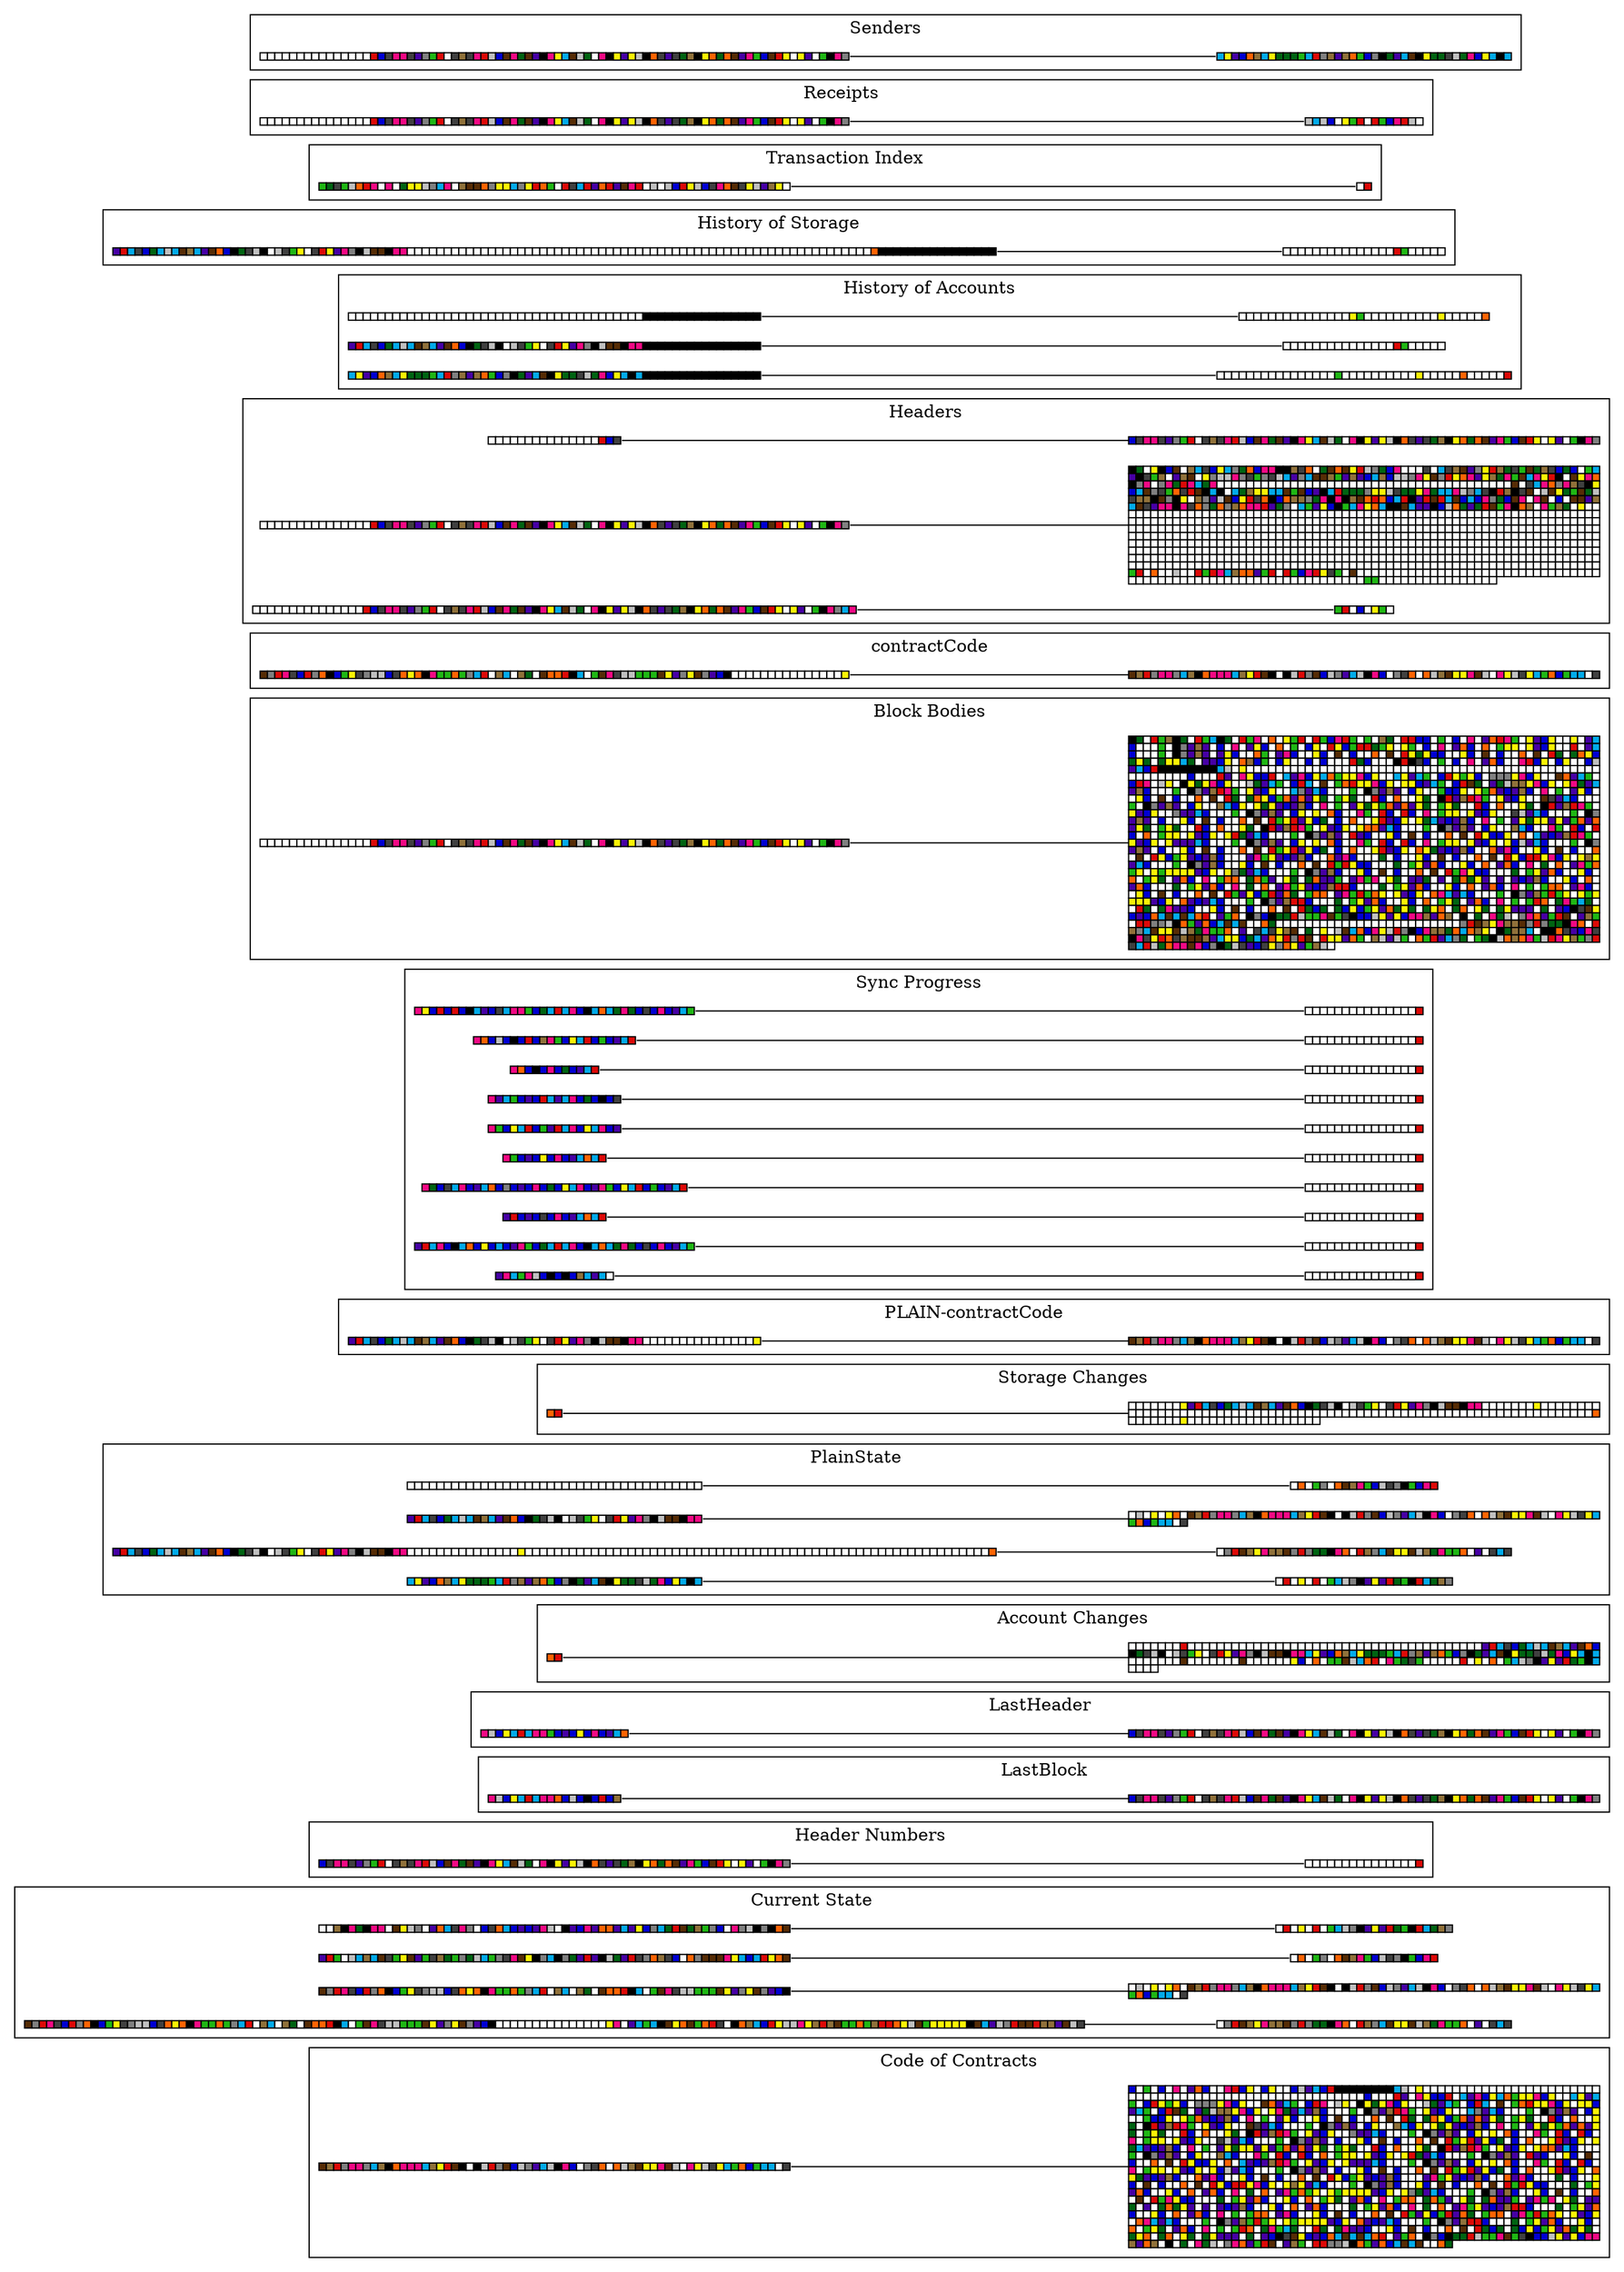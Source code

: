 digraph trie {
		rankdir=LR;
		node [shape=none margin=0 width=0 height=0]
		edge [dir = none headport=w tailport=e]
	
	k_0 [label=<
	<table border="0" color="#000000" cellborder="1" cellspacing="0">
	<tr>		<td bgcolor="#562C05"></td>
				<td bgcolor="#90713A"></td>
				<td bgcolor="#DD0907"></td>
				<td bgcolor="#808080"></td>
				<td bgcolor="#F20884"></td>
				<td bgcolor="#F20884"></td>
				<td bgcolor="#808080"></td>
				<td bgcolor="#02ABEA"></td>
				<td bgcolor="#90713A"></td>
				<td bgcolor="#000000"></td>
				<td bgcolor="#FF6403"></td>
				<td bgcolor="#F20884"></td>
				<td bgcolor="#F20884"></td>
				<td bgcolor="#F20884"></td>
				<td bgcolor="#02ABEA"></td>
				<td bgcolor="#90713A"></td>
				<td bgcolor="#FBF305"></td>
				<td bgcolor="#DD0907"></td>
				<td bgcolor="#562C05"></td>
				<td bgcolor="#000000"></td>
				<td bgcolor="#FFFFFF"></td>
				<td bgcolor="#000000"></td>
				<td bgcolor="#C0C0C0"></td>
				<td bgcolor="#DD0907"></td>
				<td bgcolor="#808080"></td>
				<td bgcolor="#562C05"></td>
				<td bgcolor="#0000D3"></td>
				<td bgcolor="#C0C0C0"></td>
				<td bgcolor="#808080"></td>
				<td bgcolor="#4700A5"></td>
				<td bgcolor="#02ABEA"></td>
				<td bgcolor="#C0C0C0"></td>
				<td bgcolor="#000000"></td>
				<td bgcolor="#F20884"></td>
				<td bgcolor="#0000D3"></td>
				<td bgcolor="#FFFFFF"></td>
				<td bgcolor="#808080"></td>
				<td bgcolor="#404040"></td>
				<td bgcolor="#FF6403"></td>
				<td bgcolor="#FFFFFF"></td>
				<td bgcolor="#FF6403"></td>
				<td bgcolor="#C0C0C0"></td>
				<td bgcolor="#90713A"></td>
				<td bgcolor="#562C05"></td>
				<td bgcolor="#FBF305"></td>
				<td bgcolor="#FBF305"></td>
				<td bgcolor="#F20884"></td>
				<td bgcolor="#562C05"></td>
				<td bgcolor="#C0C0C0"></td>
				<td bgcolor="#FFFFFF"></td>
				<td bgcolor="#F20884"></td>
				<td bgcolor="#FBF305"></td>
				<td bgcolor="#C0C0C0"></td>
				<td bgcolor="#404040"></td>
				<td bgcolor="#FBF305"></td>
				<td bgcolor="#02ABEA"></td>
				<td bgcolor="#1FB714"></td>
				<td bgcolor="#FF6403"></td>
				<td bgcolor="#0000D3"></td>
				<td bgcolor="#1FB714"></td>
				<td bgcolor="#02ABEA"></td>
				<td bgcolor="#02ABEA"></td>
				<td bgcolor="#FFFFFF"></td>
				<td bgcolor="#404040"></td>
		
	</tr></table>
	>];
	
	v_0 [label=<
	<table border="0" color="#000000" cellborder="1" cellspacing="0">
			<tr><td bgcolor="#0000D3"></td><td bgcolor="#FFFFFF"></td><td bgcolor="#1FB714"></td><td bgcolor="#FFFFFF"></td><td bgcolor="#0000D3"></td><td bgcolor="#FFFFFF"></td><td bgcolor="#F20884"></td><td bgcolor="#FFFFFF"></td><td bgcolor="#4700A5"></td><td bgcolor="#FF6403"></td><td bgcolor="#0000D3"></td><td bgcolor="#FFFFFF"></td><td bgcolor="#FFFFFF"></td><td bgcolor="#F20884"></td><td bgcolor="#DD0907"></td><td bgcolor="#0000D3"></td><td bgcolor="#FBF305"></td><td bgcolor="#FFFFFF"></td><td bgcolor="#0000D3"></td><td bgcolor="#FBF305"></td><td bgcolor="#FFFFFF"></td><td bgcolor="#FFFFFF"></td><td bgcolor="#0000D3"></td><td bgcolor="#C0C0C0"></td><td bgcolor="#4700A5"></td><td bgcolor="#02ABEA"></td><td bgcolor="#0000D3"></td><td bgcolor="#DD0907"></td><td bgcolor="#000000"></td><td bgcolor="#000000"></td><td bgcolor="#000000"></td><td bgcolor="#000000"></td><td bgcolor="#000000"></td><td bgcolor="#000000"></td><td bgcolor="#000000"></td><td bgcolor="#000000"></td><td bgcolor="#02ABEA"></td><td bgcolor="#C0C0C0"></td><td bgcolor="#FFFFFF"></td><td bgcolor="#FBF305"></td><td bgcolor="#FFFFFF"></td><td bgcolor="#FFFFFF"></td><td bgcolor="#FFFFFF"></td><td bgcolor="#FFFFFF"></td><td bgcolor="#FFFFFF"></td><td bgcolor="#FFFFFF"></td><td bgcolor="#FFFFFF"></td><td bgcolor="#FFFFFF"></td><td bgcolor="#FFFFFF"></td><td bgcolor="#FFFFFF"></td><td bgcolor="#FFFFFF"></td><td bgcolor="#FFFFFF"></td><td bgcolor="#FFFFFF"></td><td bgcolor="#FFFFFF"></td><td bgcolor="#FFFFFF"></td><td bgcolor="#FFFFFF"></td><td bgcolor="#FFFFFF"></td><td bgcolor="#FFFFFF"></td><td bgcolor="#FFFFFF"></td><td bgcolor="#FFFFFF"></td><td bgcolor="#FFFFFF"></td><td bgcolor="#FFFFFF"></td><td bgcolor="#FFFFFF"></td><td bgcolor="#FFFFFF"></td></tr>
				<tr><td bgcolor="#FFFFFF"></td><td bgcolor="#FFFFFF"></td><td bgcolor="#FFFFFF"></td><td bgcolor="#FFFFFF"></td><td bgcolor="#FFFFFF"></td><td bgcolor="#FFFFFF"></td><td bgcolor="#FFFFFF"></td><td bgcolor="#FFFFFF"></td><td bgcolor="#FFFFFF"></td><td bgcolor="#FFFFFF"></td><td bgcolor="#FFFFFF"></td><td bgcolor="#FFFFFF"></td><td bgcolor="#FFFFFF"></td><td bgcolor="#FFFFFF"></td><td bgcolor="#FFFFFF"></td><td bgcolor="#FFFFFF"></td><td bgcolor="#FFFFFF"></td><td bgcolor="#FFFFFF"></td><td bgcolor="#FFFFFF"></td><td bgcolor="#FFFFFF"></td><td bgcolor="#FFFFFF"></td><td bgcolor="#FFFFFF"></td><td bgcolor="#FFFFFF"></td><td bgcolor="#FFFFFF"></td><td bgcolor="#FFFFFF"></td><td bgcolor="#FFFFFF"></td><td bgcolor="#FFFFFF"></td><td bgcolor="#FFFFFF"></td><td bgcolor="#FFFFFF"></td><td bgcolor="#FFFFFF"></td><td bgcolor="#FFFFFF"></td><td bgcolor="#FFFFFF"></td><td bgcolor="#0000D3"></td><td bgcolor="#FFFFFF"></td><td bgcolor="#FFFFFF"></td><td bgcolor="#FFFFFF"></td><td bgcolor="#DD0907"></td><td bgcolor="#4700A5"></td><td bgcolor="#FFFFFF"></td><td bgcolor="#F20884"></td><td bgcolor="#FBF305"></td><td bgcolor="#0000D3"></td><td bgcolor="#0000D3"></td><td bgcolor="#DD0907"></td><td bgcolor="#FFFFFF"></td><td bgcolor="#02ABEA"></td><td bgcolor="#4700A5"></td><td bgcolor="#F20884"></td><td bgcolor="#0000D3"></td><td bgcolor="#FBF305"></td><td bgcolor="#02ABEA"></td><td bgcolor="#FF6403"></td><td bgcolor="#1FB714"></td><td bgcolor="#FBF305"></td><td bgcolor="#FBF305"></td><td bgcolor="#F20884"></td><td bgcolor="#0000D3"></td><td bgcolor="#FBF305"></td><td bgcolor="#FFFFFF"></td><td bgcolor="#FFFFFF"></td><td bgcolor="#02ABEA"></td><td bgcolor="#FBF305"></td><td bgcolor="#4700A5"></td><td bgcolor="#02ABEA"></td></tr>
				<tr><td bgcolor="#1FB714"></td><td bgcolor="#FFFFFF"></td><td bgcolor="#0000D3"></td><td bgcolor="#DD0907"></td><td bgcolor="#FBF305"></td><td bgcolor="#1FB714"></td><td bgcolor="#FBF305"></td><td bgcolor="#0000D3"></td><td bgcolor="#FFFFFF"></td><td bgcolor="#808080"></td><td bgcolor="#808080"></td><td bgcolor="#808080"></td><td bgcolor="#FBF305"></td><td bgcolor="#F20884"></td><td bgcolor="#0000D3"></td><td bgcolor="#FBF305"></td><td bgcolor="#FFFFFF"></td><td bgcolor="#FFFFFF"></td><td bgcolor="#562C05"></td><td bgcolor="#FF6403"></td><td bgcolor="#4700A5"></td><td bgcolor="#02ABEA"></td><td bgcolor="#1FB714"></td><td bgcolor="#FFFFFF"></td><td bgcolor="#0000D3"></td><td bgcolor="#DD0907"></td><td bgcolor="#F20884"></td><td bgcolor="#FFFFFF"></td><td bgcolor="#C0C0C0"></td><td bgcolor="#FBF305"></td><td bgcolor="#FFFFFF"></td><td bgcolor="#000000"></td><td bgcolor="#FBF305"></td><td bgcolor="#006412"></td><td bgcolor="#FBF305"></td><td bgcolor="#F20884"></td><td bgcolor="#0000D3"></td><td bgcolor="#FBF305"></td><td bgcolor="#FFFFFF"></td><td bgcolor="#FFFFFF"></td><td bgcolor="#C0C0C0"></td><td bgcolor="#006412"></td><td bgcolor="#4700A5"></td><td bgcolor="#02ABEA"></td><td bgcolor="#1FB714"></td><td bgcolor="#FFFFFF"></td><td bgcolor="#0000D3"></td><td bgcolor="#DD0907"></td><td bgcolor="#02ABEA"></td><td bgcolor="#FFFFFF"></td><td bgcolor="#562C05"></td><td bgcolor="#FFFFFF"></td><td bgcolor="#1FB714"></td><td bgcolor="#FF6403"></td><td bgcolor="#DD0907"></td><td bgcolor="#FBF305"></td><td bgcolor="#FBF305"></td><td bgcolor="#F20884"></td><td bgcolor="#0000D3"></td><td bgcolor="#FBF305"></td><td bgcolor="#FFFFFF"></td><td bgcolor="#FBF305"></td><td bgcolor="#FBF305"></td><td bgcolor="#0000D3"></td></tr>
				<tr><td bgcolor="#4700A5"></td><td bgcolor="#02ABEA"></td><td bgcolor="#1FB714"></td><td bgcolor="#FFFFFF"></td><td bgcolor="#0000D3"></td><td bgcolor="#DD0907"></td><td bgcolor="#562C05"></td><td bgcolor="#006412"></td><td bgcolor="#FFFFFF"></td><td bgcolor="#4700A5"></td><td bgcolor="#006412"></td><td bgcolor="#C0C0C0"></td><td bgcolor="#90713A"></td><td bgcolor="#90713A"></td><td bgcolor="#FBF305"></td><td bgcolor="#F20884"></td><td bgcolor="#0000D3"></td><td bgcolor="#FBF305"></td><td bgcolor="#FFFFFF"></td><td bgcolor="#FBF305"></td><td bgcolor="#F20884"></td><td bgcolor="#006412"></td><td bgcolor="#4700A5"></td><td bgcolor="#02ABEA"></td><td bgcolor="#4700A5"></td><td bgcolor="#90713A"></td><td bgcolor="#0000D3"></td><td bgcolor="#FFFFFF"></td><td bgcolor="#FFFFFF"></td><td bgcolor="#FFFFFF"></td><td bgcolor="#1FB714"></td><td bgcolor="#FFFFFF"></td><td bgcolor="#000000"></td><td bgcolor="#808080"></td><td bgcolor="#4700A5"></td><td bgcolor="#90713A"></td><td bgcolor="#DD0907"></td><td bgcolor="#F20884"></td><td bgcolor="#1FB714"></td><td bgcolor="#FFFFFF"></td><td bgcolor="#FBF305"></td><td bgcolor="#4700A5"></td><td bgcolor="#0000D3"></td><td bgcolor="#FBF305"></td><td bgcolor="#FFFFFF"></td><td bgcolor="#FFFFFF"></td><td bgcolor="#02ABEA"></td><td bgcolor="#808080"></td><td bgcolor="#4700A5"></td><td bgcolor="#02ABEA"></td><td bgcolor="#0000D3"></td><td bgcolor="#FFFFFF"></td><td bgcolor="#FFFFFF"></td><td bgcolor="#FFFFFF"></td><td bgcolor="#1FB714"></td><td bgcolor="#FFFFFF"></td><td bgcolor="#000000"></td><td bgcolor="#808080"></td><td bgcolor="#4700A5"></td><td bgcolor="#90713A"></td><td bgcolor="#4700A5"></td><td bgcolor="#FFFFFF"></td><td bgcolor="#0000D3"></td><td bgcolor="#FBF305"></td></tr>
				<tr><td bgcolor="#FFFFFF"></td><td bgcolor="#FFFFFF"></td><td bgcolor="#1FB714"></td><td bgcolor="#0000D3"></td><td bgcolor="#0000D3"></td><td bgcolor="#FBF305"></td><td bgcolor="#FFFFFF"></td><td bgcolor="#FBF305"></td><td bgcolor="#1FB714"></td><td bgcolor="#FF6403"></td><td bgcolor="#4700A5"></td><td bgcolor="#0000D3"></td><td bgcolor="#4700A5"></td><td bgcolor="#90713A"></td><td bgcolor="#0000D3"></td><td bgcolor="#FFFFFF"></td><td bgcolor="#F20884"></td><td bgcolor="#FFFFFF"></td><td bgcolor="#1FB714"></td><td bgcolor="#FFFFFF"></td><td bgcolor="#4700A5"></td><td bgcolor="#FBF305"></td><td bgcolor="#0000D3"></td><td bgcolor="#FFFFFF"></td><td bgcolor="#FFFFFF"></td><td bgcolor="#FBF305"></td><td bgcolor="#0000D3"></td><td bgcolor="#FFFFFF"></td><td bgcolor="#562C05"></td><td bgcolor="#FFFFFF"></td><td bgcolor="#0000D3"></td><td bgcolor="#FFFFFF"></td><td bgcolor="#FFFFFF"></td><td bgcolor="#FF6403"></td><td bgcolor="#FFFFFF"></td><td bgcolor="#562C05"></td><td bgcolor="#FFFFFF"></td><td bgcolor="#DD0907"></td><td bgcolor="#006412"></td><td bgcolor="#FFFFFF"></td><td bgcolor="#006412"></td><td bgcolor="#FF6403"></td><td bgcolor="#FBF305"></td><td bgcolor="#0000D3"></td><td bgcolor="#1FB714"></td><td bgcolor="#FF6403"></td><td bgcolor="#4700A5"></td><td bgcolor="#FF6403"></td><td bgcolor="#4700A5"></td><td bgcolor="#FBF305"></td><td bgcolor="#006412"></td><td bgcolor="#FFFFFF"></td><td bgcolor="#1FB714"></td><td bgcolor="#FBF305"></td><td bgcolor="#006412"></td><td bgcolor="#FFFFFF"></td><td bgcolor="#FFFFFF"></td><td bgcolor="#DD0907"></td><td bgcolor="#0000D3"></td><td bgcolor="#FFFFFF"></td><td bgcolor="#FF6403"></td><td bgcolor="#FFFFFF"></td><td bgcolor="#FFFFFF"></td><td bgcolor="#FBF305"></td></tr>
				<tr><td bgcolor="#006412"></td><td bgcolor="#FFFFFF"></td><td bgcolor="#000000"></td><td bgcolor="#DD0907"></td><td bgcolor="#4700A5"></td><td bgcolor="#90713A"></td><td bgcolor="#DD0907"></td><td bgcolor="#F20884"></td><td bgcolor="#1FB714"></td><td bgcolor="#FFFFFF"></td><td bgcolor="#FBF305"></td><td bgcolor="#4700A5"></td><td bgcolor="#0000D3"></td><td bgcolor="#FBF305"></td><td bgcolor="#FFFFFF"></td><td bgcolor="#FFFFFF"></td><td bgcolor="#562C05"></td><td bgcolor="#404040"></td><td bgcolor="#4700A5"></td><td bgcolor="#02ABEA"></td><td bgcolor="#0000D3"></td><td bgcolor="#FFFFFF"></td><td bgcolor="#FFFFFF"></td><td bgcolor="#FFFFFF"></td><td bgcolor="#1FB714"></td><td bgcolor="#FFFFFF"></td><td bgcolor="#000000"></td><td bgcolor="#808080"></td><td bgcolor="#4700A5"></td><td bgcolor="#90713A"></td><td bgcolor="#4700A5"></td><td bgcolor="#FFFFFF"></td><td bgcolor="#0000D3"></td><td bgcolor="#FBF305"></td><td bgcolor="#FFFFFF"></td><td bgcolor="#FFFFFF"></td><td bgcolor="#90713A"></td><td bgcolor="#02ABEA"></td><td bgcolor="#0000D3"></td><td bgcolor="#FBF305"></td><td bgcolor="#FFFFFF"></td><td bgcolor="#FBF305"></td><td bgcolor="#006412"></td><td bgcolor="#FBF305"></td><td bgcolor="#4700A5"></td><td bgcolor="#0000D3"></td><td bgcolor="#4700A5"></td><td bgcolor="#90713A"></td><td bgcolor="#0000D3"></td><td bgcolor="#FFFFFF"></td><td bgcolor="#F20884"></td><td bgcolor="#FFFFFF"></td><td bgcolor="#1FB714"></td><td bgcolor="#FFFFFF"></td><td bgcolor="#4700A5"></td><td bgcolor="#FBF305"></td><td bgcolor="#006412"></td><td bgcolor="#FBF305"></td><td bgcolor="#1FB714"></td><td bgcolor="#FF6403"></td><td bgcolor="#4700A5"></td><td bgcolor="#FF6403"></td><td bgcolor="#4700A5"></td><td bgcolor="#FBF305"></td></tr>
				<tr><td bgcolor="#006412"></td><td bgcolor="#FFFFFF"></td><td bgcolor="#1FB714"></td><td bgcolor="#FBF305"></td><td bgcolor="#006412"></td><td bgcolor="#FFFFFF"></td><td bgcolor="#FFFFFF"></td><td bgcolor="#DD0907"></td><td bgcolor="#0000D3"></td><td bgcolor="#FFFFFF"></td><td bgcolor="#FF6403"></td><td bgcolor="#FFFFFF"></td><td bgcolor="#FFFFFF"></td><td bgcolor="#FBF305"></td><td bgcolor="#006412"></td><td bgcolor="#FFFFFF"></td><td bgcolor="#000000"></td><td bgcolor="#DD0907"></td><td bgcolor="#4700A5"></td><td bgcolor="#90713A"></td><td bgcolor="#DD0907"></td><td bgcolor="#F20884"></td><td bgcolor="#1FB714"></td><td bgcolor="#FFFFFF"></td><td bgcolor="#FBF305"></td><td bgcolor="#4700A5"></td><td bgcolor="#0000D3"></td><td bgcolor="#FBF305"></td><td bgcolor="#FFFFFF"></td><td bgcolor="#FFFFFF"></td><td bgcolor="#808080"></td><td bgcolor="#4700A5"></td><td bgcolor="#4700A5"></td><td bgcolor="#02ABEA"></td><td bgcolor="#0000D3"></td><td bgcolor="#FFFFFF"></td><td bgcolor="#FFFFFF"></td><td bgcolor="#FFFFFF"></td><td bgcolor="#1FB714"></td><td bgcolor="#FFFFFF"></td><td bgcolor="#000000"></td><td bgcolor="#808080"></td><td bgcolor="#4700A5"></td><td bgcolor="#90713A"></td><td bgcolor="#4700A5"></td><td bgcolor="#FFFFFF"></td><td bgcolor="#0000D3"></td><td bgcolor="#FBF305"></td><td bgcolor="#FFFFFF"></td><td bgcolor="#FBF305"></td><td bgcolor="#FFFFFF"></td><td bgcolor="#FF6403"></td><td bgcolor="#0000D3"></td><td bgcolor="#FFFFFF"></td><td bgcolor="#FFFFFF"></td><td bgcolor="#F20884"></td><td bgcolor="#1FB714"></td><td bgcolor="#FFFFFF"></td><td bgcolor="#DD0907"></td><td bgcolor="#0000D3"></td><td bgcolor="#FFFFFF"></td><td bgcolor="#DD0907"></td><td bgcolor="#0000D3"></td><td bgcolor="#FFFFFF"></td></tr>
				<tr><td bgcolor="#F20884"></td><td bgcolor="#FFFFFF"></td><td bgcolor="#1FB714"></td><td bgcolor="#FBF305"></td><td bgcolor="#FBF305"></td><td bgcolor="#FFFFFF"></td><td bgcolor="#FBF305"></td><td bgcolor="#4700A5"></td><td bgcolor="#0000D3"></td><td bgcolor="#FBF305"></td><td bgcolor="#FFFFFF"></td><td bgcolor="#FFFFFF"></td><td bgcolor="#404040"></td><td bgcolor="#C0C0C0"></td><td bgcolor="#4700A5"></td><td bgcolor="#02ABEA"></td><td bgcolor="#0000D3"></td><td bgcolor="#FFFFFF"></td><td bgcolor="#FFFFFF"></td><td bgcolor="#FFFFFF"></td><td bgcolor="#1FB714"></td><td bgcolor="#FFFFFF"></td><td bgcolor="#000000"></td><td bgcolor="#808080"></td><td bgcolor="#4700A5"></td><td bgcolor="#90713A"></td><td bgcolor="#4700A5"></td><td bgcolor="#FFFFFF"></td><td bgcolor="#0000D3"></td><td bgcolor="#FFFFFF"></td><td bgcolor="#FFFFFF"></td><td bgcolor="#FBF305"></td><td bgcolor="#0000D3"></td><td bgcolor="#FFFFFF"></td><td bgcolor="#562C05"></td><td bgcolor="#FFFFFF"></td><td bgcolor="#0000D3"></td><td bgcolor="#FFFFFF"></td><td bgcolor="#FFFFFF"></td><td bgcolor="#FF6403"></td><td bgcolor="#FFFFFF"></td><td bgcolor="#562C05"></td><td bgcolor="#FFFFFF"></td><td bgcolor="#DD0907"></td><td bgcolor="#1FB714"></td><td bgcolor="#FBF305"></td><td bgcolor="#DD0907"></td><td bgcolor="#4700A5"></td><td bgcolor="#FBF305"></td><td bgcolor="#0000D3"></td><td bgcolor="#006412"></td><td bgcolor="#FFFFFF"></td><td bgcolor="#0000D3"></td><td bgcolor="#FFFFFF"></td><td bgcolor="#FF6403"></td><td bgcolor="#FFFFFF"></td><td bgcolor="#FFFFFF"></td><td bgcolor="#FBF305"></td><td bgcolor="#DD0907"></td><td bgcolor="#4700A5"></td><td bgcolor="#0000D3"></td><td bgcolor="#FBF305"></td><td bgcolor="#FFFFFF"></td><td bgcolor="#FBF305"></td></tr>
				<tr><td bgcolor="#006412"></td><td bgcolor="#02ABEA"></td><td bgcolor="#4700A5"></td><td bgcolor="#0000D3"></td><td bgcolor="#4700A5"></td><td bgcolor="#90713A"></td><td bgcolor="#0000D3"></td><td bgcolor="#FFFFFF"></td><td bgcolor="#F20884"></td><td bgcolor="#FFFFFF"></td><td bgcolor="#1FB714"></td><td bgcolor="#FFFFFF"></td><td bgcolor="#4700A5"></td><td bgcolor="#FBF305"></td><td bgcolor="#006412"></td><td bgcolor="#FBF305"></td><td bgcolor="#FBF305"></td><td bgcolor="#4700A5"></td><td bgcolor="#FBF305"></td><td bgcolor="#4700A5"></td><td bgcolor="#1FB714"></td><td bgcolor="#FF6403"></td><td bgcolor="#4700A5"></td><td bgcolor="#FF6403"></td><td bgcolor="#4700A5"></td><td bgcolor="#FBF305"></td><td bgcolor="#006412"></td><td bgcolor="#FFFFFF"></td><td bgcolor="#1FB714"></td><td bgcolor="#FBF305"></td><td bgcolor="#006412"></td><td bgcolor="#FFFFFF"></td><td bgcolor="#FFFFFF"></td><td bgcolor="#DD0907"></td><td bgcolor="#0000D3"></td><td bgcolor="#FFFFFF"></td><td bgcolor="#FF6403"></td><td bgcolor="#FFFFFF"></td><td bgcolor="#FFFFFF"></td><td bgcolor="#FBF305"></td><td bgcolor="#006412"></td><td bgcolor="#FFFFFF"></td><td bgcolor="#000000"></td><td bgcolor="#DD0907"></td><td bgcolor="#4700A5"></td><td bgcolor="#90713A"></td><td bgcolor="#DD0907"></td><td bgcolor="#F20884"></td><td bgcolor="#1FB714"></td><td bgcolor="#FFFFFF"></td><td bgcolor="#FBF305"></td><td bgcolor="#4700A5"></td><td bgcolor="#0000D3"></td><td bgcolor="#FBF305"></td><td bgcolor="#FFFFFF"></td><td bgcolor="#FBF305"></td><td bgcolor="#FF6403"></td><td bgcolor="#FF6403"></td><td bgcolor="#4700A5"></td><td bgcolor="#02ABEA"></td><td bgcolor="#0000D3"></td><td bgcolor="#FFFFFF"></td><td bgcolor="#FFFFFF"></td><td bgcolor="#FFFFFF"></td></tr>
				<tr><td bgcolor="#1FB714"></td><td bgcolor="#FFFFFF"></td><td bgcolor="#000000"></td><td bgcolor="#808080"></td><td bgcolor="#4700A5"></td><td bgcolor="#90713A"></td><td bgcolor="#4700A5"></td><td bgcolor="#FFFFFF"></td><td bgcolor="#0000D3"></td><td bgcolor="#FBF305"></td><td bgcolor="#FFFFFF"></td><td bgcolor="#FFFFFF"></td><td bgcolor="#90713A"></td><td bgcolor="#02ABEA"></td><td bgcolor="#0000D3"></td><td bgcolor="#FFFFFF"></td><td bgcolor="#FFFFFF"></td><td bgcolor="#F20884"></td><td bgcolor="#1FB714"></td><td bgcolor="#FFFFFF"></td><td bgcolor="#DD0907"></td><td bgcolor="#0000D3"></td><td bgcolor="#FFFFFF"></td><td bgcolor="#DD0907"></td><td bgcolor="#0000D3"></td><td bgcolor="#FFFFFF"></td><td bgcolor="#FF6403"></td><td bgcolor="#FFFFFF"></td><td bgcolor="#1FB714"></td><td bgcolor="#FBF305"></td><td bgcolor="#FBF305"></td><td bgcolor="#FFFFFF"></td><td bgcolor="#FBF305"></td><td bgcolor="#4700A5"></td><td bgcolor="#0000D3"></td><td bgcolor="#FBF305"></td><td bgcolor="#FFFFFF"></td><td bgcolor="#FBF305"></td><td bgcolor="#DD0907"></td><td bgcolor="#006412"></td><td bgcolor="#4700A5"></td><td bgcolor="#02ABEA"></td><td bgcolor="#0000D3"></td><td bgcolor="#FFFFFF"></td><td bgcolor="#FFFFFF"></td><td bgcolor="#FFFFFF"></td><td bgcolor="#1FB714"></td><td bgcolor="#FFFFFF"></td><td bgcolor="#000000"></td><td bgcolor="#808080"></td><td bgcolor="#4700A5"></td><td bgcolor="#90713A"></td><td bgcolor="#4700A5"></td><td bgcolor="#FFFFFF"></td><td bgcolor="#DD0907"></td><td bgcolor="#4700A5"></td><td bgcolor="#0000D3"></td><td bgcolor="#FFFFFF"></td><td bgcolor="#FFFFFF"></td><td bgcolor="#FBF305"></td><td bgcolor="#0000D3"></td><td bgcolor="#FFFFFF"></td><td bgcolor="#562C05"></td><td bgcolor="#FFFFFF"></td></tr>
				<tr><td bgcolor="#0000D3"></td><td bgcolor="#FFFFFF"></td><td bgcolor="#FFFFFF"></td><td bgcolor="#FF6403"></td><td bgcolor="#FFFFFF"></td><td bgcolor="#562C05"></td><td bgcolor="#FFFFFF"></td><td bgcolor="#DD0907"></td><td bgcolor="#FBF305"></td><td bgcolor="#0000D3"></td><td bgcolor="#0000D3"></td><td bgcolor="#FBF305"></td><td bgcolor="#FFFFFF"></td><td bgcolor="#FF6403"></td><td bgcolor="#FFFFFF"></td><td bgcolor="#02ABEA"></td><td bgcolor="#4700A5"></td><td bgcolor="#0000D3"></td><td bgcolor="#4700A5"></td><td bgcolor="#90713A"></td><td bgcolor="#DD0907"></td><td bgcolor="#F20884"></td><td bgcolor="#1FB714"></td><td bgcolor="#FFFFFF"></td><td bgcolor="#FBF305"></td><td bgcolor="#4700A5"></td><td bgcolor="#0000D3"></td><td bgcolor="#FBF305"></td><td bgcolor="#FFFFFF"></td><td bgcolor="#FBF305"></td><td bgcolor="#4700A5"></td><td bgcolor="#4700A5"></td><td bgcolor="#4700A5"></td><td bgcolor="#02ABEA"></td><td bgcolor="#0000D3"></td><td bgcolor="#FFFFFF"></td><td bgcolor="#FFFFFF"></td><td bgcolor="#FFFFFF"></td><td bgcolor="#1FB714"></td><td bgcolor="#FFFFFF"></td><td bgcolor="#000000"></td><td bgcolor="#808080"></td><td bgcolor="#4700A5"></td><td bgcolor="#90713A"></td><td bgcolor="#4700A5"></td><td bgcolor="#FFFFFF"></td><td bgcolor="#0000D3"></td><td bgcolor="#FBF305"></td><td bgcolor="#FFFFFF"></td><td bgcolor="#FBF305"></td><td bgcolor="#FFFFFF"></td><td bgcolor="#FF6403"></td><td bgcolor="#0000D3"></td><td bgcolor="#FFFFFF"></td><td bgcolor="#FFFFFF"></td><td bgcolor="#F20884"></td><td bgcolor="#1FB714"></td><td bgcolor="#FFFFFF"></td><td bgcolor="#DD0907"></td><td bgcolor="#0000D3"></td><td bgcolor="#FFFFFF"></td><td bgcolor="#DD0907"></td><td bgcolor="#0000D3"></td><td bgcolor="#FFFFFF"></td></tr>
				<tr><td bgcolor="#F20884"></td><td bgcolor="#FFFFFF"></td><td bgcolor="#1FB714"></td><td bgcolor="#FBF305"></td><td bgcolor="#FBF305"></td><td bgcolor="#FFFFFF"></td><td bgcolor="#FBF305"></td><td bgcolor="#4700A5"></td><td bgcolor="#0000D3"></td><td bgcolor="#FBF305"></td><td bgcolor="#FFFFFF"></td><td bgcolor="#FBF305"></td><td bgcolor="#0000D3"></td><td bgcolor="#C0C0C0"></td><td bgcolor="#4700A5"></td><td bgcolor="#02ABEA"></td><td bgcolor="#0000D3"></td><td bgcolor="#FFFFFF"></td><td bgcolor="#FFFFFF"></td><td bgcolor="#FFFFFF"></td><td bgcolor="#1FB714"></td><td bgcolor="#FFFFFF"></td><td bgcolor="#000000"></td><td bgcolor="#808080"></td><td bgcolor="#4700A5"></td><td bgcolor="#90713A"></td><td bgcolor="#4700A5"></td><td bgcolor="#FFFFFF"></td><td bgcolor="#0000D3"></td><td bgcolor="#FFFFFF"></td><td bgcolor="#FFFFFF"></td><td bgcolor="#FBF305"></td><td bgcolor="#0000D3"></td><td bgcolor="#FFFFFF"></td><td bgcolor="#562C05"></td><td bgcolor="#FFFFFF"></td><td bgcolor="#0000D3"></td><td bgcolor="#FFFFFF"></td><td bgcolor="#FFFFFF"></td><td bgcolor="#FF6403"></td><td bgcolor="#FFFFFF"></td><td bgcolor="#562C05"></td><td bgcolor="#FFFFFF"></td><td bgcolor="#DD0907"></td><td bgcolor="#1FB714"></td><td bgcolor="#FBF305"></td><td bgcolor="#DD0907"></td><td bgcolor="#4700A5"></td><td bgcolor="#FBF305"></td><td bgcolor="#0000D3"></td><td bgcolor="#006412"></td><td bgcolor="#FFFFFF"></td><td bgcolor="#0000D3"></td><td bgcolor="#FFFFFF"></td><td bgcolor="#FF6403"></td><td bgcolor="#FFFFFF"></td><td bgcolor="#FFFFFF"></td><td bgcolor="#FBF305"></td><td bgcolor="#DD0907"></td><td bgcolor="#4700A5"></td><td bgcolor="#0000D3"></td><td bgcolor="#FBF305"></td><td bgcolor="#FFFFFF"></td><td bgcolor="#FF6403"></td></tr>
				<tr><td bgcolor="#FBF305"></td><td bgcolor="#006412"></td><td bgcolor="#4700A5"></td><td bgcolor="#0000D3"></td><td bgcolor="#4700A5"></td><td bgcolor="#90713A"></td><td bgcolor="#0000D3"></td><td bgcolor="#FFFFFF"></td><td bgcolor="#FFFFFF"></td><td bgcolor="#FF6403"></td><td bgcolor="#4700A5"></td><td bgcolor="#F20884"></td><td bgcolor="#0000D3"></td><td bgcolor="#FFFFFF"></td><td bgcolor="#FFFFFF"></td><td bgcolor="#FBF305"></td><td bgcolor="#0000D3"></td><td bgcolor="#FFFFFF"></td><td bgcolor="#562C05"></td><td bgcolor="#FFFFFF"></td><td bgcolor="#0000D3"></td><td bgcolor="#FFFFFF"></td><td bgcolor="#FFFFFF"></td><td bgcolor="#FF6403"></td><td bgcolor="#FFFFFF"></td><td bgcolor="#562C05"></td><td bgcolor="#FFFFFF"></td><td bgcolor="#DD0907"></td><td bgcolor="#FBF305"></td><td bgcolor="#0000D3"></td><td bgcolor="#1FB714"></td><td bgcolor="#FBF305"></td><td bgcolor="#4700A5"></td><td bgcolor="#0000D3"></td><td bgcolor="#4700A5"></td><td bgcolor="#90713A"></td><td bgcolor="#0000D3"></td><td bgcolor="#FFFFFF"></td><td bgcolor="#FFFFFF"></td><td bgcolor="#FFFFFF"></td><td bgcolor="#4700A5"></td><td bgcolor="#F20884"></td><td bgcolor="#1FB714"></td><td bgcolor="#FBF305"></td><td bgcolor="#4700A5"></td><td bgcolor="#0000D3"></td><td bgcolor="#4700A5"></td><td bgcolor="#90713A"></td><td bgcolor="#0000D3"></td><td bgcolor="#FFFFFF"></td><td bgcolor="#FFFFFF"></td><td bgcolor="#FF6403"></td><td bgcolor="#4700A5"></td><td bgcolor="#F20884"></td><td bgcolor="#0000D3"></td><td bgcolor="#FFFFFF"></td><td bgcolor="#FFFFFF"></td><td bgcolor="#FFFFFF"></td><td bgcolor="#006412"></td><td bgcolor="#FFFFFF"></td><td bgcolor="#0000D3"></td><td bgcolor="#FFFFFF"></td><td bgcolor="#FFFFFF"></td><td bgcolor="#FBF305"></td></tr>
				<tr><td bgcolor="#0000D3"></td><td bgcolor="#FFFFFF"></td><td bgcolor="#562C05"></td><td bgcolor="#FFFFFF"></td><td bgcolor="#0000D3"></td><td bgcolor="#FFFFFF"></td><td bgcolor="#FFFFFF"></td><td bgcolor="#FF6403"></td><td bgcolor="#FFFFFF"></td><td bgcolor="#562C05"></td><td bgcolor="#FFFFFF"></td><td bgcolor="#DD0907"></td><td bgcolor="#FBF305"></td><td bgcolor="#0000D3"></td><td bgcolor="#DD0907"></td><td bgcolor="#DD0907"></td><td bgcolor="#FBF305"></td><td bgcolor="#F20884"></td><td bgcolor="#0000D3"></td><td bgcolor="#FBF305"></td><td bgcolor="#FFFFFF"></td><td bgcolor="#FBF305"></td><td bgcolor="#90713A"></td><td bgcolor="#FBF305"></td><td bgcolor="#4700A5"></td><td bgcolor="#02ABEA"></td><td bgcolor="#0000D3"></td><td bgcolor="#FFFFFF"></td><td bgcolor="#FFFFFF"></td><td bgcolor="#FFFFFF"></td><td bgcolor="#1FB714"></td><td bgcolor="#FFFFFF"></td><td bgcolor="#000000"></td><td bgcolor="#808080"></td><td bgcolor="#4700A5"></td><td bgcolor="#90713A"></td><td bgcolor="#0000D3"></td><td bgcolor="#FFFFFF"></td><td bgcolor="#FFFFFF"></td><td bgcolor="#FBF305"></td><td bgcolor="#0000D3"></td><td bgcolor="#FFFFFF"></td><td bgcolor="#562C05"></td><td bgcolor="#FFFFFF"></td><td bgcolor="#0000D3"></td><td bgcolor="#FFFFFF"></td><td bgcolor="#FFFFFF"></td><td bgcolor="#FF6403"></td><td bgcolor="#FFFFFF"></td><td bgcolor="#562C05"></td><td bgcolor="#FFFFFF"></td><td bgcolor="#DD0907"></td><td bgcolor="#1FB714"></td><td bgcolor="#DD0907"></td><td bgcolor="#FBF305"></td><td bgcolor="#0000D3"></td><td bgcolor="#0000D3"></td><td bgcolor="#FFFFFF"></td><td bgcolor="#FFFFFF"></td><td bgcolor="#FFFFFF"></td><td bgcolor="#006412"></td><td bgcolor="#FFFFFF"></td><td bgcolor="#1FB714"></td><td bgcolor="#FBF305"></td></tr>
				<tr><td bgcolor="#4700A5"></td><td bgcolor="#FF6403"></td><td bgcolor="#0000D3"></td><td bgcolor="#FFFFFF"></td><td bgcolor="#FFFFFF"></td><td bgcolor="#FBF305"></td><td bgcolor="#0000D3"></td><td bgcolor="#FFFFFF"></td><td bgcolor="#FF6403"></td><td bgcolor="#FFFFFF"></td><td bgcolor="#4700A5"></td><td bgcolor="#FF6403"></td><td bgcolor="#0000D3"></td><td bgcolor="#FFFFFF"></td><td bgcolor="#F20884"></td><td bgcolor="#FFFFFF"></td><td bgcolor="#006412"></td><td bgcolor="#FFFFFF"></td><td bgcolor="#FF6403"></td><td bgcolor="#FFFFFF"></td><td bgcolor="#4700A5"></td><td bgcolor="#F20884"></td><td bgcolor="#1FB714"></td><td bgcolor="#FF6403"></td><td bgcolor="#1FB714"></td><td bgcolor="#FBF305"></td><td bgcolor="#FFFFFF"></td><td bgcolor="#FBF305"></td><td bgcolor="#1FB714"></td><td bgcolor="#FBF305"></td><td bgcolor="#FBF305"></td><td bgcolor="#FBF305"></td><td bgcolor="#FBF305"></td><td bgcolor="#4700A5"></td><td bgcolor="#0000D3"></td><td bgcolor="#FBF305"></td><td bgcolor="#FFFFFF"></td><td bgcolor="#FBF305"></td><td bgcolor="#808080"></td><td bgcolor="#006412"></td><td bgcolor="#4700A5"></td><td bgcolor="#02ABEA"></td><td bgcolor="#0000D3"></td><td bgcolor="#FFFFFF"></td><td bgcolor="#FFFFFF"></td><td bgcolor="#FFFFFF"></td><td bgcolor="#1FB714"></td><td bgcolor="#FFFFFF"></td><td bgcolor="#000000"></td><td bgcolor="#808080"></td><td bgcolor="#4700A5"></td><td bgcolor="#90713A"></td><td bgcolor="#0000D3"></td><td bgcolor="#FFFFFF"></td><td bgcolor="#FFFFFF"></td><td bgcolor="#FBF305"></td><td bgcolor="#0000D3"></td><td bgcolor="#FFFFFF"></td><td bgcolor="#562C05"></td><td bgcolor="#FFFFFF"></td><td bgcolor="#0000D3"></td><td bgcolor="#FFFFFF"></td><td bgcolor="#FFFFFF"></td><td bgcolor="#FF6403"></td></tr>
				<tr><td bgcolor="#FFFFFF"></td><td bgcolor="#562C05"></td><td bgcolor="#FFFFFF"></td><td bgcolor="#DD0907"></td><td bgcolor="#1FB714"></td><td bgcolor="#F20884"></td><td bgcolor="#FBF305"></td><td bgcolor="#0000D3"></td><td bgcolor="#0000D3"></td><td bgcolor="#FFFFFF"></td><td bgcolor="#FFFFFF"></td><td bgcolor="#FFFFFF"></td><td bgcolor="#006412"></td><td bgcolor="#FFFFFF"></td><td bgcolor="#1FB714"></td><td bgcolor="#FBF305"></td><td bgcolor="#4700A5"></td><td bgcolor="#FF6403"></td><td bgcolor="#0000D3"></td><td bgcolor="#FFFFFF"></td><td bgcolor="#FFFFFF"></td><td bgcolor="#FBF305"></td><td bgcolor="#0000D3"></td><td bgcolor="#FFFFFF"></td><td bgcolor="#FF6403"></td><td bgcolor="#FFFFFF"></td><td bgcolor="#1FB714"></td><td bgcolor="#FBF305"></td><td bgcolor="#006412"></td><td bgcolor="#FFFFFF"></td><td bgcolor="#4700A5"></td><td bgcolor="#FF6403"></td><td bgcolor="#0000D3"></td><td bgcolor="#FFFFFF"></td><td bgcolor="#F20884"></td><td bgcolor="#FFFFFF"></td><td bgcolor="#1FB714"></td><td bgcolor="#FF6403"></td><td bgcolor="#FF6403"></td><td bgcolor="#FFFFFF"></td><td bgcolor="#006412"></td><td bgcolor="#FF6403"></td><td bgcolor="#1FB714"></td><td bgcolor="#4700A5"></td><td bgcolor="#FFFFFF"></td><td bgcolor="#FBF305"></td><td bgcolor="#006412"></td><td bgcolor="#FFFFFF"></td><td bgcolor="#006412"></td><td bgcolor="#FF6403"></td><td bgcolor="#4700A5"></td><td bgcolor="#4700A5"></td><td bgcolor="#1FB714"></td><td bgcolor="#FFFFFF"></td><td bgcolor="#4700A5"></td><td bgcolor="#F20884"></td><td bgcolor="#1FB714"></td><td bgcolor="#F20884"></td><td bgcolor="#FFFFFF"></td><td bgcolor="#FBF305"></td><td bgcolor="#006412"></td><td bgcolor="#FFFFFF"></td><td bgcolor="#4700A5"></td><td bgcolor="#4700A5"></td></tr>
				<tr><td bgcolor="#006412"></td><td bgcolor="#FFFFFF"></td><td bgcolor="#4700A5"></td><td bgcolor="#FFFFFF"></td><td bgcolor="#006412"></td><td bgcolor="#FF6403"></td><td bgcolor="#006412"></td><td bgcolor="#FBF305"></td><td bgcolor="#4700A5"></td><td bgcolor="#FFFFFF"></td><td bgcolor="#4700A5"></td><td bgcolor="#FFFFFF"></td><td bgcolor="#4700A5"></td><td bgcolor="#0000D3"></td><td bgcolor="#4700A5"></td><td bgcolor="#90713A"></td><td bgcolor="#0000D3"></td><td bgcolor="#FFFFFF"></td><td bgcolor="#FFFFFF"></td><td bgcolor="#FBF305"></td><td bgcolor="#0000D3"></td><td bgcolor="#FFFFFF"></td><td bgcolor="#FF6403"></td><td bgcolor="#FFFFFF"></td><td bgcolor="#4700A5"></td><td bgcolor="#FF6403"></td><td bgcolor="#0000D3"></td><td bgcolor="#FFFFFF"></td><td bgcolor="#FFFFFF"></td><td bgcolor="#FFFFFF"></td><td bgcolor="#006412"></td><td bgcolor="#FFFFFF"></td><td bgcolor="#1FB714"></td><td bgcolor="#FBF305"></td><td bgcolor="#4700A5"></td><td bgcolor="#FF6403"></td><td bgcolor="#0000D3"></td><td bgcolor="#FFFFFF"></td><td bgcolor="#F20884"></td><td bgcolor="#FFFFFF"></td><td bgcolor="#006412"></td><td bgcolor="#FFFFFF"></td><td bgcolor="#FF6403"></td><td bgcolor="#FFFFFF"></td><td bgcolor="#4700A5"></td><td bgcolor="#F20884"></td><td bgcolor="#1FB714"></td><td bgcolor="#FBF305"></td><td bgcolor="#4700A5"></td><td bgcolor="#0000D3"></td><td bgcolor="#4700A5"></td><td bgcolor="#90713A"></td><td bgcolor="#DD0907"></td><td bgcolor="#DD0907"></td><td bgcolor="#0000D3"></td><td bgcolor="#FFFFFF"></td><td bgcolor="#FFFFFF"></td><td bgcolor="#FFFFFF"></td><td bgcolor="#006412"></td><td bgcolor="#FFFFFF"></td><td bgcolor="#1FB714"></td><td bgcolor="#FBF305"></td><td bgcolor="#4700A5"></td><td bgcolor="#FF6403"></td></tr>
				<tr><td bgcolor="#0000D3"></td><td bgcolor="#FFFFFF"></td><td bgcolor="#FFFFFF"></td><td bgcolor="#FBF305"></td><td bgcolor="#0000D3"></td><td bgcolor="#FFFFFF"></td><td bgcolor="#FF6403"></td><td bgcolor="#FFFFFF"></td><td bgcolor="#4700A5"></td><td bgcolor="#FF6403"></td><td bgcolor="#0000D3"></td><td bgcolor="#FFFFFF"></td><td bgcolor="#F20884"></td><td bgcolor="#FFFFFF"></td><td bgcolor="#1FB714"></td><td bgcolor="#FFFFFF"></td><td bgcolor="#1FB714"></td><td bgcolor="#FF6403"></td><td bgcolor="#FF6403"></td><td bgcolor="#FFFFFF"></td><td bgcolor="#4700A5"></td><td bgcolor="#F20884"></td><td bgcolor="#0000D3"></td><td bgcolor="#FFFFFF"></td><td bgcolor="#FFFFFF"></td><td bgcolor="#FBF305"></td><td bgcolor="#0000D3"></td><td bgcolor="#FFFFFF"></td><td bgcolor="#562C05"></td><td bgcolor="#FFFFFF"></td><td bgcolor="#0000D3"></td><td bgcolor="#FFFFFF"></td><td bgcolor="#FFFFFF"></td><td bgcolor="#FF6403"></td><td bgcolor="#FFFFFF"></td><td bgcolor="#562C05"></td><td bgcolor="#FFFFFF"></td><td bgcolor="#DD0907"></td><td bgcolor="#1FB714"></td><td bgcolor="#4700A5"></td><td bgcolor="#FBF305"></td><td bgcolor="#0000D3"></td><td bgcolor="#1FB714"></td><td bgcolor="#DD0907"></td><td bgcolor="#4700A5"></td><td bgcolor="#FF6403"></td><td bgcolor="#006412"></td><td bgcolor="#FFFFFF"></td><td bgcolor="#1FB714"></td><td bgcolor="#FF6403"></td><td bgcolor="#FF6403"></td><td bgcolor="#FFFFFF"></td><td bgcolor="#4700A5"></td><td bgcolor="#F20884"></td><td bgcolor="#1FB714"></td><td bgcolor="#DD0907"></td><td bgcolor="#1FB714"></td><td bgcolor="#FF6403"></td><td bgcolor="#FBF305"></td><td bgcolor="#FFFFFF"></td><td bgcolor="#FBF305"></td><td bgcolor="#4700A5"></td><td bgcolor="#0000D3"></td><td bgcolor="#FBF305"></td></tr>
				<tr><td bgcolor="#FFFFFF"></td><td bgcolor="#FF6403"></td><td bgcolor="#F20884"></td><td bgcolor="#02ABEA"></td><td bgcolor="#4700A5"></td><td bgcolor="#02ABEA"></td><td bgcolor="#0000D3"></td><td bgcolor="#FFFFFF"></td><td bgcolor="#FFFFFF"></td><td bgcolor="#FFFFFF"></td><td bgcolor="#1FB714"></td><td bgcolor="#FFFFFF"></td><td bgcolor="#000000"></td><td bgcolor="#808080"></td><td bgcolor="#4700A5"></td><td bgcolor="#90713A"></td><td bgcolor="#1FB714"></td><td bgcolor="#DD0907"></td><td bgcolor="#1FB714"></td><td bgcolor="#FBF305"></td><td bgcolor="#FFFFFF"></td><td bgcolor="#FBF305"></td><td bgcolor="#1FB714"></td><td bgcolor="#FBF305"></td><td bgcolor="#FBF305"></td><td bgcolor="#FBF305"></td><td bgcolor="#FBF305"></td><td bgcolor="#4700A5"></td><td bgcolor="#0000D3"></td><td bgcolor="#FBF305"></td><td bgcolor="#FFFFFF"></td><td bgcolor="#FF6403"></td><td bgcolor="#4700A5"></td><td bgcolor="#0000D3"></td><td bgcolor="#4700A5"></td><td bgcolor="#02ABEA"></td><td bgcolor="#0000D3"></td><td bgcolor="#FFFFFF"></td><td bgcolor="#FFFFFF"></td><td bgcolor="#FFFFFF"></td><td bgcolor="#1FB714"></td><td bgcolor="#FFFFFF"></td><td bgcolor="#000000"></td><td bgcolor="#808080"></td><td bgcolor="#4700A5"></td><td bgcolor="#90713A"></td><td bgcolor="#DD0907"></td><td bgcolor="#DD0907"></td><td bgcolor="#0000D3"></td><td bgcolor="#FFFFFF"></td><td bgcolor="#FFFFFF"></td><td bgcolor="#FFFFFF"></td><td bgcolor="#006412"></td><td bgcolor="#FFFFFF"></td><td bgcolor="#1FB714"></td><td bgcolor="#FBF305"></td><td bgcolor="#4700A5"></td><td bgcolor="#FF6403"></td><td bgcolor="#0000D3"></td><td bgcolor="#FFFFFF"></td><td bgcolor="#FFFFFF"></td><td bgcolor="#FBF305"></td><td bgcolor="#0000D3"></td><td bgcolor="#FFFFFF"></td></tr>
				<tr><td bgcolor="#FF6403"></td><td bgcolor="#FFFFFF"></td><td bgcolor="#1FB714"></td><td bgcolor="#FBF305"></td><td bgcolor="#006412"></td><td bgcolor="#FFFFFF"></td><td bgcolor="#4700A5"></td><td bgcolor="#FF6403"></td><td bgcolor="#0000D3"></td><td bgcolor="#FFFFFF"></td><td bgcolor="#F20884"></td><td bgcolor="#FFFFFF"></td><td bgcolor="#1FB714"></td><td bgcolor="#FFFFFF"></td><td bgcolor="#1FB714"></td><td bgcolor="#DD0907"></td><td bgcolor="#FF6403"></td><td bgcolor="#FFFFFF"></td><td bgcolor="#006412"></td><td bgcolor="#F20884"></td><td bgcolor="#1FB714"></td><td bgcolor="#02ABEA"></td><td bgcolor="#006412"></td><td bgcolor="#FFFFFF"></td><td bgcolor="#FFFFFF"></td><td bgcolor="#DD0907"></td><td bgcolor="#006412"></td><td bgcolor="#FFFFFF"></td><td bgcolor="#006412"></td><td bgcolor="#F20884"></td><td bgcolor="#4700A5"></td><td bgcolor="#4700A5"></td><td bgcolor="#0000D3"></td><td bgcolor="#FFFFFF"></td><td bgcolor="#FFFFFF"></td><td bgcolor="#FBF305"></td><td bgcolor="#0000D3"></td><td bgcolor="#FFFFFF"></td><td bgcolor="#562C05"></td><td bgcolor="#FFFFFF"></td><td bgcolor="#0000D3"></td><td bgcolor="#FFFFFF"></td><td bgcolor="#FFFFFF"></td><td bgcolor="#FF6403"></td><td bgcolor="#FFFFFF"></td><td bgcolor="#562C05"></td><td bgcolor="#FFFFFF"></td><td bgcolor="#DD0907"></td><td bgcolor="#006412"></td><td bgcolor="#0000D3"></td><td bgcolor="#006412"></td><td bgcolor="#FFFFFF"></td><td bgcolor="#006412"></td><td bgcolor="#0000D3"></td><td bgcolor="#FBF305"></td><td bgcolor="#0000D3"></td><td bgcolor="#1FB714"></td><td bgcolor="#FBF305"></td><td bgcolor="#4700A5"></td><td bgcolor="#FF6403"></td><td bgcolor="#006412"></td><td bgcolor="#FBF305"></td><td bgcolor="#006412"></td><td bgcolor="#FFFFFF"></td></tr>
				<tr><td bgcolor="#006412"></td><td bgcolor="#FBF305"></td><td bgcolor="#FF6403"></td><td bgcolor="#FFFFFF"></td><td bgcolor="#006412"></td><td bgcolor="#FF6403"></td><td bgcolor="#FFFFFF"></td><td bgcolor="#FBF305"></td><td bgcolor="#006412"></td><td bgcolor="#FFFFFF"></td><td bgcolor="#006412"></td><td bgcolor="#FBF305"></td><td bgcolor="#4700A5"></td><td bgcolor="#4700A5"></td><td bgcolor="#4700A5"></td><td bgcolor="#FFFFFF"></td><td bgcolor="#006412"></td><td bgcolor="#FFFFFF"></td><td bgcolor="#4700A5"></td><td bgcolor="#0000D3"></td><td bgcolor="#000000"></td><td bgcolor="#404040"></td><td bgcolor="#562C05"></td><td bgcolor="#FBF305"></td><td bgcolor="#0000D3"></td><td bgcolor="#4700A5"></td><td bgcolor="#0000D3"></td><td bgcolor="#FF6403"></td><td bgcolor="#02ABEA"></td><td bgcolor="#562C05"></td><td bgcolor="#02ABEA"></td><td bgcolor="#562C05"></td><td bgcolor="#02ABEA"></td><td bgcolor="#FF6403"></td><td bgcolor="#DD0907"></td><td bgcolor="#FFFFFF"></td><td bgcolor="#4700A5"></td><td bgcolor="#1FB714"></td><td bgcolor="#FF6403"></td><td bgcolor="#FFFFFF"></td><td bgcolor="#000000"></td><td bgcolor="#808080"></td><td bgcolor="#0000D3"></td><td bgcolor="#000000"></td><td bgcolor="#006412"></td><td bgcolor="#006412"></td><td bgcolor="#DD0907"></td><td bgcolor="#C0C0C0"></td><td bgcolor="#1FB714"></td><td bgcolor="#1FB714"></td><td bgcolor="#F20884"></td><td bgcolor="#562C05"></td><td bgcolor="#1FB714"></td><td bgcolor="#404040"></td><td bgcolor="#000000"></td><td bgcolor="#0000D3"></td><td bgcolor="#0000D3"></td><td bgcolor="#C0C0C0"></td><td bgcolor="#FBF305"></td><td bgcolor="#4700A5"></td><td bgcolor="#FBF305"></td><td bgcolor="#0000D3"></td><td bgcolor="#F20884"></td><td bgcolor="#F20884"></td></tr>
				<tr><td bgcolor="#90713A"></td><td bgcolor="#4700A5"></td><td bgcolor="#FF6403"></td><td bgcolor="#90713A"></td><td bgcolor="#FFFFFF"></td><td bgcolor="#000000"></td><td bgcolor="#FFFFFF"></td><td bgcolor="#006412"></td><td bgcolor="#FFFFFF"></td><td bgcolor="#F20884"></td><td bgcolor="#006412"></td><td bgcolor="#C0C0C0"></td><td bgcolor="#FFFFFF"></td><td bgcolor="#808080"></td><td bgcolor="#F20884"></td><td bgcolor="#FF6403"></td><td bgcolor="#4700A5"></td><td bgcolor="#1FB714"></td><td bgcolor="#DD0907"></td><td bgcolor="#562C05"></td><td bgcolor="#FFFFFF"></td><td bgcolor="#4700A5"></td><td bgcolor="#90713A"></td><td bgcolor="#1FB714"></td><td bgcolor="#FFFFFF"></td><td bgcolor="#DD0907"></td><td bgcolor="#DD0907"></td><td bgcolor="#808080"></td><td bgcolor="#808080"></td><td bgcolor="#C0C0C0"></td><td bgcolor="#000000"></td><td bgcolor="#FF6403"></td><td bgcolor="#1FB714"></td><td bgcolor="#4700A5"></td><td bgcolor="#FF6403"></td><td bgcolor="#0000D3"></td><td bgcolor="#02ABEA"></td><td bgcolor="#562C05"></td><td bgcolor="#02ABEA"></td><td bgcolor="#562C05"></td><td bgcolor="#FFFFFF"></td><td bgcolor="#FFFFFF"></td><td bgcolor="#FF6403"></td><td bgcolor="#006412"></td><td colspan="20" border="0"></td></tr>
		
	</table>
	>];
	k_0 -> v_0;

	k_1 [label=<
	<table border="0" color="#000000" cellborder="1" cellspacing="0">
	<tr>		<td bgcolor="#FFFFFF"></td>
				<td bgcolor="#FFFFFF"></td>
				<td bgcolor="#90713A"></td>
				<td bgcolor="#000000"></td>
				<td bgcolor="#F20884"></td>
				<td bgcolor="#006412"></td>
				<td bgcolor="#000000"></td>
				<td bgcolor="#F20884"></td>
				<td bgcolor="#F20884"></td>
				<td bgcolor="#FFFFFF"></td>
				<td bgcolor="#562C05"></td>
				<td bgcolor="#FBF305"></td>
				<td bgcolor="#C0C0C0"></td>
				<td bgcolor="#808080"></td>
				<td bgcolor="#FFFFFF"></td>
				<td bgcolor="#4700A5"></td>
				<td bgcolor="#FF6403"></td>
				<td bgcolor="#02ABEA"></td>
				<td bgcolor="#404040"></td>
				<td bgcolor="#F20884"></td>
				<td bgcolor="#808080"></td>
				<td bgcolor="#FFFFFF"></td>
				<td bgcolor="#0000D3"></td>
				<td bgcolor="#404040"></td>
				<td bgcolor="#FF6403"></td>
				<td bgcolor="#02ABEA"></td>
				<td bgcolor="#0000D3"></td>
				<td bgcolor="#4700A5"></td>
				<td bgcolor="#0000D3"></td>
				<td bgcolor="#4700A5"></td>
				<td bgcolor="#F20884"></td>
				<td bgcolor="#C0C0C0"></td>
				<td bgcolor="#FFFFFF"></td>
				<td bgcolor="#000000"></td>
				<td bgcolor="#4700A5"></td>
				<td bgcolor="#0000D3"></td>
				<td bgcolor="#F20884"></td>
				<td bgcolor="#4700A5"></td>
				<td bgcolor="#FF6403"></td>
				<td bgcolor="#FF6403"></td>
				<td bgcolor="#4700A5"></td>
				<td bgcolor="#02ABEA"></td>
				<td bgcolor="#4700A5"></td>
				<td bgcolor="#FBF305"></td>
				<td bgcolor="#0000D3"></td>
				<td bgcolor="#808080"></td>
				<td bgcolor="#02ABEA"></td>
				<td bgcolor="#006412"></td>
				<td bgcolor="#DD0907"></td>
				<td bgcolor="#562C05"></td>
				<td bgcolor="#006412"></td>
				<td bgcolor="#90713A"></td>
				<td bgcolor="#1FB714"></td>
				<td bgcolor="#808080"></td>
				<td bgcolor="#0000D3"></td>
				<td bgcolor="#FFFFFF"></td>
				<td bgcolor="#F20884"></td>
				<td bgcolor="#808080"></td>
				<td bgcolor="#C0C0C0"></td>
				<td bgcolor="#000000"></td>
				<td bgcolor="#808080"></td>
				<td bgcolor="#000000"></td>
				<td bgcolor="#FF6403"></td>
				<td bgcolor="#562C05"></td>
		
	</tr></table>
	>];
	
	v_1 [label=<
	<table border="0" color="#000000" cellborder="1" cellspacing="0">
	<tr>		<td bgcolor="#FFFFFF"></td>
				<td bgcolor="#DD0907"></td>
				<td bgcolor="#FFFFFF"></td>
				<td bgcolor="#FBF305"></td>
				<td bgcolor="#FFFFFF"></td>
				<td bgcolor="#DD0907"></td>
				<td bgcolor="#FFFFFF"></td>
				<td bgcolor="#1FB714"></td>
				<td bgcolor="#02ABEA"></td>
				<td bgcolor="#C0C0C0"></td>
				<td bgcolor="#808080"></td>
				<td bgcolor="#000000"></td>
				<td bgcolor="#4700A5"></td>
				<td bgcolor="#FBF305"></td>
				<td bgcolor="#4700A5"></td>
				<td bgcolor="#DD0907"></td>
				<td bgcolor="#006412"></td>
				<td bgcolor="#1FB714"></td>
				<td bgcolor="#000000"></td>
				<td bgcolor="#DD0907"></td>
				<td bgcolor="#02ABEA"></td>
				<td bgcolor="#006412"></td>
				<td bgcolor="#90713A"></td>
				<td bgcolor="#808080"></td>
		
	</tr></table>
	>];
	k_1 -> v_1;

	k_2 [label=<
	<table border="0" color="#000000" cellborder="1" cellspacing="0">
	<tr>		<td bgcolor="#4700A5"></td>
				<td bgcolor="#DD0907"></td>
				<td bgcolor="#1FB714"></td>
				<td bgcolor="#FFFFFF"></td>
				<td bgcolor="#C0C0C0"></td>
				<td bgcolor="#02ABEA"></td>
				<td bgcolor="#90713A"></td>
				<td bgcolor="#02ABEA"></td>
				<td bgcolor="#562C05"></td>
				<td bgcolor="#404040"></td>
				<td bgcolor="#1FB714"></td>
				<td bgcolor="#FBF305"></td>
				<td bgcolor="#562C05"></td>
				<td bgcolor="#4700A5"></td>
				<td bgcolor="#1FB714"></td>
				<td bgcolor="#404040"></td>
				<td bgcolor="#90713A"></td>
				<td bgcolor="#006412"></td>
				<td bgcolor="#1FB714"></td>
				<td bgcolor="#808080"></td>
				<td bgcolor="#006412"></td>
				<td bgcolor="#C0C0C0"></td>
				<td bgcolor="#02ABEA"></td>
				<td bgcolor="#1FB714"></td>
				<td bgcolor="#808080"></td>
				<td bgcolor="#404040"></td>
				<td bgcolor="#F20884"></td>
				<td bgcolor="#562C05"></td>
				<td bgcolor="#FBF305"></td>
				<td bgcolor="#000000"></td>
				<td bgcolor="#808080"></td>
				<td bgcolor="#02ABEA"></td>
				<td bgcolor="#000000"></td>
				<td bgcolor="#808080"></td>
				<td bgcolor="#006412"></td>
				<td bgcolor="#4700A5"></td>
				<td bgcolor="#DD0907"></td>
				<td bgcolor="#4700A5"></td>
				<td bgcolor="#000000"></td>
				<td bgcolor="#C0C0C0"></td>
				<td bgcolor="#006412"></td>
				<td bgcolor="#4700A5"></td>
				<td bgcolor="#DD0907"></td>
				<td bgcolor="#404040"></td>
				<td bgcolor="#808080"></td>
				<td bgcolor="#FF6403"></td>
				<td bgcolor="#90713A"></td>
				<td bgcolor="#404040"></td>
				<td bgcolor="#0000D3"></td>
				<td bgcolor="#FFFFFF"></td>
				<td bgcolor="#FF6403"></td>
				<td bgcolor="#808080"></td>
				<td bgcolor="#562C05"></td>
				<td bgcolor="#562C05"></td>
				<td bgcolor="#562C05"></td>
				<td bgcolor="#F20884"></td>
				<td bgcolor="#FBF305"></td>
				<td bgcolor="#02ABEA"></td>
				<td bgcolor="#0000D3"></td>
				<td bgcolor="#02ABEA"></td>
				<td bgcolor="#DD0907"></td>
				<td bgcolor="#FBF305"></td>
				<td bgcolor="#FF6403"></td>
				<td bgcolor="#562C05"></td>
		
	</tr></table>
	>];
	
	v_2 [label=<
	<table border="0" color="#000000" cellborder="1" cellspacing="0">
	<tr>		<td bgcolor="#FFFFFF"></td>
				<td bgcolor="#FF6403"></td>
				<td bgcolor="#FFFFFF"></td>
				<td bgcolor="#1FB714"></td>
				<td bgcolor="#808080"></td>
				<td bgcolor="#FFFFFF"></td>
				<td bgcolor="#FF6403"></td>
				<td bgcolor="#562C05"></td>
				<td bgcolor="#90713A"></td>
				<td bgcolor="#F20884"></td>
				<td bgcolor="#1FB714"></td>
				<td bgcolor="#0000D3"></td>
				<td bgcolor="#C0C0C0"></td>
				<td bgcolor="#404040"></td>
				<td bgcolor="#808080"></td>
				<td bgcolor="#000000"></td>
				<td bgcolor="#1FB714"></td>
				<td bgcolor="#0000D3"></td>
				<td bgcolor="#F20884"></td>
				<td bgcolor="#DD0907"></td>
		
	</tr></table>
	>];
	k_2 -> v_2;

	k_3 [label=<
	<table border="0" color="#000000" cellborder="1" cellspacing="0">
	<tr>		<td bgcolor="#562C05"></td>
				<td bgcolor="#808080"></td>
				<td bgcolor="#DD0907"></td>
				<td bgcolor="#F20884"></td>
				<td bgcolor="#404040"></td>
				<td bgcolor="#0000D3"></td>
				<td bgcolor="#DD0907"></td>
				<td bgcolor="#808080"></td>
				<td bgcolor="#FF6403"></td>
				<td bgcolor="#000000"></td>
				<td bgcolor="#0000D3"></td>
				<td bgcolor="#1FB714"></td>
				<td bgcolor="#FBF305"></td>
				<td bgcolor="#404040"></td>
				<td bgcolor="#808080"></td>
				<td bgcolor="#C0C0C0"></td>
				<td bgcolor="#C0C0C0"></td>
				<td bgcolor="#0000D3"></td>
				<td bgcolor="#404040"></td>
				<td bgcolor="#FF6403"></td>
				<td bgcolor="#FBF305"></td>
				<td bgcolor="#FF6403"></td>
				<td bgcolor="#000000"></td>
				<td bgcolor="#F20884"></td>
				<td bgcolor="#1FB714"></td>
				<td bgcolor="#1FB714"></td>
				<td bgcolor="#FF6403"></td>
				<td bgcolor="#1FB714"></td>
				<td bgcolor="#808080"></td>
				<td bgcolor="#02ABEA"></td>
				<td bgcolor="#DD0907"></td>
				<td bgcolor="#FFFFFF"></td>
				<td bgcolor="#90713A"></td>
				<td bgcolor="#02ABEA"></td>
				<td bgcolor="#FFFFFF"></td>
				<td bgcolor="#90713A"></td>
				<td bgcolor="#006412"></td>
				<td bgcolor="#FFFFFF"></td>
				<td bgcolor="#562C05"></td>
				<td bgcolor="#FF6403"></td>
				<td bgcolor="#FF6403"></td>
				<td bgcolor="#DD0907"></td>
				<td bgcolor="#000000"></td>
				<td bgcolor="#02ABEA"></td>
				<td bgcolor="#FFFFFF"></td>
				<td bgcolor="#1FB714"></td>
				<td bgcolor="#562C05"></td>
				<td bgcolor="#F20884"></td>
				<td bgcolor="#404040"></td>
				<td bgcolor="#C0C0C0"></td>
				<td bgcolor="#C0C0C0"></td>
				<td bgcolor="#1FB714"></td>
				<td bgcolor="#1FB714"></td>
				<td bgcolor="#1FB714"></td>
				<td bgcolor="#562C05"></td>
				<td bgcolor="#FBF305"></td>
				<td bgcolor="#4700A5"></td>
				<td bgcolor="#808080"></td>
				<td bgcolor="#FBF305"></td>
				<td bgcolor="#562C05"></td>
				<td bgcolor="#808080"></td>
				<td bgcolor="#4700A5"></td>
				<td bgcolor="#0000D3"></td>
				<td bgcolor="#000000"></td>
		
	</tr></table>
	>];
	
	v_3 [label=<
	<table border="0" color="#000000" cellborder="1" cellspacing="0">
			<tr><td bgcolor="#FFFFFF"></td><td bgcolor="#C0C0C0"></td><td bgcolor="#FFFFFF"></td><td bgcolor="#FBF305"></td><td bgcolor="#FFFFFF"></td><td bgcolor="#FBF305"></td><td bgcolor="#FF6403"></td><td bgcolor="#FFFFFF"></td><td bgcolor="#562C05"></td><td bgcolor="#90713A"></td><td bgcolor="#DD0907"></td><td bgcolor="#808080"></td><td bgcolor="#F20884"></td><td bgcolor="#F20884"></td><td bgcolor="#808080"></td><td bgcolor="#02ABEA"></td><td bgcolor="#90713A"></td><td bgcolor="#000000"></td><td bgcolor="#FF6403"></td><td bgcolor="#F20884"></td><td bgcolor="#F20884"></td><td bgcolor="#F20884"></td><td bgcolor="#02ABEA"></td><td bgcolor="#90713A"></td><td bgcolor="#FBF305"></td><td bgcolor="#DD0907"></td><td bgcolor="#562C05"></td><td bgcolor="#000000"></td><td bgcolor="#FFFFFF"></td><td bgcolor="#000000"></td><td bgcolor="#C0C0C0"></td><td bgcolor="#DD0907"></td><td bgcolor="#808080"></td><td bgcolor="#562C05"></td><td bgcolor="#0000D3"></td><td bgcolor="#C0C0C0"></td><td bgcolor="#808080"></td><td bgcolor="#4700A5"></td><td bgcolor="#02ABEA"></td><td bgcolor="#C0C0C0"></td><td bgcolor="#000000"></td><td bgcolor="#F20884"></td><td bgcolor="#0000D3"></td><td bgcolor="#FFFFFF"></td><td bgcolor="#808080"></td><td bgcolor="#404040"></td><td bgcolor="#FF6403"></td><td bgcolor="#FFFFFF"></td><td bgcolor="#FF6403"></td><td bgcolor="#C0C0C0"></td><td bgcolor="#90713A"></td><td bgcolor="#562C05"></td><td bgcolor="#FBF305"></td><td bgcolor="#FBF305"></td><td bgcolor="#F20884"></td><td bgcolor="#562C05"></td><td bgcolor="#C0C0C0"></td><td bgcolor="#FFFFFF"></td><td bgcolor="#F20884"></td><td bgcolor="#FBF305"></td><td bgcolor="#C0C0C0"></td><td bgcolor="#404040"></td><td bgcolor="#FBF305"></td><td bgcolor="#02ABEA"></td></tr>
				<tr><td bgcolor="#1FB714"></td><td bgcolor="#FF6403"></td><td bgcolor="#0000D3"></td><td bgcolor="#1FB714"></td><td bgcolor="#02ABEA"></td><td bgcolor="#02ABEA"></td><td bgcolor="#FFFFFF"></td><td bgcolor="#404040"></td><td colspan="56" border="0"></td></tr>
		
	</table>
	>];
	k_3 -> v_3;

	k_4 [label=<
	<table border="0" color="#000000" cellborder="1" cellspacing="0">
	<tr>		<td bgcolor="#562C05"></td>
				<td bgcolor="#808080"></td>
				<td bgcolor="#DD0907"></td>
				<td bgcolor="#F20884"></td>
				<td bgcolor="#404040"></td>
				<td bgcolor="#0000D3"></td>
				<td bgcolor="#DD0907"></td>
				<td bgcolor="#808080"></td>
				<td bgcolor="#FF6403"></td>
				<td bgcolor="#000000"></td>
				<td bgcolor="#0000D3"></td>
				<td bgcolor="#1FB714"></td>
				<td bgcolor="#FBF305"></td>
				<td bgcolor="#404040"></td>
				<td bgcolor="#808080"></td>
				<td bgcolor="#C0C0C0"></td>
				<td bgcolor="#C0C0C0"></td>
				<td bgcolor="#0000D3"></td>
				<td bgcolor="#404040"></td>
				<td bgcolor="#FF6403"></td>
				<td bgcolor="#FBF305"></td>
				<td bgcolor="#FF6403"></td>
				<td bgcolor="#000000"></td>
				<td bgcolor="#F20884"></td>
				<td bgcolor="#1FB714"></td>
				<td bgcolor="#1FB714"></td>
				<td bgcolor="#FF6403"></td>
				<td bgcolor="#1FB714"></td>
				<td bgcolor="#808080"></td>
				<td bgcolor="#02ABEA"></td>
				<td bgcolor="#DD0907"></td>
				<td bgcolor="#FFFFFF"></td>
				<td bgcolor="#90713A"></td>
				<td bgcolor="#02ABEA"></td>
				<td bgcolor="#FFFFFF"></td>
				<td bgcolor="#90713A"></td>
				<td bgcolor="#006412"></td>
				<td bgcolor="#FFFFFF"></td>
				<td bgcolor="#562C05"></td>
				<td bgcolor="#FF6403"></td>
				<td bgcolor="#FF6403"></td>
				<td bgcolor="#DD0907"></td>
				<td bgcolor="#000000"></td>
				<td bgcolor="#02ABEA"></td>
				<td bgcolor="#FFFFFF"></td>
				<td bgcolor="#1FB714"></td>
				<td bgcolor="#562C05"></td>
				<td bgcolor="#F20884"></td>
				<td bgcolor="#404040"></td>
				<td bgcolor="#C0C0C0"></td>
				<td bgcolor="#C0C0C0"></td>
				<td bgcolor="#1FB714"></td>
				<td bgcolor="#1FB714"></td>
				<td bgcolor="#1FB714"></td>
				<td bgcolor="#562C05"></td>
				<td bgcolor="#FBF305"></td>
				<td bgcolor="#4700A5"></td>
				<td bgcolor="#808080"></td>
				<td bgcolor="#FBF305"></td>
				<td bgcolor="#562C05"></td>
				<td bgcolor="#808080"></td>
				<td bgcolor="#4700A5"></td>
				<td bgcolor="#0000D3"></td>
				<td bgcolor="#000000"></td>
				<td bgcolor="#FFFFFF"></td>
				<td bgcolor="#FFFFFF"></td>
				<td bgcolor="#FFFFFF"></td>
				<td bgcolor="#FFFFFF"></td>
				<td bgcolor="#FFFFFF"></td>
				<td bgcolor="#FFFFFF"></td>
				<td bgcolor="#FFFFFF"></td>
				<td bgcolor="#FFFFFF"></td>
				<td bgcolor="#FFFFFF"></td>
				<td bgcolor="#FFFFFF"></td>
				<td bgcolor="#FFFFFF"></td>
				<td bgcolor="#FFFFFF"></td>
				<td bgcolor="#FFFFFF"></td>
				<td bgcolor="#FFFFFF"></td>
				<td bgcolor="#FFFFFF"></td>
				<td bgcolor="#FBF305"></td>
				<td bgcolor="#F20884"></td>
				<td bgcolor="#FFFFFF"></td>
				<td bgcolor="#4700A5"></td>
				<td bgcolor="#02ABEA"></td>
				<td bgcolor="#1FB714"></td>
				<td bgcolor="#02ABEA"></td>
				<td bgcolor="#000000"></td>
				<td bgcolor="#562C05"></td>
				<td bgcolor="#FBF305"></td>
				<td bgcolor="#FF6403"></td>
				<td bgcolor="#562C05"></td>
				<td bgcolor="#1FB714"></td>
				<td bgcolor="#FF6403"></td>
				<td bgcolor="#DD0907"></td>
				<td bgcolor="#404040"></td>
				<td bgcolor="#FFFFFF"></td>
				<td bgcolor="#000000"></td>
				<td bgcolor="#FF6403"></td>
				<td bgcolor="#90713A"></td>
				<td bgcolor="#02ABEA"></td>
				<td bgcolor="#0000D3"></td>
				<td bgcolor="#DD0907"></td>
				<td bgcolor="#FBF305"></td>
				<td bgcolor="#C0C0C0"></td>
				<td bgcolor="#C0C0C0"></td>
				<td bgcolor="#F20884"></td>
				<td bgcolor="#FBF305"></td>
				<td bgcolor="#90713A"></td>
				<td bgcolor="#DD0907"></td>
				<td bgcolor="#90713A"></td>
				<td bgcolor="#562C05"></td>
				<td bgcolor="#1FB714"></td>
				<td bgcolor="#1FB714"></td>
				<td bgcolor="#FF6403"></td>
				<td bgcolor="#1FB714"></td>
				<td bgcolor="#90713A"></td>
				<td bgcolor="#DD0907"></td>
				<td bgcolor="#DD0907"></td>
				<td bgcolor="#FF6403"></td>
				<td bgcolor="#FBF305"></td>
				<td bgcolor="#C0C0C0"></td>
				<td bgcolor="#562C05"></td>
				<td bgcolor="#1FB714"></td>
				<td bgcolor="#FBF305"></td>
				<td bgcolor="#FBF305"></td>
				<td bgcolor="#FBF305"></td>
				<td bgcolor="#FBF305"></td>
				<td bgcolor="#FBF305"></td>
				<td bgcolor="#000000"></td>
				<td bgcolor="#562C05"></td>
				<td bgcolor="#02ABEA"></td>
				<td bgcolor="#4700A5"></td>
				<td bgcolor="#C0C0C0"></td>
				<td bgcolor="#808080"></td>
				<td bgcolor="#DD0907"></td>
				<td bgcolor="#562C05"></td>
				<td bgcolor="#562C05"></td>
				<td bgcolor="#DD0907"></td>
				<td bgcolor="#90713A"></td>
				<td bgcolor="#90713A"></td>
				<td bgcolor="#4700A5"></td>
				<td bgcolor="#562C05"></td>
				<td bgcolor="#C0C0C0"></td>
				<td bgcolor="#404040"></td>
		
	</tr></table>
	>];
	
	v_4 [label=<
	<table border="0" color="#000000" cellborder="1" cellspacing="0">
	<tr>		<td bgcolor="#FFFFFF"></td>
				<td bgcolor="#808080"></td>
				<td bgcolor="#DD0907"></td>
				<td bgcolor="#562C05"></td>
				<td bgcolor="#90713A"></td>
				<td bgcolor="#FBF305"></td>
				<td bgcolor="#F20884"></td>
				<td bgcolor="#90713A"></td>
				<td bgcolor="#90713A"></td>
				<td bgcolor="#562C05"></td>
				<td bgcolor="#808080"></td>
				<td bgcolor="#DD0907"></td>
				<td bgcolor="#808080"></td>
				<td bgcolor="#006412"></td>
				<td bgcolor="#006412"></td>
				<td bgcolor="#000000"></td>
				<td bgcolor="#F20884"></td>
				<td bgcolor="#FF6403"></td>
				<td bgcolor="#FFFFFF"></td>
				<td bgcolor="#DD0907"></td>
				<td bgcolor="#90713A"></td>
				<td bgcolor="#808080"></td>
				<td bgcolor="#02ABEA"></td>
				<td bgcolor="#562C05"></td>
				<td bgcolor="#FBF305"></td>
				<td bgcolor="#FBF305"></td>
				<td bgcolor="#562C05"></td>
				<td bgcolor="#C0C0C0"></td>
				<td bgcolor="#90713A"></td>
				<td bgcolor="#006412"></td>
				<td bgcolor="#F20884"></td>
				<td bgcolor="#1FB714"></td>
				<td bgcolor="#1FB714"></td>
				<td bgcolor="#FF6403"></td>
				<td bgcolor="#FFFFFF"></td>
				<td bgcolor="#4700A5"></td>
				<td bgcolor="#FFFFFF"></td>
				<td bgcolor="#404040"></td>
				<td bgcolor="#02ABEA"></td>
				<td bgcolor="#404040"></td>
		
	</tr></table>
	>];
	k_4 -> v_4;

	k_5 [label=<
	<table border="0" color="#000000" cellborder="1" cellspacing="0">
	<tr>		<td bgcolor="#0000D3"></td>
				<td bgcolor="#404040"></td>
				<td bgcolor="#F20884"></td>
				<td bgcolor="#F20884"></td>
				<td bgcolor="#404040"></td>
				<td bgcolor="#4700A5"></td>
				<td bgcolor="#808080"></td>
				<td bgcolor="#1FB714"></td>
				<td bgcolor="#DD0907"></td>
				<td bgcolor="#FFFFFF"></td>
				<td bgcolor="#404040"></td>
				<td bgcolor="#90713A"></td>
				<td bgcolor="#404040"></td>
				<td bgcolor="#F20884"></td>
				<td bgcolor="#DD0907"></td>
				<td bgcolor="#C0C0C0"></td>
				<td bgcolor="#0000D3"></td>
				<td bgcolor="#562C05"></td>
				<td bgcolor="#F20884"></td>
				<td bgcolor="#006412"></td>
				<td bgcolor="#562C05"></td>
				<td bgcolor="#4700A5"></td>
				<td bgcolor="#000000"></td>
				<td bgcolor="#F20884"></td>
				<td bgcolor="#FBF305"></td>
				<td bgcolor="#02ABEA"></td>
				<td bgcolor="#562C05"></td>
				<td bgcolor="#C0C0C0"></td>
				<td bgcolor="#006412"></td>
				<td bgcolor="#FFFFFF"></td>
				<td bgcolor="#F20884"></td>
				<td bgcolor="#000000"></td>
				<td bgcolor="#FBF305"></td>
				<td bgcolor="#4700A5"></td>
				<td bgcolor="#FBF305"></td>
				<td bgcolor="#C0C0C0"></td>
				<td bgcolor="#000000"></td>
				<td bgcolor="#FF6403"></td>
				<td bgcolor="#404040"></td>
				<td bgcolor="#4700A5"></td>
				<td bgcolor="#404040"></td>
				<td bgcolor="#006412"></td>
				<td bgcolor="#90713A"></td>
				<td bgcolor="#000000"></td>
				<td bgcolor="#FBF305"></td>
				<td bgcolor="#FF6403"></td>
				<td bgcolor="#006412"></td>
				<td bgcolor="#FF6403"></td>
				<td bgcolor="#562C05"></td>
				<td bgcolor="#4700A5"></td>
				<td bgcolor="#F20884"></td>
				<td bgcolor="#1FB714"></td>
				<td bgcolor="#0000D3"></td>
				<td bgcolor="#562C05"></td>
				<td bgcolor="#DD0907"></td>
				<td bgcolor="#FBF305"></td>
				<td bgcolor="#FFFFFF"></td>
				<td bgcolor="#FBF305"></td>
				<td bgcolor="#4700A5"></td>
				<td bgcolor="#FFFFFF"></td>
				<td bgcolor="#1FB714"></td>
				<td bgcolor="#000000"></td>
				<td bgcolor="#F20884"></td>
				<td bgcolor="#808080"></td>
		
	</tr></table>
	>];
	
	v_5 [label=<
	<table border="0" color="#000000" cellborder="1" cellspacing="0">
	<tr>		<td bgcolor="#FFFFFF"></td>
				<td bgcolor="#FFFFFF"></td>
				<td bgcolor="#FFFFFF"></td>
				<td bgcolor="#FFFFFF"></td>
				<td bgcolor="#FFFFFF"></td>
				<td bgcolor="#FFFFFF"></td>
				<td bgcolor="#FFFFFF"></td>
				<td bgcolor="#FFFFFF"></td>
				<td bgcolor="#FFFFFF"></td>
				<td bgcolor="#FFFFFF"></td>
				<td bgcolor="#FFFFFF"></td>
				<td bgcolor="#FFFFFF"></td>
				<td bgcolor="#FFFFFF"></td>
				<td bgcolor="#FFFFFF"></td>
				<td bgcolor="#FFFFFF"></td>
				<td bgcolor="#DD0907"></td>
		
	</tr></table>
	>];
	k_5 -> v_5;

	k_6 [label=<
	<table border="0" color="#000000" cellborder="1" cellspacing="0">
	<tr>		<td bgcolor="#F20884"></td>
				<td bgcolor="#C0C0C0"></td>
				<td bgcolor="#0000D3"></td>
				<td bgcolor="#FBF305"></td>
				<td bgcolor="#02ABEA"></td>
				<td bgcolor="#DD0907"></td>
				<td bgcolor="#02ABEA"></td>
				<td bgcolor="#F20884"></td>
				<td bgcolor="#F20884"></td>
				<td bgcolor="#FF6403"></td>
				<td bgcolor="#0000D3"></td>
				<td bgcolor="#C0C0C0"></td>
				<td bgcolor="#0000D3"></td>
				<td bgcolor="#000000"></td>
				<td bgcolor="#0000D3"></td>
				<td bgcolor="#DD0907"></td>
				<td bgcolor="#0000D3"></td>
				<td bgcolor="#90713A"></td>
		
	</tr></table>
	>];
	
	v_6 [label=<
	<table border="0" color="#000000" cellborder="1" cellspacing="0">
	<tr>		<td bgcolor="#0000D3"></td>
				<td bgcolor="#404040"></td>
				<td bgcolor="#F20884"></td>
				<td bgcolor="#F20884"></td>
				<td bgcolor="#404040"></td>
				<td bgcolor="#4700A5"></td>
				<td bgcolor="#808080"></td>
				<td bgcolor="#1FB714"></td>
				<td bgcolor="#DD0907"></td>
				<td bgcolor="#FFFFFF"></td>
				<td bgcolor="#404040"></td>
				<td bgcolor="#90713A"></td>
				<td bgcolor="#404040"></td>
				<td bgcolor="#F20884"></td>
				<td bgcolor="#DD0907"></td>
				<td bgcolor="#C0C0C0"></td>
				<td bgcolor="#0000D3"></td>
				<td bgcolor="#562C05"></td>
				<td bgcolor="#F20884"></td>
				<td bgcolor="#006412"></td>
				<td bgcolor="#562C05"></td>
				<td bgcolor="#4700A5"></td>
				<td bgcolor="#000000"></td>
				<td bgcolor="#F20884"></td>
				<td bgcolor="#FBF305"></td>
				<td bgcolor="#02ABEA"></td>
				<td bgcolor="#562C05"></td>
				<td bgcolor="#C0C0C0"></td>
				<td bgcolor="#006412"></td>
				<td bgcolor="#FFFFFF"></td>
				<td bgcolor="#F20884"></td>
				<td bgcolor="#000000"></td>
				<td bgcolor="#FBF305"></td>
				<td bgcolor="#4700A5"></td>
				<td bgcolor="#FBF305"></td>
				<td bgcolor="#C0C0C0"></td>
				<td bgcolor="#000000"></td>
				<td bgcolor="#FF6403"></td>
				<td bgcolor="#404040"></td>
				<td bgcolor="#4700A5"></td>
				<td bgcolor="#404040"></td>
				<td bgcolor="#006412"></td>
				<td bgcolor="#90713A"></td>
				<td bgcolor="#000000"></td>
				<td bgcolor="#FBF305"></td>
				<td bgcolor="#FF6403"></td>
				<td bgcolor="#006412"></td>
				<td bgcolor="#FF6403"></td>
				<td bgcolor="#562C05"></td>
				<td bgcolor="#4700A5"></td>
				<td bgcolor="#F20884"></td>
				<td bgcolor="#1FB714"></td>
				<td bgcolor="#0000D3"></td>
				<td bgcolor="#562C05"></td>
				<td bgcolor="#DD0907"></td>
				<td bgcolor="#FBF305"></td>
				<td bgcolor="#FFFFFF"></td>
				<td bgcolor="#FBF305"></td>
				<td bgcolor="#4700A5"></td>
				<td bgcolor="#FFFFFF"></td>
				<td bgcolor="#1FB714"></td>
				<td bgcolor="#000000"></td>
				<td bgcolor="#F20884"></td>
				<td bgcolor="#808080"></td>
		
	</tr></table>
	>];
	k_6 -> v_6;

	k_7 [label=<
	<table border="0" color="#000000" cellborder="1" cellspacing="0">
	<tr>		<td bgcolor="#F20884"></td>
				<td bgcolor="#C0C0C0"></td>
				<td bgcolor="#0000D3"></td>
				<td bgcolor="#FBF305"></td>
				<td bgcolor="#02ABEA"></td>
				<td bgcolor="#DD0907"></td>
				<td bgcolor="#02ABEA"></td>
				<td bgcolor="#F20884"></td>
				<td bgcolor="#F20884"></td>
				<td bgcolor="#1FB714"></td>
				<td bgcolor="#0000D3"></td>
				<td bgcolor="#4700A5"></td>
				<td bgcolor="#0000D3"></td>
				<td bgcolor="#FBF305"></td>
				<td bgcolor="#0000D3"></td>
				<td bgcolor="#F20884"></td>
				<td bgcolor="#0000D3"></td>
				<td bgcolor="#4700A5"></td>
				<td bgcolor="#02ABEA"></td>
				<td bgcolor="#FF6403"></td>
		
	</tr></table>
	>];
	
	v_7 [label=<
	<table border="0" color="#000000" cellborder="1" cellspacing="0">
	<tr>		<td bgcolor="#0000D3"></td>
				<td bgcolor="#404040"></td>
				<td bgcolor="#F20884"></td>
				<td bgcolor="#F20884"></td>
				<td bgcolor="#404040"></td>
				<td bgcolor="#4700A5"></td>
				<td bgcolor="#808080"></td>
				<td bgcolor="#1FB714"></td>
				<td bgcolor="#DD0907"></td>
				<td bgcolor="#FFFFFF"></td>
				<td bgcolor="#404040"></td>
				<td bgcolor="#90713A"></td>
				<td bgcolor="#404040"></td>
				<td bgcolor="#F20884"></td>
				<td bgcolor="#DD0907"></td>
				<td bgcolor="#C0C0C0"></td>
				<td bgcolor="#0000D3"></td>
				<td bgcolor="#562C05"></td>
				<td bgcolor="#F20884"></td>
				<td bgcolor="#006412"></td>
				<td bgcolor="#562C05"></td>
				<td bgcolor="#4700A5"></td>
				<td bgcolor="#000000"></td>
				<td bgcolor="#F20884"></td>
				<td bgcolor="#FBF305"></td>
				<td bgcolor="#02ABEA"></td>
				<td bgcolor="#562C05"></td>
				<td bgcolor="#C0C0C0"></td>
				<td bgcolor="#006412"></td>
				<td bgcolor="#FFFFFF"></td>
				<td bgcolor="#F20884"></td>
				<td bgcolor="#000000"></td>
				<td bgcolor="#FBF305"></td>
				<td bgcolor="#4700A5"></td>
				<td bgcolor="#FBF305"></td>
				<td bgcolor="#C0C0C0"></td>
				<td bgcolor="#000000"></td>
				<td bgcolor="#FF6403"></td>
				<td bgcolor="#404040"></td>
				<td bgcolor="#4700A5"></td>
				<td bgcolor="#404040"></td>
				<td bgcolor="#006412"></td>
				<td bgcolor="#90713A"></td>
				<td bgcolor="#000000"></td>
				<td bgcolor="#FBF305"></td>
				<td bgcolor="#FF6403"></td>
				<td bgcolor="#006412"></td>
				<td bgcolor="#FF6403"></td>
				<td bgcolor="#562C05"></td>
				<td bgcolor="#4700A5"></td>
				<td bgcolor="#F20884"></td>
				<td bgcolor="#1FB714"></td>
				<td bgcolor="#0000D3"></td>
				<td bgcolor="#562C05"></td>
				<td bgcolor="#DD0907"></td>
				<td bgcolor="#FBF305"></td>
				<td bgcolor="#FFFFFF"></td>
				<td bgcolor="#FBF305"></td>
				<td bgcolor="#4700A5"></td>
				<td bgcolor="#FFFFFF"></td>
				<td bgcolor="#1FB714"></td>
				<td bgcolor="#000000"></td>
				<td bgcolor="#F20884"></td>
				<td bgcolor="#808080"></td>
		
	</tr></table>
	>];
	k_7 -> v_7;

	k_8 [label=<
	<table border="0" color="#000000" cellborder="1" cellspacing="0">
	<tr>		<td bgcolor="#FF6403"></td>
				<td bgcolor="#DD0907"></td>
		
	</tr></table>
	>];
	
	v_8 [label=<
	<table border="0" color="#000000" cellborder="1" cellspacing="0">
			<tr><td bgcolor="#FFFFFF"></td><td bgcolor="#FFFFFF"></td><td bgcolor="#FFFFFF"></td><td bgcolor="#FFFFFF"></td><td bgcolor="#FFFFFF"></td><td bgcolor="#FFFFFF"></td><td bgcolor="#FFFFFF"></td><td bgcolor="#DD0907"></td><td bgcolor="#FFFFFF"></td><td bgcolor="#FFFFFF"></td><td bgcolor="#FFFFFF"></td><td bgcolor="#FFFFFF"></td><td bgcolor="#FFFFFF"></td><td bgcolor="#FFFFFF"></td><td bgcolor="#FFFFFF"></td><td bgcolor="#FFFFFF"></td><td bgcolor="#FFFFFF"></td><td bgcolor="#FFFFFF"></td><td bgcolor="#FFFFFF"></td><td bgcolor="#FFFFFF"></td><td bgcolor="#FFFFFF"></td><td bgcolor="#FFFFFF"></td><td bgcolor="#FFFFFF"></td><td bgcolor="#FFFFFF"></td><td bgcolor="#FFFFFF"></td><td bgcolor="#FFFFFF"></td><td bgcolor="#FFFFFF"></td><td bgcolor="#FFFFFF"></td><td bgcolor="#FFFFFF"></td><td bgcolor="#FFFFFF"></td><td bgcolor="#FFFFFF"></td><td bgcolor="#FFFFFF"></td><td bgcolor="#FFFFFF"></td><td bgcolor="#FFFFFF"></td><td bgcolor="#FFFFFF"></td><td bgcolor="#FFFFFF"></td><td bgcolor="#FFFFFF"></td><td bgcolor="#FFFFFF"></td><td bgcolor="#FFFFFF"></td><td bgcolor="#FFFFFF"></td><td bgcolor="#FFFFFF"></td><td bgcolor="#FFFFFF"></td><td bgcolor="#FFFFFF"></td><td bgcolor="#FFFFFF"></td><td bgcolor="#FFFFFF"></td><td bgcolor="#FFFFFF"></td><td bgcolor="#FFFFFF"></td><td bgcolor="#FFFFFF"></td><td bgcolor="#4700A5"></td><td bgcolor="#DD0907"></td><td bgcolor="#02ABEA"></td><td bgcolor="#404040"></td><td bgcolor="#0000D3"></td><td bgcolor="#006412"></td><td bgcolor="#02ABEA"></td><td bgcolor="#C0C0C0"></td><td bgcolor="#02ABEA"></td><td bgcolor="#562C05"></td><td bgcolor="#90713A"></td><td bgcolor="#02ABEA"></td><td bgcolor="#4700A5"></td><td bgcolor="#562C05"></td><td bgcolor="#FF6403"></td><td bgcolor="#0000D3"></td></tr>
				<tr><td bgcolor="#000000"></td><td bgcolor="#006412"></td><td bgcolor="#404040"></td><td bgcolor="#C0C0C0"></td><td bgcolor="#000000"></td><td bgcolor="#FFFFFF"></td><td bgcolor="#C0C0C0"></td><td bgcolor="#404040"></td><td bgcolor="#1FB714"></td><td bgcolor="#FBF305"></td><td bgcolor="#FFFFFF"></td><td bgcolor="#404040"></td><td bgcolor="#DD0907"></td><td bgcolor="#FBF305"></td><td bgcolor="#4700A5"></td><td bgcolor="#F20884"></td><td bgcolor="#808080"></td><td bgcolor="#000000"></td><td bgcolor="#C0C0C0"></td><td bgcolor="#562C05"></td><td bgcolor="#562C05"></td><td bgcolor="#000000"></td><td bgcolor="#F20884"></td><td bgcolor="#F20884"></td><td bgcolor="#02ABEA"></td><td bgcolor="#FBF305"></td><td bgcolor="#4700A5"></td><td bgcolor="#0000D3"></td><td bgcolor="#FF6403"></td><td bgcolor="#90713A"></td><td bgcolor="#02ABEA"></td><td bgcolor="#FBF305"></td><td bgcolor="#006412"></td><td bgcolor="#006412"></td><td bgcolor="#006412"></td><td bgcolor="#1FB714"></td><td bgcolor="#02ABEA"></td><td bgcolor="#DD0907"></td><td bgcolor="#808080"></td><td bgcolor="#90713A"></td><td bgcolor="#4700A5"></td><td bgcolor="#90713A"></td><td bgcolor="#FF6403"></td><td bgcolor="#1FB714"></td><td bgcolor="#0000D3"></td><td bgcolor="#808080"></td><td bgcolor="#000000"></td><td bgcolor="#006412"></td><td bgcolor="#4700A5"></td><td bgcolor="#02ABEA"></td><td bgcolor="#562C05"></td><td bgcolor="#000000"></td><td bgcolor="#FBF305"></td><td bgcolor="#006412"></td><td bgcolor="#006412"></td><td bgcolor="#404040"></td><td bgcolor="#C0C0C0"></td><td bgcolor="#006412"></td><td bgcolor="#F20884"></td><td bgcolor="#0000D3"></td><td bgcolor="#FBF305"></td><td bgcolor="#02ABEA"></td><td bgcolor="#000000"></td><td bgcolor="#02ABEA"></td></tr>
				<tr><td bgcolor="#FFFFFF"></td><td bgcolor="#FFFFFF"></td><td bgcolor="#FFFFFF"></td><td bgcolor="#FFFFFF"></td><td bgcolor="#FFFFFF"></td><td bgcolor="#FFFFFF"></td><td bgcolor="#FFFFFF"></td><td bgcolor="#562C05"></td><td bgcolor="#FFFFFF"></td><td bgcolor="#FFFFFF"></td><td bgcolor="#FFFFFF"></td><td bgcolor="#FFFFFF"></td><td bgcolor="#FFFFFF"></td><td bgcolor="#FFFFFF"></td><td bgcolor="#FFFFFF"></td><td bgcolor="#562C05"></td><td bgcolor="#FFFFFF"></td><td bgcolor="#FFFFFF"></td><td bgcolor="#FFFFFF"></td><td bgcolor="#FFFFFF"></td><td bgcolor="#FFFFFF"></td><td bgcolor="#FFFFFF"></td><td bgcolor="#FBF305"></td><td bgcolor="#0000D3"></td><td bgcolor="#FFFFFF"></td><td bgcolor="#FF6403"></td><td bgcolor="#FFFFFF"></td><td bgcolor="#1FB714"></td><td bgcolor="#1FB714"></td><td bgcolor="#562C05"></td><td bgcolor="#C0C0C0"></td><td bgcolor="#02ABEA"></td><td bgcolor="#FF6403"></td><td bgcolor="#DD0907"></td><td bgcolor="#FFFFFF"></td><td bgcolor="#F20884"></td><td bgcolor="#1FB714"></td><td bgcolor="#006412"></td><td bgcolor="#404040"></td><td bgcolor="#1FB714"></td><td bgcolor="#FFFFFF"></td><td bgcolor="#FFFFFF"></td><td bgcolor="#FFFFFF"></td><td bgcolor="#FFFFFF"></td><td bgcolor="#FFFFFF"></td><td bgcolor="#DD0907"></td><td bgcolor="#FFFFFF"></td><td bgcolor="#FBF305"></td><td bgcolor="#FFFFFF"></td><td bgcolor="#FF6403"></td><td bgcolor="#FFFFFF"></td><td bgcolor="#1FB714"></td><td bgcolor="#02ABEA"></td><td bgcolor="#C0C0C0"></td><td bgcolor="#808080"></td><td bgcolor="#000000"></td><td bgcolor="#4700A5"></td><td bgcolor="#FBF305"></td><td bgcolor="#4700A5"></td><td bgcolor="#DD0907"></td><td bgcolor="#006412"></td><td bgcolor="#1FB714"></td><td bgcolor="#000000"></td><td bgcolor="#02ABEA"></td></tr>
				<tr><td bgcolor="#FFFFFF"></td><td bgcolor="#FFFFFF"></td><td bgcolor="#FFFFFF"></td><td bgcolor="#FFFFFF"></td><td colspan="60" border="0"></td></tr>
		
	</table>
	>];
	k_8 -> v_8;

	k_9 [label=<
	<table border="0" color="#000000" cellborder="1" cellspacing="0">
	<tr>		<td bgcolor="#FFFFFF"></td>
				<td bgcolor="#FFFFFF"></td>
				<td bgcolor="#FFFFFF"></td>
				<td bgcolor="#FFFFFF"></td>
				<td bgcolor="#FFFFFF"></td>
				<td bgcolor="#FFFFFF"></td>
				<td bgcolor="#FFFFFF"></td>
				<td bgcolor="#FFFFFF"></td>
				<td bgcolor="#FFFFFF"></td>
				<td bgcolor="#FFFFFF"></td>
				<td bgcolor="#FFFFFF"></td>
				<td bgcolor="#FFFFFF"></td>
				<td bgcolor="#FFFFFF"></td>
				<td bgcolor="#FFFFFF"></td>
				<td bgcolor="#FFFFFF"></td>
				<td bgcolor="#FFFFFF"></td>
				<td bgcolor="#FFFFFF"></td>
				<td bgcolor="#FFFFFF"></td>
				<td bgcolor="#FFFFFF"></td>
				<td bgcolor="#FFFFFF"></td>
				<td bgcolor="#FFFFFF"></td>
				<td bgcolor="#FFFFFF"></td>
				<td bgcolor="#FFFFFF"></td>
				<td bgcolor="#FFFFFF"></td>
				<td bgcolor="#FFFFFF"></td>
				<td bgcolor="#FFFFFF"></td>
				<td bgcolor="#FFFFFF"></td>
				<td bgcolor="#FFFFFF"></td>
				<td bgcolor="#FFFFFF"></td>
				<td bgcolor="#FFFFFF"></td>
				<td bgcolor="#FFFFFF"></td>
				<td bgcolor="#FFFFFF"></td>
				<td bgcolor="#FFFFFF"></td>
				<td bgcolor="#FFFFFF"></td>
				<td bgcolor="#FFFFFF"></td>
				<td bgcolor="#FFFFFF"></td>
				<td bgcolor="#FFFFFF"></td>
				<td bgcolor="#FFFFFF"></td>
				<td bgcolor="#FFFFFF"></td>
				<td bgcolor="#FFFFFF"></td>
		
	</tr></table>
	>];
	
	v_9 [label=<
	<table border="0" color="#000000" cellborder="1" cellspacing="0">
	<tr>		<td bgcolor="#FFFFFF"></td>
				<td bgcolor="#FF6403"></td>
				<td bgcolor="#FFFFFF"></td>
				<td bgcolor="#1FB714"></td>
				<td bgcolor="#808080"></td>
				<td bgcolor="#FFFFFF"></td>
				<td bgcolor="#FF6403"></td>
				<td bgcolor="#562C05"></td>
				<td bgcolor="#90713A"></td>
				<td bgcolor="#F20884"></td>
				<td bgcolor="#1FB714"></td>
				<td bgcolor="#0000D3"></td>
				<td bgcolor="#C0C0C0"></td>
				<td bgcolor="#404040"></td>
				<td bgcolor="#808080"></td>
				<td bgcolor="#000000"></td>
				<td bgcolor="#1FB714"></td>
				<td bgcolor="#0000D3"></td>
				<td bgcolor="#F20884"></td>
				<td bgcolor="#DD0907"></td>
		
	</tr></table>
	>];
	k_9 -> v_9;

	k_10 [label=<
	<table border="0" color="#000000" cellborder="1" cellspacing="0">
	<tr>		<td bgcolor="#4700A5"></td>
				<td bgcolor="#DD0907"></td>
				<td bgcolor="#02ABEA"></td>
				<td bgcolor="#404040"></td>
				<td bgcolor="#0000D3"></td>
				<td bgcolor="#006412"></td>
				<td bgcolor="#02ABEA"></td>
				<td bgcolor="#C0C0C0"></td>
				<td bgcolor="#02ABEA"></td>
				<td bgcolor="#562C05"></td>
				<td bgcolor="#90713A"></td>
				<td bgcolor="#02ABEA"></td>
				<td bgcolor="#4700A5"></td>
				<td bgcolor="#562C05"></td>
				<td bgcolor="#FF6403"></td>
				<td bgcolor="#0000D3"></td>
				<td bgcolor="#000000"></td>
				<td bgcolor="#006412"></td>
				<td bgcolor="#404040"></td>
				<td bgcolor="#C0C0C0"></td>
				<td bgcolor="#000000"></td>
				<td bgcolor="#FFFFFF"></td>
				<td bgcolor="#C0C0C0"></td>
				<td bgcolor="#404040"></td>
				<td bgcolor="#1FB714"></td>
				<td bgcolor="#FBF305"></td>
				<td bgcolor="#FFFFFF"></td>
				<td bgcolor="#404040"></td>
				<td bgcolor="#DD0907"></td>
				<td bgcolor="#FBF305"></td>
				<td bgcolor="#4700A5"></td>
				<td bgcolor="#F20884"></td>
				<td bgcolor="#808080"></td>
				<td bgcolor="#000000"></td>
				<td bgcolor="#C0C0C0"></td>
				<td bgcolor="#562C05"></td>
				<td bgcolor="#562C05"></td>
				<td bgcolor="#000000"></td>
				<td bgcolor="#F20884"></td>
				<td bgcolor="#F20884"></td>
		
	</tr></table>
	>];
	
	v_10 [label=<
	<table border="0" color="#000000" cellborder="1" cellspacing="0">
			<tr><td bgcolor="#FFFFFF"></td><td bgcolor="#C0C0C0"></td><td bgcolor="#FFFFFF"></td><td bgcolor="#FBF305"></td><td bgcolor="#FFFFFF"></td><td bgcolor="#FBF305"></td><td bgcolor="#FF6403"></td><td bgcolor="#FFFFFF"></td><td bgcolor="#562C05"></td><td bgcolor="#90713A"></td><td bgcolor="#DD0907"></td><td bgcolor="#808080"></td><td bgcolor="#F20884"></td><td bgcolor="#F20884"></td><td bgcolor="#808080"></td><td bgcolor="#02ABEA"></td><td bgcolor="#90713A"></td><td bgcolor="#000000"></td><td bgcolor="#FF6403"></td><td bgcolor="#F20884"></td><td bgcolor="#F20884"></td><td bgcolor="#F20884"></td><td bgcolor="#02ABEA"></td><td bgcolor="#90713A"></td><td bgcolor="#FBF305"></td><td bgcolor="#DD0907"></td><td bgcolor="#562C05"></td><td bgcolor="#000000"></td><td bgcolor="#FFFFFF"></td><td bgcolor="#000000"></td><td bgcolor="#C0C0C0"></td><td bgcolor="#DD0907"></td><td bgcolor="#808080"></td><td bgcolor="#562C05"></td><td bgcolor="#0000D3"></td><td bgcolor="#C0C0C0"></td><td bgcolor="#808080"></td><td bgcolor="#4700A5"></td><td bgcolor="#02ABEA"></td><td bgcolor="#C0C0C0"></td><td bgcolor="#000000"></td><td bgcolor="#F20884"></td><td bgcolor="#0000D3"></td><td bgcolor="#FFFFFF"></td><td bgcolor="#808080"></td><td bgcolor="#404040"></td><td bgcolor="#FF6403"></td><td bgcolor="#FFFFFF"></td><td bgcolor="#FF6403"></td><td bgcolor="#C0C0C0"></td><td bgcolor="#90713A"></td><td bgcolor="#562C05"></td><td bgcolor="#FBF305"></td><td bgcolor="#FBF305"></td><td bgcolor="#F20884"></td><td bgcolor="#562C05"></td><td bgcolor="#C0C0C0"></td><td bgcolor="#FFFFFF"></td><td bgcolor="#F20884"></td><td bgcolor="#FBF305"></td><td bgcolor="#C0C0C0"></td><td bgcolor="#404040"></td><td bgcolor="#FBF305"></td><td bgcolor="#02ABEA"></td></tr>
				<tr><td bgcolor="#1FB714"></td><td bgcolor="#FF6403"></td><td bgcolor="#0000D3"></td><td bgcolor="#1FB714"></td><td bgcolor="#02ABEA"></td><td bgcolor="#02ABEA"></td><td bgcolor="#FFFFFF"></td><td bgcolor="#404040"></td><td colspan="56" border="0"></td></tr>
		
	</table>
	>];
	k_10 -> v_10;

	k_11 [label=<
	<table border="0" color="#000000" cellborder="1" cellspacing="0">
	<tr>		<td bgcolor="#4700A5"></td>
				<td bgcolor="#DD0907"></td>
				<td bgcolor="#02ABEA"></td>
				<td bgcolor="#404040"></td>
				<td bgcolor="#0000D3"></td>
				<td bgcolor="#006412"></td>
				<td bgcolor="#02ABEA"></td>
				<td bgcolor="#C0C0C0"></td>
				<td bgcolor="#02ABEA"></td>
				<td bgcolor="#562C05"></td>
				<td bgcolor="#90713A"></td>
				<td bgcolor="#02ABEA"></td>
				<td bgcolor="#4700A5"></td>
				<td bgcolor="#562C05"></td>
				<td bgcolor="#FF6403"></td>
				<td bgcolor="#0000D3"></td>
				<td bgcolor="#000000"></td>
				<td bgcolor="#006412"></td>
				<td bgcolor="#404040"></td>
				<td bgcolor="#C0C0C0"></td>
				<td bgcolor="#000000"></td>
				<td bgcolor="#FFFFFF"></td>
				<td bgcolor="#C0C0C0"></td>
				<td bgcolor="#404040"></td>
				<td bgcolor="#1FB714"></td>
				<td bgcolor="#FBF305"></td>
				<td bgcolor="#FFFFFF"></td>
				<td bgcolor="#404040"></td>
				<td bgcolor="#DD0907"></td>
				<td bgcolor="#FBF305"></td>
				<td bgcolor="#4700A5"></td>
				<td bgcolor="#F20884"></td>
				<td bgcolor="#808080"></td>
				<td bgcolor="#000000"></td>
				<td bgcolor="#C0C0C0"></td>
				<td bgcolor="#562C05"></td>
				<td bgcolor="#562C05"></td>
				<td bgcolor="#000000"></td>
				<td bgcolor="#F20884"></td>
				<td bgcolor="#F20884"></td>
				<td bgcolor="#FFFFFF"></td>
				<td bgcolor="#FFFFFF"></td>
				<td bgcolor="#FFFFFF"></td>
				<td bgcolor="#FFFFFF"></td>
				<td bgcolor="#FFFFFF"></td>
				<td bgcolor="#FFFFFF"></td>
				<td bgcolor="#FFFFFF"></td>
				<td bgcolor="#FFFFFF"></td>
				<td bgcolor="#FFFFFF"></td>
				<td bgcolor="#FFFFFF"></td>
				<td bgcolor="#FFFFFF"></td>
				<td bgcolor="#FFFFFF"></td>
				<td bgcolor="#FFFFFF"></td>
				<td bgcolor="#FFFFFF"></td>
				<td bgcolor="#FFFFFF"></td>
				<td bgcolor="#FBF305"></td>
				<td bgcolor="#FFFFFF"></td>
				<td bgcolor="#FFFFFF"></td>
				<td bgcolor="#FFFFFF"></td>
				<td bgcolor="#FFFFFF"></td>
				<td bgcolor="#FFFFFF"></td>
				<td bgcolor="#FFFFFF"></td>
				<td bgcolor="#FFFFFF"></td>
				<td bgcolor="#FFFFFF"></td>
				<td bgcolor="#FFFFFF"></td>
				<td bgcolor="#FFFFFF"></td>
				<td bgcolor="#FFFFFF"></td>
				<td bgcolor="#FFFFFF"></td>
				<td bgcolor="#FFFFFF"></td>
				<td bgcolor="#FFFFFF"></td>
				<td bgcolor="#FFFFFF"></td>
				<td bgcolor="#FFFFFF"></td>
				<td bgcolor="#FFFFFF"></td>
				<td bgcolor="#FFFFFF"></td>
				<td bgcolor="#FFFFFF"></td>
				<td bgcolor="#FFFFFF"></td>
				<td bgcolor="#FFFFFF"></td>
				<td bgcolor="#FFFFFF"></td>
				<td bgcolor="#FFFFFF"></td>
				<td bgcolor="#FFFFFF"></td>
				<td bgcolor="#FFFFFF"></td>
				<td bgcolor="#FFFFFF"></td>
				<td bgcolor="#FFFFFF"></td>
				<td bgcolor="#FFFFFF"></td>
				<td bgcolor="#FFFFFF"></td>
				<td bgcolor="#FFFFFF"></td>
				<td bgcolor="#FFFFFF"></td>
				<td bgcolor="#FFFFFF"></td>
				<td bgcolor="#FFFFFF"></td>
				<td bgcolor="#FFFFFF"></td>
				<td bgcolor="#FFFFFF"></td>
				<td bgcolor="#FFFFFF"></td>
				<td bgcolor="#FFFFFF"></td>
				<td bgcolor="#FFFFFF"></td>
				<td bgcolor="#FFFFFF"></td>
				<td bgcolor="#FFFFFF"></td>
				<td bgcolor="#FFFFFF"></td>
				<td bgcolor="#FFFFFF"></td>
				<td bgcolor="#FFFFFF"></td>
				<td bgcolor="#FFFFFF"></td>
				<td bgcolor="#FFFFFF"></td>
				<td bgcolor="#FFFFFF"></td>
				<td bgcolor="#FFFFFF"></td>
				<td bgcolor="#FFFFFF"></td>
				<td bgcolor="#FFFFFF"></td>
				<td bgcolor="#FFFFFF"></td>
				<td bgcolor="#FFFFFF"></td>
				<td bgcolor="#FFFFFF"></td>
				<td bgcolor="#FFFFFF"></td>
				<td bgcolor="#FFFFFF"></td>
				<td bgcolor="#FFFFFF"></td>
				<td bgcolor="#FFFFFF"></td>
				<td bgcolor="#FFFFFF"></td>
				<td bgcolor="#FFFFFF"></td>
				<td bgcolor="#FFFFFF"></td>
				<td bgcolor="#FFFFFF"></td>
				<td bgcolor="#FFFFFF"></td>
				<td bgcolor="#FFFFFF"></td>
				<td bgcolor="#FFFFFF"></td>
				<td bgcolor="#FF6403"></td>
		
	</tr></table>
	>];
	
	v_11 [label=<
	<table border="0" color="#000000" cellborder="1" cellspacing="0">
	<tr>		<td bgcolor="#FFFFFF"></td>
				<td bgcolor="#808080"></td>
				<td bgcolor="#DD0907"></td>
				<td bgcolor="#562C05"></td>
				<td bgcolor="#90713A"></td>
				<td bgcolor="#FBF305"></td>
				<td bgcolor="#F20884"></td>
				<td bgcolor="#90713A"></td>
				<td bgcolor="#90713A"></td>
				<td bgcolor="#562C05"></td>
				<td bgcolor="#808080"></td>
				<td bgcolor="#DD0907"></td>
				<td bgcolor="#808080"></td>
				<td bgcolor="#006412"></td>
				<td bgcolor="#006412"></td>
				<td bgcolor="#000000"></td>
				<td bgcolor="#F20884"></td>
				<td bgcolor="#FF6403"></td>
				<td bgcolor="#FFFFFF"></td>
				<td bgcolor="#DD0907"></td>
				<td bgcolor="#90713A"></td>
				<td bgcolor="#808080"></td>
				<td bgcolor="#02ABEA"></td>
				<td bgcolor="#562C05"></td>
				<td bgcolor="#FBF305"></td>
				<td bgcolor="#FBF305"></td>
				<td bgcolor="#562C05"></td>
				<td bgcolor="#C0C0C0"></td>
				<td bgcolor="#90713A"></td>
				<td bgcolor="#006412"></td>
				<td bgcolor="#F20884"></td>
				<td bgcolor="#1FB714"></td>
				<td bgcolor="#1FB714"></td>
				<td bgcolor="#FF6403"></td>
				<td bgcolor="#FFFFFF"></td>
				<td bgcolor="#4700A5"></td>
				<td bgcolor="#FFFFFF"></td>
				<td bgcolor="#404040"></td>
				<td bgcolor="#02ABEA"></td>
				<td bgcolor="#404040"></td>
		
	</tr></table>
	>];
	k_11 -> v_11;

	k_12 [label=<
	<table border="0" color="#000000" cellborder="1" cellspacing="0">
	<tr>		<td bgcolor="#02ABEA"></td>
				<td bgcolor="#FBF305"></td>
				<td bgcolor="#4700A5"></td>
				<td bgcolor="#0000D3"></td>
				<td bgcolor="#FF6403"></td>
				<td bgcolor="#90713A"></td>
				<td bgcolor="#02ABEA"></td>
				<td bgcolor="#FBF305"></td>
				<td bgcolor="#006412"></td>
				<td bgcolor="#006412"></td>
				<td bgcolor="#006412"></td>
				<td bgcolor="#1FB714"></td>
				<td bgcolor="#02ABEA"></td>
				<td bgcolor="#DD0907"></td>
				<td bgcolor="#808080"></td>
				<td bgcolor="#90713A"></td>
				<td bgcolor="#4700A5"></td>
				<td bgcolor="#90713A"></td>
				<td bgcolor="#FF6403"></td>
				<td bgcolor="#1FB714"></td>
				<td bgcolor="#0000D3"></td>
				<td bgcolor="#808080"></td>
				<td bgcolor="#000000"></td>
				<td bgcolor="#006412"></td>
				<td bgcolor="#4700A5"></td>
				<td bgcolor="#02ABEA"></td>
				<td bgcolor="#562C05"></td>
				<td bgcolor="#000000"></td>
				<td bgcolor="#FBF305"></td>
				<td bgcolor="#006412"></td>
				<td bgcolor="#006412"></td>
				<td bgcolor="#404040"></td>
				<td bgcolor="#C0C0C0"></td>
				<td bgcolor="#006412"></td>
				<td bgcolor="#F20884"></td>
				<td bgcolor="#0000D3"></td>
				<td bgcolor="#FBF305"></td>
				<td bgcolor="#02ABEA"></td>
				<td bgcolor="#000000"></td>
				<td bgcolor="#02ABEA"></td>
		
	</tr></table>
	>];
	
	v_12 [label=<
	<table border="0" color="#000000" cellborder="1" cellspacing="0">
	<tr>		<td bgcolor="#FFFFFF"></td>
				<td bgcolor="#DD0907"></td>
				<td bgcolor="#FFFFFF"></td>
				<td bgcolor="#FBF305"></td>
				<td bgcolor="#FFFFFF"></td>
				<td bgcolor="#DD0907"></td>
				<td bgcolor="#FFFFFF"></td>
				<td bgcolor="#1FB714"></td>
				<td bgcolor="#02ABEA"></td>
				<td bgcolor="#C0C0C0"></td>
				<td bgcolor="#808080"></td>
				<td bgcolor="#000000"></td>
				<td bgcolor="#4700A5"></td>
				<td bgcolor="#FBF305"></td>
				<td bgcolor="#4700A5"></td>
				<td bgcolor="#DD0907"></td>
				<td bgcolor="#006412"></td>
				<td bgcolor="#1FB714"></td>
				<td bgcolor="#000000"></td>
				<td bgcolor="#DD0907"></td>
				<td bgcolor="#02ABEA"></td>
				<td bgcolor="#006412"></td>
				<td bgcolor="#90713A"></td>
				<td bgcolor="#808080"></td>
		
	</tr></table>
	>];
	k_12 -> v_12;

	k_13 [label=<
	<table border="0" color="#000000" cellborder="1" cellspacing="0">
	<tr>		<td bgcolor="#FF6403"></td>
				<td bgcolor="#DD0907"></td>
		
	</tr></table>
	>];
	
	v_13 [label=<
	<table border="0" color="#000000" cellborder="1" cellspacing="0">
			<tr><td bgcolor="#FFFFFF"></td><td bgcolor="#FFFFFF"></td><td bgcolor="#FFFFFF"></td><td bgcolor="#FFFFFF"></td><td bgcolor="#FFFFFF"></td><td bgcolor="#FFFFFF"></td><td bgcolor="#FFFFFF"></td><td bgcolor="#FBF305"></td><td bgcolor="#4700A5"></td><td bgcolor="#DD0907"></td><td bgcolor="#02ABEA"></td><td bgcolor="#404040"></td><td bgcolor="#0000D3"></td><td bgcolor="#006412"></td><td bgcolor="#02ABEA"></td><td bgcolor="#C0C0C0"></td><td bgcolor="#02ABEA"></td><td bgcolor="#562C05"></td><td bgcolor="#90713A"></td><td bgcolor="#02ABEA"></td><td bgcolor="#4700A5"></td><td bgcolor="#562C05"></td><td bgcolor="#FF6403"></td><td bgcolor="#0000D3"></td><td bgcolor="#000000"></td><td bgcolor="#006412"></td><td bgcolor="#404040"></td><td bgcolor="#C0C0C0"></td><td bgcolor="#000000"></td><td bgcolor="#FFFFFF"></td><td bgcolor="#C0C0C0"></td><td bgcolor="#404040"></td><td bgcolor="#1FB714"></td><td bgcolor="#FBF305"></td><td bgcolor="#FFFFFF"></td><td bgcolor="#404040"></td><td bgcolor="#DD0907"></td><td bgcolor="#FBF305"></td><td bgcolor="#4700A5"></td><td bgcolor="#F20884"></td><td bgcolor="#808080"></td><td bgcolor="#000000"></td><td bgcolor="#C0C0C0"></td><td bgcolor="#562C05"></td><td bgcolor="#562C05"></td><td bgcolor="#000000"></td><td bgcolor="#F20884"></td><td bgcolor="#F20884"></td><td bgcolor="#FFFFFF"></td><td bgcolor="#FFFFFF"></td><td bgcolor="#FFFFFF"></td><td bgcolor="#FFFFFF"></td><td bgcolor="#FFFFFF"></td><td bgcolor="#FFFFFF"></td><td bgcolor="#FFFFFF"></td><td bgcolor="#FBF305"></td><td bgcolor="#FFFFFF"></td><td bgcolor="#FFFFFF"></td><td bgcolor="#FFFFFF"></td><td bgcolor="#FFFFFF"></td><td bgcolor="#FFFFFF"></td><td bgcolor="#FFFFFF"></td><td bgcolor="#FFFFFF"></td><td bgcolor="#FFFFFF"></td></tr>
				<tr><td bgcolor="#FFFFFF"></td><td bgcolor="#FFFFFF"></td><td bgcolor="#FFFFFF"></td><td bgcolor="#FFFFFF"></td><td bgcolor="#FFFFFF"></td><td bgcolor="#FFFFFF"></td><td bgcolor="#FFFFFF"></td><td bgcolor="#FFFFFF"></td><td bgcolor="#FFFFFF"></td><td bgcolor="#FFFFFF"></td><td bgcolor="#FFFFFF"></td><td bgcolor="#FFFFFF"></td><td bgcolor="#FFFFFF"></td><td bgcolor="#FFFFFF"></td><td bgcolor="#FFFFFF"></td><td bgcolor="#FFFFFF"></td><td bgcolor="#FFFFFF"></td><td bgcolor="#FFFFFF"></td><td bgcolor="#FFFFFF"></td><td bgcolor="#FFFFFF"></td><td bgcolor="#FFFFFF"></td><td bgcolor="#FFFFFF"></td><td bgcolor="#FFFFFF"></td><td bgcolor="#FFFFFF"></td><td bgcolor="#FFFFFF"></td><td bgcolor="#FFFFFF"></td><td bgcolor="#FFFFFF"></td><td bgcolor="#FFFFFF"></td><td bgcolor="#FFFFFF"></td><td bgcolor="#FFFFFF"></td><td bgcolor="#FFFFFF"></td><td bgcolor="#FFFFFF"></td><td bgcolor="#FFFFFF"></td><td bgcolor="#FFFFFF"></td><td bgcolor="#FFFFFF"></td><td bgcolor="#FFFFFF"></td><td bgcolor="#FFFFFF"></td><td bgcolor="#FFFFFF"></td><td bgcolor="#FFFFFF"></td><td bgcolor="#FFFFFF"></td><td bgcolor="#FFFFFF"></td><td bgcolor="#FFFFFF"></td><td bgcolor="#FFFFFF"></td><td bgcolor="#FFFFFF"></td><td bgcolor="#FFFFFF"></td><td bgcolor="#FFFFFF"></td><td bgcolor="#FFFFFF"></td><td bgcolor="#FFFFFF"></td><td bgcolor="#FFFFFF"></td><td bgcolor="#FFFFFF"></td><td bgcolor="#FFFFFF"></td><td bgcolor="#FFFFFF"></td><td bgcolor="#FFFFFF"></td><td bgcolor="#FFFFFF"></td><td bgcolor="#FFFFFF"></td><td bgcolor="#FFFFFF"></td><td bgcolor="#FFFFFF"></td><td bgcolor="#FFFFFF"></td><td bgcolor="#FFFFFF"></td><td bgcolor="#FFFFFF"></td><td bgcolor="#FFFFFF"></td><td bgcolor="#FFFFFF"></td><td bgcolor="#FFFFFF"></td><td bgcolor="#FF6403"></td></tr>
				<tr><td bgcolor="#FFFFFF"></td><td bgcolor="#FFFFFF"></td><td bgcolor="#FFFFFF"></td><td bgcolor="#FFFFFF"></td><td bgcolor="#FFFFFF"></td><td bgcolor="#FFFFFF"></td><td bgcolor="#FFFFFF"></td><td bgcolor="#FBF305"></td><td bgcolor="#FFFFFF"></td><td bgcolor="#FFFFFF"></td><td bgcolor="#FFFFFF"></td><td bgcolor="#FFFFFF"></td><td bgcolor="#FFFFFF"></td><td bgcolor="#FFFFFF"></td><td bgcolor="#FFFFFF"></td><td bgcolor="#FFFFFF"></td><td bgcolor="#FFFFFF"></td><td bgcolor="#FFFFFF"></td><td bgcolor="#FFFFFF"></td><td bgcolor="#FFFFFF"></td><td bgcolor="#FFFFFF"></td><td bgcolor="#FFFFFF"></td><td bgcolor="#FFFFFF"></td><td bgcolor="#FFFFFF"></td><td bgcolor="#FFFFFF"></td><td bgcolor="#FFFFFF"></td><td colspan="38" border="0"></td></tr>
		
	</table>
	>];
	k_13 -> v_13;

	k_14 [label=<
	<table border="0" color="#000000" cellborder="1" cellspacing="0">
	<tr>		<td bgcolor="#4700A5"></td>
				<td bgcolor="#DD0907"></td>
				<td bgcolor="#02ABEA"></td>
				<td bgcolor="#404040"></td>
				<td bgcolor="#0000D3"></td>
				<td bgcolor="#006412"></td>
				<td bgcolor="#02ABEA"></td>
				<td bgcolor="#C0C0C0"></td>
				<td bgcolor="#02ABEA"></td>
				<td bgcolor="#562C05"></td>
				<td bgcolor="#90713A"></td>
				<td bgcolor="#02ABEA"></td>
				<td bgcolor="#4700A5"></td>
				<td bgcolor="#562C05"></td>
				<td bgcolor="#FF6403"></td>
				<td bgcolor="#0000D3"></td>
				<td bgcolor="#000000"></td>
				<td bgcolor="#006412"></td>
				<td bgcolor="#404040"></td>
				<td bgcolor="#C0C0C0"></td>
				<td bgcolor="#000000"></td>
				<td bgcolor="#FFFFFF"></td>
				<td bgcolor="#C0C0C0"></td>
				<td bgcolor="#404040"></td>
				<td bgcolor="#1FB714"></td>
				<td bgcolor="#FBF305"></td>
				<td bgcolor="#FFFFFF"></td>
				<td bgcolor="#404040"></td>
				<td bgcolor="#DD0907"></td>
				<td bgcolor="#FBF305"></td>
				<td bgcolor="#4700A5"></td>
				<td bgcolor="#F20884"></td>
				<td bgcolor="#808080"></td>
				<td bgcolor="#000000"></td>
				<td bgcolor="#C0C0C0"></td>
				<td bgcolor="#562C05"></td>
				<td bgcolor="#562C05"></td>
				<td bgcolor="#000000"></td>
				<td bgcolor="#F20884"></td>
				<td bgcolor="#F20884"></td>
				<td bgcolor="#FFFFFF"></td>
				<td bgcolor="#FFFFFF"></td>
				<td bgcolor="#FFFFFF"></td>
				<td bgcolor="#FFFFFF"></td>
				<td bgcolor="#FFFFFF"></td>
				<td bgcolor="#FFFFFF"></td>
				<td bgcolor="#FFFFFF"></td>
				<td bgcolor="#FFFFFF"></td>
				<td bgcolor="#FFFFFF"></td>
				<td bgcolor="#FFFFFF"></td>
				<td bgcolor="#FFFFFF"></td>
				<td bgcolor="#FFFFFF"></td>
				<td bgcolor="#FFFFFF"></td>
				<td bgcolor="#FFFFFF"></td>
				<td bgcolor="#FFFFFF"></td>
				<td bgcolor="#FBF305"></td>
		
	</tr></table>
	>];
	
	v_14 [label=<
	<table border="0" color="#000000" cellborder="1" cellspacing="0">
	<tr>		<td bgcolor="#562C05"></td>
				<td bgcolor="#90713A"></td>
				<td bgcolor="#DD0907"></td>
				<td bgcolor="#808080"></td>
				<td bgcolor="#F20884"></td>
				<td bgcolor="#F20884"></td>
				<td bgcolor="#808080"></td>
				<td bgcolor="#02ABEA"></td>
				<td bgcolor="#90713A"></td>
				<td bgcolor="#000000"></td>
				<td bgcolor="#FF6403"></td>
				<td bgcolor="#F20884"></td>
				<td bgcolor="#F20884"></td>
				<td bgcolor="#F20884"></td>
				<td bgcolor="#02ABEA"></td>
				<td bgcolor="#90713A"></td>
				<td bgcolor="#FBF305"></td>
				<td bgcolor="#DD0907"></td>
				<td bgcolor="#562C05"></td>
				<td bgcolor="#000000"></td>
				<td bgcolor="#FFFFFF"></td>
				<td bgcolor="#000000"></td>
				<td bgcolor="#C0C0C0"></td>
				<td bgcolor="#DD0907"></td>
				<td bgcolor="#808080"></td>
				<td bgcolor="#562C05"></td>
				<td bgcolor="#0000D3"></td>
				<td bgcolor="#C0C0C0"></td>
				<td bgcolor="#808080"></td>
				<td bgcolor="#4700A5"></td>
				<td bgcolor="#02ABEA"></td>
				<td bgcolor="#C0C0C0"></td>
				<td bgcolor="#000000"></td>
				<td bgcolor="#F20884"></td>
				<td bgcolor="#0000D3"></td>
				<td bgcolor="#FFFFFF"></td>
				<td bgcolor="#808080"></td>
				<td bgcolor="#404040"></td>
				<td bgcolor="#FF6403"></td>
				<td bgcolor="#FFFFFF"></td>
				<td bgcolor="#FF6403"></td>
				<td bgcolor="#C0C0C0"></td>
				<td bgcolor="#90713A"></td>
				<td bgcolor="#562C05"></td>
				<td bgcolor="#FBF305"></td>
				<td bgcolor="#FBF305"></td>
				<td bgcolor="#F20884"></td>
				<td bgcolor="#562C05"></td>
				<td bgcolor="#C0C0C0"></td>
				<td bgcolor="#FFFFFF"></td>
				<td bgcolor="#F20884"></td>
				<td bgcolor="#FBF305"></td>
				<td bgcolor="#C0C0C0"></td>
				<td bgcolor="#404040"></td>
				<td bgcolor="#FBF305"></td>
				<td bgcolor="#02ABEA"></td>
				<td bgcolor="#1FB714"></td>
				<td bgcolor="#FF6403"></td>
				<td bgcolor="#0000D3"></td>
				<td bgcolor="#1FB714"></td>
				<td bgcolor="#02ABEA"></td>
				<td bgcolor="#02ABEA"></td>
				<td bgcolor="#FFFFFF"></td>
				<td bgcolor="#404040"></td>
		
	</tr></table>
	>];
	k_14 -> v_14;

	k_15 [label=<
	<table border="0" color="#000000" cellborder="1" cellspacing="0">
	<tr>		<td bgcolor="#F20884"></td>
				<td bgcolor="#FBF305"></td>
				<td bgcolor="#0000D3"></td>
				<td bgcolor="#DD0907"></td>
				<td bgcolor="#0000D3"></td>
				<td bgcolor="#DD0907"></td>
				<td bgcolor="#0000D3"></td>
				<td bgcolor="#000000"></td>
				<td bgcolor="#02ABEA"></td>
				<td bgcolor="#4700A5"></td>
				<td bgcolor="#0000D3"></td>
				<td bgcolor="#404040"></td>
				<td bgcolor="#02ABEA"></td>
				<td bgcolor="#F20884"></td>
				<td bgcolor="#F20884"></td>
				<td bgcolor="#1FB714"></td>
				<td bgcolor="#0000D3"></td>
				<td bgcolor="#006412"></td>
				<td bgcolor="#02ABEA"></td>
				<td bgcolor="#DD0907"></td>
				<td bgcolor="#02ABEA"></td>
				<td bgcolor="#F20884"></td>
				<td bgcolor="#0000D3"></td>
				<td bgcolor="#000000"></td>
				<td bgcolor="#02ABEA"></td>
				<td bgcolor="#FF6403"></td>
				<td bgcolor="#02ABEA"></td>
				<td bgcolor="#006412"></td>
				<td bgcolor="#F20884"></td>
				<td bgcolor="#006412"></td>
				<td bgcolor="#0000D3"></td>
				<td bgcolor="#404040"></td>
				<td bgcolor="#0000D3"></td>
				<td bgcolor="#F20884"></td>
				<td bgcolor="#0000D3"></td>
				<td bgcolor="#4700A5"></td>
				<td bgcolor="#02ABEA"></td>
				<td bgcolor="#1FB714"></td>
		
	</tr></table>
	>];
	
	v_15 [label=<
	<table border="0" color="#000000" cellborder="1" cellspacing="0">
	<tr>		<td bgcolor="#FFFFFF"></td>
				<td bgcolor="#FFFFFF"></td>
				<td bgcolor="#FFFFFF"></td>
				<td bgcolor="#FFFFFF"></td>
				<td bgcolor="#FFFFFF"></td>
				<td bgcolor="#FFFFFF"></td>
				<td bgcolor="#FFFFFF"></td>
				<td bgcolor="#FFFFFF"></td>
				<td bgcolor="#FFFFFF"></td>
				<td bgcolor="#FFFFFF"></td>
				<td bgcolor="#FFFFFF"></td>
				<td bgcolor="#FFFFFF"></td>
				<td bgcolor="#FFFFFF"></td>
				<td bgcolor="#FFFFFF"></td>
				<td bgcolor="#FFFFFF"></td>
				<td bgcolor="#DD0907"></td>
		
	</tr></table>
	>];
	k_15 -> v_15;

	k_16 [label=<
	<table border="0" color="#000000" cellborder="1" cellspacing="0">
	<tr>		<td bgcolor="#F20884"></td>
				<td bgcolor="#FF6403"></td>
				<td bgcolor="#0000D3"></td>
				<td bgcolor="#C0C0C0"></td>
				<td bgcolor="#0000D3"></td>
				<td bgcolor="#000000"></td>
				<td bgcolor="#0000D3"></td>
				<td bgcolor="#DD0907"></td>
				<td bgcolor="#0000D3"></td>
				<td bgcolor="#90713A"></td>
				<td bgcolor="#F20884"></td>
				<td bgcolor="#1FB714"></td>
				<td bgcolor="#0000D3"></td>
				<td bgcolor="#FBF305"></td>
				<td bgcolor="#02ABEA"></td>
				<td bgcolor="#DD0907"></td>
				<td bgcolor="#0000D3"></td>
				<td bgcolor="#1FB714"></td>
				<td bgcolor="#0000D3"></td>
				<td bgcolor="#4700A5"></td>
				<td bgcolor="#02ABEA"></td>
				<td bgcolor="#DD0907"></td>
		
	</tr></table>
	>];
	
	v_16 [label=<
	<table border="0" color="#000000" cellborder="1" cellspacing="0">
	<tr>		<td bgcolor="#FFFFFF"></td>
				<td bgcolor="#FFFFFF"></td>
				<td bgcolor="#FFFFFF"></td>
				<td bgcolor="#FFFFFF"></td>
				<td bgcolor="#FFFFFF"></td>
				<td bgcolor="#FFFFFF"></td>
				<td bgcolor="#FFFFFF"></td>
				<td bgcolor="#FFFFFF"></td>
				<td bgcolor="#FFFFFF"></td>
				<td bgcolor="#FFFFFF"></td>
				<td bgcolor="#FFFFFF"></td>
				<td bgcolor="#FFFFFF"></td>
				<td bgcolor="#FFFFFF"></td>
				<td bgcolor="#FFFFFF"></td>
				<td bgcolor="#FFFFFF"></td>
				<td bgcolor="#DD0907"></td>
		
	</tr></table>
	>];
	k_16 -> v_16;

	k_17 [label=<
	<table border="0" color="#000000" cellborder="1" cellspacing="0">
	<tr>		<td bgcolor="#F20884"></td>
				<td bgcolor="#FF6403"></td>
				<td bgcolor="#0000D3"></td>
				<td bgcolor="#000000"></td>
				<td bgcolor="#0000D3"></td>
				<td bgcolor="#F20884"></td>
				<td bgcolor="#0000D3"></td>
				<td bgcolor="#006412"></td>
				<td bgcolor="#0000D3"></td>
				<td bgcolor="#4700A5"></td>
				<td bgcolor="#02ABEA"></td>
				<td bgcolor="#DD0907"></td>
		
	</tr></table>
	>];
	
	v_17 [label=<
	<table border="0" color="#000000" cellborder="1" cellspacing="0">
	<tr>		<td bgcolor="#FFFFFF"></td>
				<td bgcolor="#FFFFFF"></td>
				<td bgcolor="#FFFFFF"></td>
				<td bgcolor="#FFFFFF"></td>
				<td bgcolor="#FFFFFF"></td>
				<td bgcolor="#FFFFFF"></td>
				<td bgcolor="#FFFFFF"></td>
				<td bgcolor="#FFFFFF"></td>
				<td bgcolor="#FFFFFF"></td>
				<td bgcolor="#FFFFFF"></td>
				<td bgcolor="#FFFFFF"></td>
				<td bgcolor="#FFFFFF"></td>
				<td bgcolor="#FFFFFF"></td>
				<td bgcolor="#FFFFFF"></td>
				<td bgcolor="#FFFFFF"></td>
				<td bgcolor="#DD0907"></td>
		
	</tr></table>
	>];
	k_17 -> v_17;

	k_18 [label=<
	<table border="0" color="#000000" cellborder="1" cellspacing="0">
	<tr>		<td bgcolor="#F20884"></td>
				<td bgcolor="#4700A5"></td>
				<td bgcolor="#02ABEA"></td>
				<td bgcolor="#1FB714"></td>
				<td bgcolor="#0000D3"></td>
				<td bgcolor="#4700A5"></td>
				<td bgcolor="#0000D3"></td>
				<td bgcolor="#DD0907"></td>
				<td bgcolor="#02ABEA"></td>
				<td bgcolor="#4700A5"></td>
				<td bgcolor="#02ABEA"></td>
				<td bgcolor="#F20884"></td>
				<td bgcolor="#0000D3"></td>
				<td bgcolor="#006412"></td>
				<td bgcolor="#0000D3"></td>
				<td bgcolor="#000000"></td>
				<td bgcolor="#0000D3"></td>
				<td bgcolor="#404040"></td>
		
	</tr></table>
	>];
	
	v_18 [label=<
	<table border="0" color="#000000" cellborder="1" cellspacing="0">
	<tr>		<td bgcolor="#FFFFFF"></td>
				<td bgcolor="#FFFFFF"></td>
				<td bgcolor="#FFFFFF"></td>
				<td bgcolor="#FFFFFF"></td>
				<td bgcolor="#FFFFFF"></td>
				<td bgcolor="#FFFFFF"></td>
				<td bgcolor="#FFFFFF"></td>
				<td bgcolor="#FFFFFF"></td>
				<td bgcolor="#FFFFFF"></td>
				<td bgcolor="#FFFFFF"></td>
				<td bgcolor="#FFFFFF"></td>
				<td bgcolor="#FFFFFF"></td>
				<td bgcolor="#FFFFFF"></td>
				<td bgcolor="#FFFFFF"></td>
				<td bgcolor="#FFFFFF"></td>
				<td bgcolor="#DD0907"></td>
		
	</tr></table>
	>];
	k_18 -> v_18;

	k_19 [label=<
	<table border="0" color="#000000" cellborder="1" cellspacing="0">
	<tr>		<td bgcolor="#F20884"></td>
				<td bgcolor="#1FB714"></td>
				<td bgcolor="#0000D3"></td>
				<td bgcolor="#FBF305"></td>
				<td bgcolor="#02ABEA"></td>
				<td bgcolor="#DD0907"></td>
				<td bgcolor="#0000D3"></td>
				<td bgcolor="#1FB714"></td>
				<td bgcolor="#4700A5"></td>
				<td bgcolor="#DD0907"></td>
				<td bgcolor="#02ABEA"></td>
				<td bgcolor="#F20884"></td>
				<td bgcolor="#0000D3"></td>
				<td bgcolor="#FBF305"></td>
				<td bgcolor="#02ABEA"></td>
				<td bgcolor="#F20884"></td>
				<td bgcolor="#0000D3"></td>
				<td bgcolor="#4700A5"></td>
		
	</tr></table>
	>];
	
	v_19 [label=<
	<table border="0" color="#000000" cellborder="1" cellspacing="0">
	<tr>		<td bgcolor="#FFFFFF"></td>
				<td bgcolor="#FFFFFF"></td>
				<td bgcolor="#FFFFFF"></td>
				<td bgcolor="#FFFFFF"></td>
				<td bgcolor="#FFFFFF"></td>
				<td bgcolor="#FFFFFF"></td>
				<td bgcolor="#FFFFFF"></td>
				<td bgcolor="#FFFFFF"></td>
				<td bgcolor="#FFFFFF"></td>
				<td bgcolor="#FFFFFF"></td>
				<td bgcolor="#FFFFFF"></td>
				<td bgcolor="#FFFFFF"></td>
				<td bgcolor="#FFFFFF"></td>
				<td bgcolor="#FFFFFF"></td>
				<td bgcolor="#FFFFFF"></td>
				<td bgcolor="#DD0907"></td>
		
	</tr></table>
	>];
	k_19 -> v_19;

	k_20 [label=<
	<table border="0" color="#000000" cellborder="1" cellspacing="0">
	<tr>		<td bgcolor="#F20884"></td>
				<td bgcolor="#1FB714"></td>
				<td bgcolor="#0000D3"></td>
				<td bgcolor="#4700A5"></td>
				<td bgcolor="#0000D3"></td>
				<td bgcolor="#FBF305"></td>
				<td bgcolor="#0000D3"></td>
				<td bgcolor="#F20884"></td>
				<td bgcolor="#0000D3"></td>
				<td bgcolor="#4700A5"></td>
				<td bgcolor="#02ABEA"></td>
				<td bgcolor="#FF6403"></td>
				<td bgcolor="#02ABEA"></td>
				<td bgcolor="#DD0907"></td>
		
	</tr></table>
	>];
	
	v_20 [label=<
	<table border="0" color="#000000" cellborder="1" cellspacing="0">
	<tr>		<td bgcolor="#FFFFFF"></td>
				<td bgcolor="#FFFFFF"></td>
				<td bgcolor="#FFFFFF"></td>
				<td bgcolor="#FFFFFF"></td>
				<td bgcolor="#FFFFFF"></td>
				<td bgcolor="#FFFFFF"></td>
				<td bgcolor="#FFFFFF"></td>
				<td bgcolor="#FFFFFF"></td>
				<td bgcolor="#FFFFFF"></td>
				<td bgcolor="#FFFFFF"></td>
				<td bgcolor="#FFFFFF"></td>
				<td bgcolor="#FFFFFF"></td>
				<td bgcolor="#FFFFFF"></td>
				<td bgcolor="#FFFFFF"></td>
				<td bgcolor="#FFFFFF"></td>
				<td bgcolor="#DD0907"></td>
		
	</tr></table>
	>];
	k_20 -> v_20;

	k_21 [label=<
	<table border="0" color="#000000" cellborder="1" cellspacing="0">
	<tr>		<td bgcolor="#F20884"></td>
				<td bgcolor="#006412"></td>
				<td bgcolor="#0000D3"></td>
				<td bgcolor="#404040"></td>
				<td bgcolor="#02ABEA"></td>
				<td bgcolor="#F20884"></td>
				<td bgcolor="#0000D3"></td>
				<td bgcolor="#4700A5"></td>
				<td bgcolor="#02ABEA"></td>
				<td bgcolor="#FF6403"></td>
				<td bgcolor="#0000D3"></td>
				<td bgcolor="#808080"></td>
				<td bgcolor="#0000D3"></td>
				<td bgcolor="#4700A5"></td>
				<td bgcolor="#0000D3"></td>
				<td bgcolor="#F20884"></td>
				<td bgcolor="#0000D3"></td>
				<td bgcolor="#006412"></td>
				<td bgcolor="#0000D3"></td>
				<td bgcolor="#FBF305"></td>
				<td bgcolor="#02ABEA"></td>
				<td bgcolor="#F20884"></td>
				<td bgcolor="#0000D3"></td>
				<td bgcolor="#4700A5"></td>
				<td bgcolor="#F20884"></td>
				<td bgcolor="#1FB714"></td>
				<td bgcolor="#0000D3"></td>
				<td bgcolor="#FBF305"></td>
				<td bgcolor="#02ABEA"></td>
				<td bgcolor="#DD0907"></td>
				<td bgcolor="#0000D3"></td>
				<td bgcolor="#1FB714"></td>
				<td bgcolor="#0000D3"></td>
				<td bgcolor="#4700A5"></td>
				<td bgcolor="#02ABEA"></td>
				<td bgcolor="#DD0907"></td>
		
	</tr></table>
	>];
	
	v_21 [label=<
	<table border="0" color="#000000" cellborder="1" cellspacing="0">
	<tr>		<td bgcolor="#FFFFFF"></td>
				<td bgcolor="#FFFFFF"></td>
				<td bgcolor="#FFFFFF"></td>
				<td bgcolor="#FFFFFF"></td>
				<td bgcolor="#FFFFFF"></td>
				<td bgcolor="#FFFFFF"></td>
				<td bgcolor="#FFFFFF"></td>
				<td bgcolor="#FFFFFF"></td>
				<td bgcolor="#FFFFFF"></td>
				<td bgcolor="#FFFFFF"></td>
				<td bgcolor="#FFFFFF"></td>
				<td bgcolor="#FFFFFF"></td>
				<td bgcolor="#FFFFFF"></td>
				<td bgcolor="#FFFFFF"></td>
				<td bgcolor="#FFFFFF"></td>
				<td bgcolor="#DD0907"></td>
		
	</tr></table>
	>];
	k_21 -> v_21;

	k_22 [label=<
	<table border="0" color="#000000" cellborder="1" cellspacing="0">
	<tr>		<td bgcolor="#4700A5"></td>
				<td bgcolor="#DD0907"></td>
				<td bgcolor="#0000D3"></td>
				<td bgcolor="#4700A5"></td>
				<td bgcolor="#0000D3"></td>
				<td bgcolor="#404040"></td>
				<td bgcolor="#0000D3"></td>
				<td bgcolor="#F20884"></td>
				<td bgcolor="#0000D3"></td>
				<td bgcolor="#4700A5"></td>
				<td bgcolor="#02ABEA"></td>
				<td bgcolor="#FF6403"></td>
				<td bgcolor="#02ABEA"></td>
				<td bgcolor="#DD0907"></td>
		
	</tr></table>
	>];
	
	v_22 [label=<
	<table border="0" color="#000000" cellborder="1" cellspacing="0">
	<tr>		<td bgcolor="#FFFFFF"></td>
				<td bgcolor="#FFFFFF"></td>
				<td bgcolor="#FFFFFF"></td>
				<td bgcolor="#FFFFFF"></td>
				<td bgcolor="#FFFFFF"></td>
				<td bgcolor="#FFFFFF"></td>
				<td bgcolor="#FFFFFF"></td>
				<td bgcolor="#FFFFFF"></td>
				<td bgcolor="#FFFFFF"></td>
				<td bgcolor="#FFFFFF"></td>
				<td bgcolor="#FFFFFF"></td>
				<td bgcolor="#FFFFFF"></td>
				<td bgcolor="#FFFFFF"></td>
				<td bgcolor="#FFFFFF"></td>
				<td bgcolor="#FFFFFF"></td>
				<td bgcolor="#DD0907"></td>
		
	</tr></table>
	>];
	k_22 -> v_22;

	k_23 [label=<
	<table border="0" color="#000000" cellborder="1" cellspacing="0">
	<tr>		<td bgcolor="#4700A5"></td>
				<td bgcolor="#DD0907"></td>
				<td bgcolor="#02ABEA"></td>
				<td bgcolor="#F20884"></td>
				<td bgcolor="#0000D3"></td>
				<td bgcolor="#000000"></td>
				<td bgcolor="#02ABEA"></td>
				<td bgcolor="#FF6403"></td>
				<td bgcolor="#0000D3"></td>
				<td bgcolor="#FBF305"></td>
				<td bgcolor="#0000D3"></td>
				<td bgcolor="#02ABEA"></td>
				<td bgcolor="#0000D3"></td>
				<td bgcolor="#4700A5"></td>
				<td bgcolor="#F20884"></td>
				<td bgcolor="#1FB714"></td>
				<td bgcolor="#0000D3"></td>
				<td bgcolor="#006412"></td>
				<td bgcolor="#02ABEA"></td>
				<td bgcolor="#DD0907"></td>
				<td bgcolor="#02ABEA"></td>
				<td bgcolor="#F20884"></td>
				<td bgcolor="#0000D3"></td>
				<td bgcolor="#000000"></td>
				<td bgcolor="#02ABEA"></td>
				<td bgcolor="#FF6403"></td>
				<td bgcolor="#02ABEA"></td>
				<td bgcolor="#006412"></td>
				<td bgcolor="#F20884"></td>
				<td bgcolor="#006412"></td>
				<td bgcolor="#0000D3"></td>
				<td bgcolor="#404040"></td>
				<td bgcolor="#0000D3"></td>
				<td bgcolor="#F20884"></td>
				<td bgcolor="#0000D3"></td>
				<td bgcolor="#4700A5"></td>
				<td bgcolor="#02ABEA"></td>
				<td bgcolor="#1FB714"></td>
		
	</tr></table>
	>];
	
	v_23 [label=<
	<table border="0" color="#000000" cellborder="1" cellspacing="0">
	<tr>		<td bgcolor="#FFFFFF"></td>
				<td bgcolor="#FFFFFF"></td>
				<td bgcolor="#FFFFFF"></td>
				<td bgcolor="#FFFFFF"></td>
				<td bgcolor="#FFFFFF"></td>
				<td bgcolor="#FFFFFF"></td>
				<td bgcolor="#FFFFFF"></td>
				<td bgcolor="#FFFFFF"></td>
				<td bgcolor="#FFFFFF"></td>
				<td bgcolor="#FFFFFF"></td>
				<td bgcolor="#FFFFFF"></td>
				<td bgcolor="#FFFFFF"></td>
				<td bgcolor="#FFFFFF"></td>
				<td bgcolor="#FFFFFF"></td>
				<td bgcolor="#FFFFFF"></td>
				<td bgcolor="#DD0907"></td>
		
	</tr></table>
	>];
	k_23 -> v_23;

	k_24 [label=<
	<table border="0" color="#000000" cellborder="1" cellspacing="0">
	<tr>		<td bgcolor="#4700A5"></td>
				<td bgcolor="#F20884"></td>
				<td bgcolor="#02ABEA"></td>
				<td bgcolor="#1FB714"></td>
				<td bgcolor="#F20884"></td>
				<td bgcolor="#C0C0C0"></td>
				<td bgcolor="#0000D3"></td>
				<td bgcolor="#000000"></td>
				<td bgcolor="#0000D3"></td>
				<td bgcolor="#000000"></td>
				<td bgcolor="#0000D3"></td>
				<td bgcolor="#90713A"></td>
				<td bgcolor="#02ABEA"></td>
				<td bgcolor="#4700A5"></td>
				<td bgcolor="#02ABEA"></td>
				<td bgcolor="#FFFFFF"></td>
		
	</tr></table>
	>];
	
	v_24 [label=<
	<table border="0" color="#000000" cellborder="1" cellspacing="0">
	<tr>		<td bgcolor="#FFFFFF"></td>
				<td bgcolor="#FFFFFF"></td>
				<td bgcolor="#FFFFFF"></td>
				<td bgcolor="#FFFFFF"></td>
				<td bgcolor="#FFFFFF"></td>
				<td bgcolor="#FFFFFF"></td>
				<td bgcolor="#FFFFFF"></td>
				<td bgcolor="#FFFFFF"></td>
				<td bgcolor="#FFFFFF"></td>
				<td bgcolor="#FFFFFF"></td>
				<td bgcolor="#FFFFFF"></td>
				<td bgcolor="#FFFFFF"></td>
				<td bgcolor="#FFFFFF"></td>
				<td bgcolor="#FFFFFF"></td>
				<td bgcolor="#FFFFFF"></td>
				<td bgcolor="#DD0907"></td>
		
	</tr></table>
	>];
	k_24 -> v_24;

	k_25 [label=<
	<table border="0" color="#000000" cellborder="1" cellspacing="0">
	<tr>		<td bgcolor="#FFFFFF"></td>
				<td bgcolor="#FFFFFF"></td>
				<td bgcolor="#FFFFFF"></td>
				<td bgcolor="#FFFFFF"></td>
				<td bgcolor="#FFFFFF"></td>
				<td bgcolor="#FFFFFF"></td>
				<td bgcolor="#FFFFFF"></td>
				<td bgcolor="#FFFFFF"></td>
				<td bgcolor="#FFFFFF"></td>
				<td bgcolor="#FFFFFF"></td>
				<td bgcolor="#FFFFFF"></td>
				<td bgcolor="#FFFFFF"></td>
				<td bgcolor="#FFFFFF"></td>
				<td bgcolor="#FFFFFF"></td>
				<td bgcolor="#FFFFFF"></td>
				<td bgcolor="#DD0907"></td>
				<td bgcolor="#0000D3"></td>
				<td bgcolor="#404040"></td>
				<td bgcolor="#F20884"></td>
				<td bgcolor="#F20884"></td>
				<td bgcolor="#404040"></td>
				<td bgcolor="#4700A5"></td>
				<td bgcolor="#808080"></td>
				<td bgcolor="#1FB714"></td>
				<td bgcolor="#DD0907"></td>
				<td bgcolor="#FFFFFF"></td>
				<td bgcolor="#404040"></td>
				<td bgcolor="#90713A"></td>
				<td bgcolor="#404040"></td>
				<td bgcolor="#F20884"></td>
				<td bgcolor="#DD0907"></td>
				<td bgcolor="#C0C0C0"></td>
				<td bgcolor="#0000D3"></td>
				<td bgcolor="#562C05"></td>
				<td bgcolor="#F20884"></td>
				<td bgcolor="#006412"></td>
				<td bgcolor="#562C05"></td>
				<td bgcolor="#4700A5"></td>
				<td bgcolor="#000000"></td>
				<td bgcolor="#F20884"></td>
				<td bgcolor="#FBF305"></td>
				<td bgcolor="#02ABEA"></td>
				<td bgcolor="#562C05"></td>
				<td bgcolor="#C0C0C0"></td>
				<td bgcolor="#006412"></td>
				<td bgcolor="#FFFFFF"></td>
				<td bgcolor="#F20884"></td>
				<td bgcolor="#000000"></td>
				<td bgcolor="#FBF305"></td>
				<td bgcolor="#4700A5"></td>
				<td bgcolor="#FBF305"></td>
				<td bgcolor="#C0C0C0"></td>
				<td bgcolor="#000000"></td>
				<td bgcolor="#FF6403"></td>
				<td bgcolor="#404040"></td>
				<td bgcolor="#4700A5"></td>
				<td bgcolor="#404040"></td>
				<td bgcolor="#006412"></td>
				<td bgcolor="#90713A"></td>
				<td bgcolor="#000000"></td>
				<td bgcolor="#FBF305"></td>
				<td bgcolor="#FF6403"></td>
				<td bgcolor="#006412"></td>
				<td bgcolor="#FF6403"></td>
				<td bgcolor="#562C05"></td>
				<td bgcolor="#4700A5"></td>
				<td bgcolor="#F20884"></td>
				<td bgcolor="#1FB714"></td>
				<td bgcolor="#0000D3"></td>
				<td bgcolor="#562C05"></td>
				<td bgcolor="#DD0907"></td>
				<td bgcolor="#FBF305"></td>
				<td bgcolor="#FFFFFF"></td>
				<td bgcolor="#FBF305"></td>
				<td bgcolor="#4700A5"></td>
				<td bgcolor="#FFFFFF"></td>
				<td bgcolor="#1FB714"></td>
				<td bgcolor="#000000"></td>
				<td bgcolor="#F20884"></td>
				<td bgcolor="#808080"></td>
		
	</tr></table>
	>];
	
	v_25 [label=<
	<table border="0" color="#000000" cellborder="1" cellspacing="0">
			<tr><td bgcolor="#000000"></td><td bgcolor="#006412"></td><td bgcolor="#FFFFFF"></td><td bgcolor="#DD0907"></td><td bgcolor="#1FB714"></td><td bgcolor="#90713A"></td><td bgcolor="#000000"></td><td bgcolor="#006412"></td><td bgcolor="#FFFFFF"></td><td bgcolor="#DD0907"></td><td bgcolor="#1FB714"></td><td bgcolor="#02ABEA"></td><td bgcolor="#000000"></td><td bgcolor="#006412"></td><td bgcolor="#FFFFFF"></td><td bgcolor="#DD0907"></td><td bgcolor="#1FB714"></td><td bgcolor="#F20884"></td><td bgcolor="#FFFFFF"></td><td bgcolor="#FF6403"></td><td bgcolor="#FFFFFF"></td><td bgcolor="#FBF305"></td><td bgcolor="#1FB714"></td><td bgcolor="#DD0907"></td><td bgcolor="#FFFFFF"></td><td bgcolor="#DD0907"></td><td bgcolor="#1FB714"></td><td bgcolor="#0000D3"></td><td bgcolor="#F20884"></td><td bgcolor="#DD0907"></td><td bgcolor="#1FB714"></td><td bgcolor="#FFFFFF"></td><td bgcolor="#1FB714"></td><td bgcolor="#FFFFFF"></td><td bgcolor="#90713A"></td><td bgcolor="#006412"></td><td bgcolor="#FFFFFF"></td><td bgcolor="#DD0907"></td><td bgcolor="#DD0907"></td><td bgcolor="#0000D3"></td><td bgcolor="#0000D3"></td><td bgcolor="#FFFFFF"></td><td bgcolor="#1FB714"></td><td bgcolor="#FFFFFF"></td><td bgcolor="#0000D3"></td><td bgcolor="#FFFFFF"></td><td bgcolor="#F20884"></td><td bgcolor="#FFFFFF"></td><td bgcolor="#4700A5"></td><td bgcolor="#FF6403"></td><td bgcolor="#DD0907"></td><td bgcolor="#F20884"></td><td bgcolor="#1FB714"></td><td bgcolor="#FFFFFF"></td><td bgcolor="#FBF305"></td><td bgcolor="#4700A5"></td><td bgcolor="#0000D3"></td><td bgcolor="#FBF305"></td><td bgcolor="#FFFFFF"></td><td bgcolor="#FFFFFF"></td><td bgcolor="#FBF305"></td><td bgcolor="#FFFFFF"></td><td bgcolor="#4700A5"></td><td bgcolor="#02ABEA"></td></tr>
				<tr><td bgcolor="#0000D3"></td><td bgcolor="#FFFFFF"></td><td bgcolor="#FFFFFF"></td><td bgcolor="#FFFFFF"></td><td bgcolor="#1FB714"></td><td bgcolor="#FFFFFF"></td><td bgcolor="#000000"></td><td bgcolor="#808080"></td><td bgcolor="#4700A5"></td><td bgcolor="#90713A"></td><td bgcolor="#4700A5"></td><td bgcolor="#FFFFFF"></td><td bgcolor="#0000D3"></td><td bgcolor="#FFFFFF"></td><td bgcolor="#F20884"></td><td bgcolor="#FFFFFF"></td><td bgcolor="#4700A5"></td><td bgcolor="#FBF305"></td><td bgcolor="#0000D3"></td><td bgcolor="#FFFFFF"></td><td bgcolor="#FF6403"></td><td bgcolor="#FFFFFF"></td><td bgcolor="#1FB714"></td><td bgcolor="#FFFFFF"></td><td bgcolor="#0000D3"></td><td bgcolor="#FBF305"></td><td bgcolor="#FFFFFF"></td><td bgcolor="#DD0907"></td><td bgcolor="#FBF305"></td><td bgcolor="#0000D3"></td><td bgcolor="#1FB714"></td><td bgcolor="#DD0907"></td><td bgcolor="#DD0907"></td><td bgcolor="#006412"></td><td bgcolor="#1FB714"></td><td bgcolor="#FBF305"></td><td bgcolor="#FFFFFF"></td><td bgcolor="#FBF305"></td><td bgcolor="#1FB714"></td><td bgcolor="#FFFFFF"></td><td bgcolor="#0000D3"></td><td bgcolor="#FFFFFF"></td><td bgcolor="#F20884"></td><td bgcolor="#FFFFFF"></td><td bgcolor="#4700A5"></td><td bgcolor="#FF6403"></td><td bgcolor="#0000D3"></td><td bgcolor="#FFFFFF"></td><td bgcolor="#FF6403"></td><td bgcolor="#FFFFFF"></td><td bgcolor="#1FB714"></td><td bgcolor="#FBF305"></td><td bgcolor="#FBF305"></td><td bgcolor="#FFFFFF"></td><td bgcolor="#FBF305"></td><td bgcolor="#4700A5"></td><td bgcolor="#0000D3"></td><td bgcolor="#FBF305"></td><td bgcolor="#FFFFFF"></td><td bgcolor="#FFFFFF"></td><td bgcolor="#DD0907"></td><td bgcolor="#FFFFFF"></td><td bgcolor="#4700A5"></td><td bgcolor="#02ABEA"></td></tr>
				<tr><td bgcolor="#0000D3"></td><td bgcolor="#FFFFFF"></td><td bgcolor="#FFFFFF"></td><td bgcolor="#FFFFFF"></td><td bgcolor="#1FB714"></td><td bgcolor="#FFFFFF"></td><td bgcolor="#000000"></td><td bgcolor="#808080"></td><td bgcolor="#4700A5"></td><td bgcolor="#90713A"></td><td bgcolor="#4700A5"></td><td bgcolor="#FFFFFF"></td><td bgcolor="#4700A5"></td><td bgcolor="#FBF305"></td><td bgcolor="#0000D3"></td><td bgcolor="#FFFFFF"></td><td bgcolor="#FFFFFF"></td><td bgcolor="#FF6403"></td><td bgcolor="#1FB714"></td><td bgcolor="#FFFFFF"></td><td bgcolor="#4700A5"></td><td bgcolor="#F20884"></td><td bgcolor="#0000D3"></td><td bgcolor="#FFFFFF"></td><td bgcolor="#FFFFFF"></td><td bgcolor="#FBF305"></td><td bgcolor="#0000D3"></td><td bgcolor="#FFFFFF"></td><td bgcolor="#562C05"></td><td bgcolor="#FFFFFF"></td><td bgcolor="#0000D3"></td><td bgcolor="#FFFFFF"></td><td bgcolor="#FFFFFF"></td><td bgcolor="#FF6403"></td><td bgcolor="#FFFFFF"></td><td bgcolor="#562C05"></td><td bgcolor="#FFFFFF"></td><td bgcolor="#DD0907"></td><td bgcolor="#FBF305"></td><td bgcolor="#006412"></td><td bgcolor="#FBF305"></td><td bgcolor="#0000D3"></td><td bgcolor="#0000D3"></td><td bgcolor="#FFFFFF"></td><td bgcolor="#FFFFFF"></td><td bgcolor="#FBF305"></td><td bgcolor="#0000D3"></td><td bgcolor="#FFFFFF"></td><td bgcolor="#562C05"></td><td bgcolor="#FFFFFF"></td><td bgcolor="#0000D3"></td><td bgcolor="#FFFFFF"></td><td bgcolor="#FFFFFF"></td><td bgcolor="#FF6403"></td><td bgcolor="#FFFFFF"></td><td bgcolor="#562C05"></td><td bgcolor="#FFFFFF"></td><td bgcolor="#DD0907"></td><td bgcolor="#006412"></td><td bgcolor="#FFFFFF"></td><td bgcolor="#006412"></td><td bgcolor="#FF6403"></td><td bgcolor="#FBF305"></td><td bgcolor="#0000D3"></td></tr>
				<tr><td bgcolor="#006412"></td><td bgcolor="#FBF305"></td><td bgcolor="#006412"></td><td bgcolor="#FFFFFF"></td><td bgcolor="#006412"></td><td bgcolor="#FBF305"></td><td bgcolor="#FBF305"></td><td bgcolor="#02ABEA"></td><td bgcolor="#006412"></td><td bgcolor="#FFFFFF"></td><td bgcolor="#4700A5"></td><td bgcolor="#4700A5"></td><td bgcolor="#0000D3"></td><td bgcolor="#FBF305"></td><td bgcolor="#FFFFFF"></td><td bgcolor="#FF6403"></td><td bgcolor="#90713A"></td><td bgcolor="#0000D3"></td><td bgcolor="#1FB714"></td><td bgcolor="#FFFFFF"></td><td bgcolor="#0000D3"></td><td bgcolor="#FBF305"></td><td bgcolor="#FFFFFF"></td><td bgcolor="#FFFFFF"></td><td bgcolor="#0000D3"></td><td bgcolor="#FFFFFF"></td><td bgcolor="#0000D3"></td><td bgcolor="#FFFFFF"></td><td bgcolor="#FFFFFF"></td><td bgcolor="#FFFFFF"></td><td bgcolor="#DD0907"></td><td bgcolor="#006412"></td><td bgcolor="#0000D3"></td><td bgcolor="#FFFFFF"></td><td bgcolor="#FFFFFF"></td><td bgcolor="#FFFFFF"></td><td bgcolor="#000000"></td><td bgcolor="#DD0907"></td><td bgcolor="#000000"></td><td bgcolor="#404040"></td><td bgcolor="#0000D3"></td><td bgcolor="#FFFFFF"></td><td bgcolor="#1FB714"></td><td bgcolor="#FFFFFF"></td><td bgcolor="#0000D3"></td><td bgcolor="#FFFFFF"></td><td bgcolor="#F20884"></td><td bgcolor="#FFFFFF"></td><td bgcolor="#4700A5"></td><td bgcolor="#FF6403"></td><td bgcolor="#0000D3"></td><td bgcolor="#FFFFFF"></td><td bgcolor="#FFFFFF"></td><td bgcolor="#F20884"></td><td bgcolor="#DD0907"></td><td bgcolor="#0000D3"></td><td bgcolor="#FBF305"></td><td bgcolor="#FFFFFF"></td><td bgcolor="#0000D3"></td><td bgcolor="#FBF305"></td><td bgcolor="#FFFFFF"></td><td bgcolor="#FFFFFF"></td><td bgcolor="#0000D3"></td><td bgcolor="#C0C0C0"></td></tr>
				<tr><td bgcolor="#4700A5"></td><td bgcolor="#02ABEA"></td><td bgcolor="#0000D3"></td><td bgcolor="#DD0907"></td><td bgcolor="#000000"></td><td bgcolor="#000000"></td><td bgcolor="#000000"></td><td bgcolor="#000000"></td><td bgcolor="#000000"></td><td bgcolor="#000000"></td><td bgcolor="#000000"></td><td bgcolor="#000000"></td><td bgcolor="#02ABEA"></td><td bgcolor="#C0C0C0"></td><td bgcolor="#FFFFFF"></td><td bgcolor="#FBF305"></td><td bgcolor="#FFFFFF"></td><td bgcolor="#FFFFFF"></td><td bgcolor="#FFFFFF"></td><td bgcolor="#FFFFFF"></td><td bgcolor="#FFFFFF"></td><td bgcolor="#FFFFFF"></td><td bgcolor="#FFFFFF"></td><td bgcolor="#FFFFFF"></td><td bgcolor="#FFFFFF"></td><td bgcolor="#FFFFFF"></td><td bgcolor="#FFFFFF"></td><td bgcolor="#FFFFFF"></td><td bgcolor="#FFFFFF"></td><td bgcolor="#FFFFFF"></td><td bgcolor="#FFFFFF"></td><td bgcolor="#FFFFFF"></td><td bgcolor="#FFFFFF"></td><td bgcolor="#FFFFFF"></td><td bgcolor="#FFFFFF"></td><td bgcolor="#FFFFFF"></td><td bgcolor="#FFFFFF"></td><td bgcolor="#FFFFFF"></td><td bgcolor="#FFFFFF"></td><td bgcolor="#FFFFFF"></td><td bgcolor="#FFFFFF"></td><td bgcolor="#FFFFFF"></td><td bgcolor="#FFFFFF"></td><td bgcolor="#FFFFFF"></td><td bgcolor="#FFFFFF"></td><td bgcolor="#FFFFFF"></td><td bgcolor="#FFFFFF"></td><td bgcolor="#FFFFFF"></td><td bgcolor="#FFFFFF"></td><td bgcolor="#FFFFFF"></td><td bgcolor="#FFFFFF"></td><td bgcolor="#FFFFFF"></td><td bgcolor="#FFFFFF"></td><td bgcolor="#FFFFFF"></td><td bgcolor="#FFFFFF"></td><td bgcolor="#FFFFFF"></td><td bgcolor="#FFFFFF"></td><td bgcolor="#FFFFFF"></td><td bgcolor="#FFFFFF"></td><td bgcolor="#FFFFFF"></td><td bgcolor="#FFFFFF"></td><td bgcolor="#FFFFFF"></td><td bgcolor="#FFFFFF"></td><td bgcolor="#FFFFFF"></td></tr>
				<tr><td bgcolor="#FFFFFF"></td><td bgcolor="#FFFFFF"></td><td bgcolor="#FFFFFF"></td><td bgcolor="#FFFFFF"></td><td bgcolor="#FFFFFF"></td><td bgcolor="#FFFFFF"></td><td bgcolor="#FFFFFF"></td><td bgcolor="#FFFFFF"></td><td bgcolor="#0000D3"></td><td bgcolor="#FFFFFF"></td><td bgcolor="#FFFFFF"></td><td bgcolor="#FFFFFF"></td><td bgcolor="#DD0907"></td><td bgcolor="#4700A5"></td><td bgcolor="#FFFFFF"></td><td bgcolor="#F20884"></td><td bgcolor="#FBF305"></td><td bgcolor="#0000D3"></td><td bgcolor="#0000D3"></td><td bgcolor="#DD0907"></td><td bgcolor="#FFFFFF"></td><td bgcolor="#02ABEA"></td><td bgcolor="#4700A5"></td><td bgcolor="#F20884"></td><td bgcolor="#0000D3"></td><td bgcolor="#FBF305"></td><td bgcolor="#02ABEA"></td><td bgcolor="#FF6403"></td><td bgcolor="#1FB714"></td><td bgcolor="#FBF305"></td><td bgcolor="#FBF305"></td><td bgcolor="#F20884"></td><td bgcolor="#0000D3"></td><td bgcolor="#FBF305"></td><td bgcolor="#FFFFFF"></td><td bgcolor="#FFFFFF"></td><td bgcolor="#02ABEA"></td><td bgcolor="#FBF305"></td><td bgcolor="#4700A5"></td><td bgcolor="#02ABEA"></td><td bgcolor="#1FB714"></td><td bgcolor="#FFFFFF"></td><td bgcolor="#0000D3"></td><td bgcolor="#DD0907"></td><td bgcolor="#FBF305"></td><td bgcolor="#1FB714"></td><td bgcolor="#FBF305"></td><td bgcolor="#0000D3"></td><td bgcolor="#FFFFFF"></td><td bgcolor="#808080"></td><td bgcolor="#808080"></td><td bgcolor="#808080"></td><td bgcolor="#FBF305"></td><td bgcolor="#F20884"></td><td bgcolor="#0000D3"></td><td bgcolor="#FBF305"></td><td bgcolor="#FFFFFF"></td><td bgcolor="#FFFFFF"></td><td bgcolor="#562C05"></td><td bgcolor="#FF6403"></td><td bgcolor="#4700A5"></td><td bgcolor="#02ABEA"></td><td bgcolor="#1FB714"></td><td bgcolor="#FFFFFF"></td></tr>
				<tr><td bgcolor="#0000D3"></td><td bgcolor="#DD0907"></td><td bgcolor="#F20884"></td><td bgcolor="#FFFFFF"></td><td bgcolor="#C0C0C0"></td><td bgcolor="#FBF305"></td><td bgcolor="#FFFFFF"></td><td bgcolor="#000000"></td><td bgcolor="#FBF305"></td><td bgcolor="#006412"></td><td bgcolor="#FBF305"></td><td bgcolor="#F20884"></td><td bgcolor="#0000D3"></td><td bgcolor="#FBF305"></td><td bgcolor="#FFFFFF"></td><td bgcolor="#FFFFFF"></td><td bgcolor="#C0C0C0"></td><td bgcolor="#006412"></td><td bgcolor="#4700A5"></td><td bgcolor="#02ABEA"></td><td bgcolor="#1FB714"></td><td bgcolor="#FFFFFF"></td><td bgcolor="#0000D3"></td><td bgcolor="#DD0907"></td><td bgcolor="#02ABEA"></td><td bgcolor="#FFFFFF"></td><td bgcolor="#562C05"></td><td bgcolor="#FFFFFF"></td><td bgcolor="#1FB714"></td><td bgcolor="#FF6403"></td><td bgcolor="#DD0907"></td><td bgcolor="#FBF305"></td><td bgcolor="#FBF305"></td><td bgcolor="#F20884"></td><td bgcolor="#0000D3"></td><td bgcolor="#FBF305"></td><td bgcolor="#FFFFFF"></td><td bgcolor="#FBF305"></td><td bgcolor="#FBF305"></td><td bgcolor="#0000D3"></td><td bgcolor="#4700A5"></td><td bgcolor="#02ABEA"></td><td bgcolor="#1FB714"></td><td bgcolor="#FFFFFF"></td><td bgcolor="#0000D3"></td><td bgcolor="#DD0907"></td><td bgcolor="#562C05"></td><td bgcolor="#006412"></td><td bgcolor="#FFFFFF"></td><td bgcolor="#4700A5"></td><td bgcolor="#006412"></td><td bgcolor="#C0C0C0"></td><td bgcolor="#90713A"></td><td bgcolor="#90713A"></td><td bgcolor="#FBF305"></td><td bgcolor="#F20884"></td><td bgcolor="#0000D3"></td><td bgcolor="#FBF305"></td><td bgcolor="#FFFFFF"></td><td bgcolor="#FBF305"></td><td bgcolor="#F20884"></td><td bgcolor="#006412"></td><td bgcolor="#4700A5"></td><td bgcolor="#02ABEA"></td></tr>
				<tr><td bgcolor="#4700A5"></td><td bgcolor="#90713A"></td><td bgcolor="#0000D3"></td><td bgcolor="#FFFFFF"></td><td bgcolor="#FFFFFF"></td><td bgcolor="#FFFFFF"></td><td bgcolor="#1FB714"></td><td bgcolor="#FFFFFF"></td><td bgcolor="#000000"></td><td bgcolor="#808080"></td><td bgcolor="#4700A5"></td><td bgcolor="#90713A"></td><td bgcolor="#DD0907"></td><td bgcolor="#F20884"></td><td bgcolor="#1FB714"></td><td bgcolor="#FFFFFF"></td><td bgcolor="#FBF305"></td><td bgcolor="#4700A5"></td><td bgcolor="#0000D3"></td><td bgcolor="#FBF305"></td><td bgcolor="#FFFFFF"></td><td bgcolor="#FFFFFF"></td><td bgcolor="#02ABEA"></td><td bgcolor="#808080"></td><td bgcolor="#4700A5"></td><td bgcolor="#02ABEA"></td><td bgcolor="#0000D3"></td><td bgcolor="#FFFFFF"></td><td bgcolor="#FFFFFF"></td><td bgcolor="#FFFFFF"></td><td bgcolor="#1FB714"></td><td bgcolor="#FFFFFF"></td><td bgcolor="#000000"></td><td bgcolor="#808080"></td><td bgcolor="#4700A5"></td><td bgcolor="#90713A"></td><td bgcolor="#4700A5"></td><td bgcolor="#FFFFFF"></td><td bgcolor="#0000D3"></td><td bgcolor="#FBF305"></td><td bgcolor="#FFFFFF"></td><td bgcolor="#FFFFFF"></td><td bgcolor="#1FB714"></td><td bgcolor="#0000D3"></td><td bgcolor="#0000D3"></td><td bgcolor="#FBF305"></td><td bgcolor="#FFFFFF"></td><td bgcolor="#FBF305"></td><td bgcolor="#1FB714"></td><td bgcolor="#FF6403"></td><td bgcolor="#4700A5"></td><td bgcolor="#0000D3"></td><td bgcolor="#4700A5"></td><td bgcolor="#90713A"></td><td bgcolor="#0000D3"></td><td bgcolor="#FFFFFF"></td><td bgcolor="#F20884"></td><td bgcolor="#FFFFFF"></td><td bgcolor="#1FB714"></td><td bgcolor="#FFFFFF"></td><td bgcolor="#4700A5"></td><td bgcolor="#FBF305"></td><td bgcolor="#0000D3"></td><td bgcolor="#FFFFFF"></td></tr>
				<tr><td bgcolor="#FFFFFF"></td><td bgcolor="#FBF305"></td><td bgcolor="#0000D3"></td><td bgcolor="#FFFFFF"></td><td bgcolor="#562C05"></td><td bgcolor="#FFFFFF"></td><td bgcolor="#0000D3"></td><td bgcolor="#FFFFFF"></td><td bgcolor="#FFFFFF"></td><td bgcolor="#FF6403"></td><td bgcolor="#FFFFFF"></td><td bgcolor="#562C05"></td><td bgcolor="#FFFFFF"></td><td bgcolor="#DD0907"></td><td bgcolor="#006412"></td><td bgcolor="#FFFFFF"></td><td bgcolor="#006412"></td><td bgcolor="#FF6403"></td><td bgcolor="#FBF305"></td><td bgcolor="#0000D3"></td><td bgcolor="#1FB714"></td><td bgcolor="#FF6403"></td><td bgcolor="#4700A5"></td><td bgcolor="#FF6403"></td><td bgcolor="#4700A5"></td><td bgcolor="#FBF305"></td><td bgcolor="#006412"></td><td bgcolor="#FFFFFF"></td><td bgcolor="#1FB714"></td><td bgcolor="#FBF305"></td><td bgcolor="#006412"></td><td bgcolor="#FFFFFF"></td><td bgcolor="#FFFFFF"></td><td bgcolor="#DD0907"></td><td bgcolor="#0000D3"></td><td bgcolor="#FFFFFF"></td><td bgcolor="#FF6403"></td><td bgcolor="#FFFFFF"></td><td bgcolor="#FFFFFF"></td><td bgcolor="#FBF305"></td><td bgcolor="#006412"></td><td bgcolor="#FFFFFF"></td><td bgcolor="#000000"></td><td bgcolor="#DD0907"></td><td bgcolor="#4700A5"></td><td bgcolor="#90713A"></td><td bgcolor="#DD0907"></td><td bgcolor="#F20884"></td><td bgcolor="#1FB714"></td><td bgcolor="#FFFFFF"></td><td bgcolor="#FBF305"></td><td bgcolor="#4700A5"></td><td bgcolor="#0000D3"></td><td bgcolor="#FBF305"></td><td bgcolor="#FFFFFF"></td><td bgcolor="#FFFFFF"></td><td bgcolor="#562C05"></td><td bgcolor="#404040"></td><td bgcolor="#4700A5"></td><td bgcolor="#02ABEA"></td><td bgcolor="#0000D3"></td><td bgcolor="#FFFFFF"></td><td bgcolor="#FFFFFF"></td><td bgcolor="#FFFFFF"></td></tr>
				<tr><td bgcolor="#1FB714"></td><td bgcolor="#FFFFFF"></td><td bgcolor="#000000"></td><td bgcolor="#808080"></td><td bgcolor="#4700A5"></td><td bgcolor="#90713A"></td><td bgcolor="#4700A5"></td><td bgcolor="#FFFFFF"></td><td bgcolor="#0000D3"></td><td bgcolor="#FBF305"></td><td bgcolor="#FFFFFF"></td><td bgcolor="#FFFFFF"></td><td bgcolor="#90713A"></td><td bgcolor="#02ABEA"></td><td bgcolor="#0000D3"></td><td bgcolor="#FBF305"></td><td bgcolor="#FFFFFF"></td><td bgcolor="#FBF305"></td><td bgcolor="#006412"></td><td bgcolor="#FBF305"></td><td bgcolor="#4700A5"></td><td bgcolor="#0000D3"></td><td bgcolor="#4700A5"></td><td bgcolor="#90713A"></td><td bgcolor="#0000D3"></td><td bgcolor="#FFFFFF"></td><td bgcolor="#F20884"></td><td bgcolor="#FFFFFF"></td><td bgcolor="#1FB714"></td><td bgcolor="#FFFFFF"></td><td bgcolor="#4700A5"></td><td bgcolor="#FBF305"></td><td bgcolor="#006412"></td><td bgcolor="#FBF305"></td><td bgcolor="#1FB714"></td><td bgcolor="#FF6403"></td><td bgcolor="#4700A5"></td><td bgcolor="#FF6403"></td><td bgcolor="#4700A5"></td><td bgcolor="#FBF305"></td><td bgcolor="#006412"></td><td bgcolor="#FFFFFF"></td><td bgcolor="#1FB714"></td><td bgcolor="#FBF305"></td><td bgcolor="#006412"></td><td bgcolor="#FFFFFF"></td><td bgcolor="#FFFFFF"></td><td bgcolor="#DD0907"></td><td bgcolor="#0000D3"></td><td bgcolor="#FFFFFF"></td><td bgcolor="#FF6403"></td><td bgcolor="#FFFFFF"></td><td bgcolor="#FFFFFF"></td><td bgcolor="#FBF305"></td><td bgcolor="#006412"></td><td bgcolor="#FFFFFF"></td><td bgcolor="#000000"></td><td bgcolor="#DD0907"></td><td bgcolor="#4700A5"></td><td bgcolor="#90713A"></td><td bgcolor="#DD0907"></td><td bgcolor="#F20884"></td><td bgcolor="#1FB714"></td><td bgcolor="#FFFFFF"></td></tr>
				<tr><td bgcolor="#FBF305"></td><td bgcolor="#4700A5"></td><td bgcolor="#0000D3"></td><td bgcolor="#FBF305"></td><td bgcolor="#FFFFFF"></td><td bgcolor="#FFFFFF"></td><td bgcolor="#808080"></td><td bgcolor="#4700A5"></td><td bgcolor="#4700A5"></td><td bgcolor="#02ABEA"></td><td bgcolor="#0000D3"></td><td bgcolor="#FFFFFF"></td><td bgcolor="#FFFFFF"></td><td bgcolor="#FFFFFF"></td><td bgcolor="#1FB714"></td><td bgcolor="#FFFFFF"></td><td bgcolor="#000000"></td><td bgcolor="#808080"></td><td bgcolor="#4700A5"></td><td bgcolor="#90713A"></td><td bgcolor="#4700A5"></td><td bgcolor="#FFFFFF"></td><td bgcolor="#0000D3"></td><td bgcolor="#FBF305"></td><td bgcolor="#FFFFFF"></td><td bgcolor="#FBF305"></td><td bgcolor="#FFFFFF"></td><td bgcolor="#FF6403"></td><td bgcolor="#0000D3"></td><td bgcolor="#FFFFFF"></td><td bgcolor="#FFFFFF"></td><td bgcolor="#F20884"></td><td bgcolor="#1FB714"></td><td bgcolor="#FFFFFF"></td><td bgcolor="#DD0907"></td><td bgcolor="#0000D3"></td><td bgcolor="#FFFFFF"></td><td bgcolor="#DD0907"></td><td bgcolor="#0000D3"></td><td bgcolor="#FFFFFF"></td><td bgcolor="#F20884"></td><td bgcolor="#FFFFFF"></td><td bgcolor="#1FB714"></td><td bgcolor="#FBF305"></td><td bgcolor="#FBF305"></td><td bgcolor="#FFFFFF"></td><td bgcolor="#FBF305"></td><td bgcolor="#4700A5"></td><td bgcolor="#0000D3"></td><td bgcolor="#FBF305"></td><td bgcolor="#FFFFFF"></td><td bgcolor="#FFFFFF"></td><td bgcolor="#404040"></td><td bgcolor="#C0C0C0"></td><td bgcolor="#4700A5"></td><td bgcolor="#02ABEA"></td><td bgcolor="#0000D3"></td><td bgcolor="#FFFFFF"></td><td bgcolor="#FFFFFF"></td><td bgcolor="#FFFFFF"></td><td bgcolor="#1FB714"></td><td bgcolor="#FFFFFF"></td><td bgcolor="#000000"></td><td bgcolor="#808080"></td></tr>
				<tr><td bgcolor="#4700A5"></td><td bgcolor="#90713A"></td><td bgcolor="#4700A5"></td><td bgcolor="#FFFFFF"></td><td bgcolor="#0000D3"></td><td bgcolor="#FFFFFF"></td><td bgcolor="#FFFFFF"></td><td bgcolor="#FBF305"></td><td bgcolor="#0000D3"></td><td bgcolor="#FFFFFF"></td><td bgcolor="#562C05"></td><td bgcolor="#FFFFFF"></td><td bgcolor="#0000D3"></td><td bgcolor="#FFFFFF"></td><td bgcolor="#FFFFFF"></td><td bgcolor="#FF6403"></td><td bgcolor="#FFFFFF"></td><td bgcolor="#562C05"></td><td bgcolor="#FFFFFF"></td><td bgcolor="#DD0907"></td><td bgcolor="#1FB714"></td><td bgcolor="#FBF305"></td><td bgcolor="#DD0907"></td><td bgcolor="#4700A5"></td><td bgcolor="#FBF305"></td><td bgcolor="#0000D3"></td><td bgcolor="#006412"></td><td bgcolor="#FFFFFF"></td><td bgcolor="#0000D3"></td><td bgcolor="#FFFFFF"></td><td bgcolor="#FF6403"></td><td bgcolor="#FFFFFF"></td><td bgcolor="#FFFFFF"></td><td bgcolor="#FBF305"></td><td bgcolor="#DD0907"></td><td bgcolor="#4700A5"></td><td bgcolor="#0000D3"></td><td bgcolor="#FBF305"></td><td bgcolor="#FFFFFF"></td><td bgcolor="#FBF305"></td><td bgcolor="#006412"></td><td bgcolor="#02ABEA"></td><td bgcolor="#4700A5"></td><td bgcolor="#0000D3"></td><td bgcolor="#4700A5"></td><td bgcolor="#90713A"></td><td bgcolor="#0000D3"></td><td bgcolor="#FFFFFF"></td><td bgcolor="#F20884"></td><td bgcolor="#FFFFFF"></td><td bgcolor="#1FB714"></td><td bgcolor="#FFFFFF"></td><td bgcolor="#4700A5"></td><td bgcolor="#FBF305"></td><td bgcolor="#006412"></td><td bgcolor="#FBF305"></td><td bgcolor="#FBF305"></td><td bgcolor="#4700A5"></td><td bgcolor="#FBF305"></td><td bgcolor="#4700A5"></td><td bgcolor="#1FB714"></td><td bgcolor="#FF6403"></td><td bgcolor="#4700A5"></td><td bgcolor="#FF6403"></td></tr>
				<tr><td bgcolor="#4700A5"></td><td bgcolor="#FBF305"></td><td bgcolor="#006412"></td><td bgcolor="#FFFFFF"></td><td bgcolor="#1FB714"></td><td bgcolor="#FBF305"></td><td bgcolor="#006412"></td><td bgcolor="#FFFFFF"></td><td bgcolor="#FFFFFF"></td><td bgcolor="#DD0907"></td><td bgcolor="#0000D3"></td><td bgcolor="#FFFFFF"></td><td bgcolor="#FF6403"></td><td bgcolor="#FFFFFF"></td><td bgcolor="#FFFFFF"></td><td bgcolor="#FBF305"></td><td bgcolor="#006412"></td><td bgcolor="#FFFFFF"></td><td bgcolor="#000000"></td><td bgcolor="#DD0907"></td><td bgcolor="#4700A5"></td><td bgcolor="#90713A"></td><td bgcolor="#DD0907"></td><td bgcolor="#F20884"></td><td bgcolor="#1FB714"></td><td bgcolor="#FFFFFF"></td><td bgcolor="#FBF305"></td><td bgcolor="#4700A5"></td><td bgcolor="#0000D3"></td><td bgcolor="#FBF305"></td><td bgcolor="#FFFFFF"></td><td bgcolor="#FBF305"></td><td bgcolor="#FF6403"></td><td bgcolor="#FF6403"></td><td bgcolor="#4700A5"></td><td bgcolor="#02ABEA"></td><td bgcolor="#0000D3"></td><td bgcolor="#FFFFFF"></td><td bgcolor="#FFFFFF"></td><td bgcolor="#FFFFFF"></td><td bgcolor="#1FB714"></td><td bgcolor="#FFFFFF"></td><td bgcolor="#000000"></td><td bgcolor="#808080"></td><td bgcolor="#4700A5"></td><td bgcolor="#90713A"></td><td bgcolor="#4700A5"></td><td bgcolor="#FFFFFF"></td><td bgcolor="#0000D3"></td><td bgcolor="#FBF305"></td><td bgcolor="#FFFFFF"></td><td bgcolor="#FFFFFF"></td><td bgcolor="#90713A"></td><td bgcolor="#02ABEA"></td><td bgcolor="#0000D3"></td><td bgcolor="#FFFFFF"></td><td bgcolor="#FFFFFF"></td><td bgcolor="#F20884"></td><td bgcolor="#1FB714"></td><td bgcolor="#FFFFFF"></td><td bgcolor="#DD0907"></td><td bgcolor="#0000D3"></td><td bgcolor="#FFFFFF"></td><td bgcolor="#DD0907"></td></tr>
				<tr><td bgcolor="#0000D3"></td><td bgcolor="#FFFFFF"></td><td bgcolor="#FF6403"></td><td bgcolor="#FFFFFF"></td><td bgcolor="#1FB714"></td><td bgcolor="#FBF305"></td><td bgcolor="#FBF305"></td><td bgcolor="#FFFFFF"></td><td bgcolor="#FBF305"></td><td bgcolor="#4700A5"></td><td bgcolor="#0000D3"></td><td bgcolor="#FBF305"></td><td bgcolor="#FFFFFF"></td><td bgcolor="#FBF305"></td><td bgcolor="#DD0907"></td><td bgcolor="#006412"></td><td bgcolor="#4700A5"></td><td bgcolor="#02ABEA"></td><td bgcolor="#0000D3"></td><td bgcolor="#FFFFFF"></td><td bgcolor="#FFFFFF"></td><td bgcolor="#FFFFFF"></td><td bgcolor="#1FB714"></td><td bgcolor="#FFFFFF"></td><td bgcolor="#000000"></td><td bgcolor="#808080"></td><td bgcolor="#4700A5"></td><td bgcolor="#90713A"></td><td bgcolor="#4700A5"></td><td bgcolor="#FFFFFF"></td><td bgcolor="#DD0907"></td><td bgcolor="#4700A5"></td><td bgcolor="#0000D3"></td><td bgcolor="#FFFFFF"></td><td bgcolor="#FFFFFF"></td><td bgcolor="#FBF305"></td><td bgcolor="#0000D3"></td><td bgcolor="#FFFFFF"></td><td bgcolor="#562C05"></td><td bgcolor="#FFFFFF"></td><td bgcolor="#0000D3"></td><td bgcolor="#FFFFFF"></td><td bgcolor="#FFFFFF"></td><td bgcolor="#FF6403"></td><td bgcolor="#FFFFFF"></td><td bgcolor="#562C05"></td><td bgcolor="#FFFFFF"></td><td bgcolor="#DD0907"></td><td bgcolor="#FBF305"></td><td bgcolor="#0000D3"></td><td bgcolor="#0000D3"></td><td bgcolor="#FBF305"></td><td bgcolor="#FFFFFF"></td><td bgcolor="#FF6403"></td><td bgcolor="#FFFFFF"></td><td bgcolor="#02ABEA"></td><td bgcolor="#4700A5"></td><td bgcolor="#0000D3"></td><td bgcolor="#4700A5"></td><td bgcolor="#90713A"></td><td bgcolor="#DD0907"></td><td bgcolor="#F20884"></td><td bgcolor="#1FB714"></td><td bgcolor="#FFFFFF"></td></tr>
				<tr><td bgcolor="#FBF305"></td><td bgcolor="#4700A5"></td><td bgcolor="#0000D3"></td><td bgcolor="#FBF305"></td><td bgcolor="#FFFFFF"></td><td bgcolor="#FBF305"></td><td bgcolor="#4700A5"></td><td bgcolor="#4700A5"></td><td bgcolor="#4700A5"></td><td bgcolor="#02ABEA"></td><td bgcolor="#0000D3"></td><td bgcolor="#FFFFFF"></td><td bgcolor="#FFFFFF"></td><td bgcolor="#FFFFFF"></td><td bgcolor="#1FB714"></td><td bgcolor="#FFFFFF"></td><td bgcolor="#000000"></td><td bgcolor="#808080"></td><td bgcolor="#4700A5"></td><td bgcolor="#90713A"></td><td bgcolor="#4700A5"></td><td bgcolor="#FFFFFF"></td><td bgcolor="#0000D3"></td><td bgcolor="#FBF305"></td><td bgcolor="#FFFFFF"></td><td bgcolor="#FBF305"></td><td bgcolor="#FFFFFF"></td><td bgcolor="#FF6403"></td><td bgcolor="#0000D3"></td><td bgcolor="#FFFFFF"></td><td bgcolor="#FFFFFF"></td><td bgcolor="#F20884"></td><td bgcolor="#1FB714"></td><td bgcolor="#FFFFFF"></td><td bgcolor="#DD0907"></td><td bgcolor="#0000D3"></td><td bgcolor="#FFFFFF"></td><td bgcolor="#DD0907"></td><td bgcolor="#0000D3"></td><td bgcolor="#FFFFFF"></td><td bgcolor="#F20884"></td><td bgcolor="#FFFFFF"></td><td bgcolor="#1FB714"></td><td bgcolor="#FBF305"></td><td bgcolor="#FBF305"></td><td bgcolor="#FFFFFF"></td><td bgcolor="#FBF305"></td><td bgcolor="#4700A5"></td><td bgcolor="#0000D3"></td><td bgcolor="#FBF305"></td><td bgcolor="#FFFFFF"></td><td bgcolor="#FBF305"></td><td bgcolor="#0000D3"></td><td bgcolor="#C0C0C0"></td><td bgcolor="#4700A5"></td><td bgcolor="#02ABEA"></td><td bgcolor="#0000D3"></td><td bgcolor="#FFFFFF"></td><td bgcolor="#FFFFFF"></td><td bgcolor="#FFFFFF"></td><td bgcolor="#1FB714"></td><td bgcolor="#FFFFFF"></td><td bgcolor="#000000"></td><td bgcolor="#808080"></td></tr>
				<tr><td bgcolor="#4700A5"></td><td bgcolor="#90713A"></td><td bgcolor="#4700A5"></td><td bgcolor="#FFFFFF"></td><td bgcolor="#0000D3"></td><td bgcolor="#FFFFFF"></td><td bgcolor="#FFFFFF"></td><td bgcolor="#FBF305"></td><td bgcolor="#0000D3"></td><td bgcolor="#FFFFFF"></td><td bgcolor="#562C05"></td><td bgcolor="#FFFFFF"></td><td bgcolor="#0000D3"></td><td bgcolor="#FFFFFF"></td><td bgcolor="#FFFFFF"></td><td bgcolor="#FF6403"></td><td bgcolor="#FFFFFF"></td><td bgcolor="#562C05"></td><td bgcolor="#FFFFFF"></td><td bgcolor="#DD0907"></td><td bgcolor="#1FB714"></td><td bgcolor="#FBF305"></td><td bgcolor="#DD0907"></td><td bgcolor="#4700A5"></td><td bgcolor="#FBF305"></td><td bgcolor="#0000D3"></td><td bgcolor="#006412"></td><td bgcolor="#FFFFFF"></td><td bgcolor="#0000D3"></td><td bgcolor="#FFFFFF"></td><td bgcolor="#FF6403"></td><td bgcolor="#FFFFFF"></td><td bgcolor="#FFFFFF"></td><td bgcolor="#FBF305"></td><td bgcolor="#DD0907"></td><td bgcolor="#4700A5"></td><td bgcolor="#0000D3"></td><td bgcolor="#FBF305"></td><td bgcolor="#FFFFFF"></td><td bgcolor="#FF6403"></td><td bgcolor="#FBF305"></td><td bgcolor="#006412"></td><td bgcolor="#4700A5"></td><td bgcolor="#0000D3"></td><td bgcolor="#4700A5"></td><td bgcolor="#90713A"></td><td bgcolor="#0000D3"></td><td bgcolor="#FFFFFF"></td><td bgcolor="#FFFFFF"></td><td bgcolor="#FF6403"></td><td bgcolor="#4700A5"></td><td bgcolor="#F20884"></td><td bgcolor="#0000D3"></td><td bgcolor="#FFFFFF"></td><td bgcolor="#FFFFFF"></td><td bgcolor="#FBF305"></td><td bgcolor="#0000D3"></td><td bgcolor="#FFFFFF"></td><td bgcolor="#562C05"></td><td bgcolor="#FFFFFF"></td><td bgcolor="#0000D3"></td><td bgcolor="#FFFFFF"></td><td bgcolor="#FFFFFF"></td><td bgcolor="#FF6403"></td></tr>
				<tr><td bgcolor="#FFFFFF"></td><td bgcolor="#562C05"></td><td bgcolor="#FFFFFF"></td><td bgcolor="#DD0907"></td><td bgcolor="#FBF305"></td><td bgcolor="#0000D3"></td><td bgcolor="#1FB714"></td><td bgcolor="#FBF305"></td><td bgcolor="#4700A5"></td><td bgcolor="#0000D3"></td><td bgcolor="#4700A5"></td><td bgcolor="#90713A"></td><td bgcolor="#0000D3"></td><td bgcolor="#FFFFFF"></td><td bgcolor="#FFFFFF"></td><td bgcolor="#FFFFFF"></td><td bgcolor="#4700A5"></td><td bgcolor="#F20884"></td><td bgcolor="#1FB714"></td><td bgcolor="#FBF305"></td><td bgcolor="#4700A5"></td><td bgcolor="#0000D3"></td><td bgcolor="#4700A5"></td><td bgcolor="#90713A"></td><td bgcolor="#0000D3"></td><td bgcolor="#FFFFFF"></td><td bgcolor="#FFFFFF"></td><td bgcolor="#FF6403"></td><td bgcolor="#4700A5"></td><td bgcolor="#F20884"></td><td bgcolor="#0000D3"></td><td bgcolor="#FFFFFF"></td><td bgcolor="#FFFFFF"></td><td bgcolor="#FFFFFF"></td><td bgcolor="#006412"></td><td bgcolor="#FFFFFF"></td><td bgcolor="#0000D3"></td><td bgcolor="#FFFFFF"></td><td bgcolor="#FFFFFF"></td><td bgcolor="#FBF305"></td><td bgcolor="#0000D3"></td><td bgcolor="#FFFFFF"></td><td bgcolor="#562C05"></td><td bgcolor="#FFFFFF"></td><td bgcolor="#0000D3"></td><td bgcolor="#FFFFFF"></td><td bgcolor="#FFFFFF"></td><td bgcolor="#FF6403"></td><td bgcolor="#FFFFFF"></td><td bgcolor="#562C05"></td><td bgcolor="#FFFFFF"></td><td bgcolor="#DD0907"></td><td bgcolor="#FBF305"></td><td bgcolor="#0000D3"></td><td bgcolor="#DD0907"></td><td bgcolor="#DD0907"></td><td bgcolor="#FBF305"></td><td bgcolor="#F20884"></td><td bgcolor="#0000D3"></td><td bgcolor="#FBF305"></td><td bgcolor="#FFFFFF"></td><td bgcolor="#FBF305"></td><td bgcolor="#90713A"></td><td bgcolor="#FBF305"></td></tr>
				<tr><td bgcolor="#4700A5"></td><td bgcolor="#02ABEA"></td><td bgcolor="#0000D3"></td><td bgcolor="#FFFFFF"></td><td bgcolor="#FFFFFF"></td><td bgcolor="#FFFFFF"></td><td bgcolor="#1FB714"></td><td bgcolor="#FFFFFF"></td><td bgcolor="#000000"></td><td bgcolor="#808080"></td><td bgcolor="#4700A5"></td><td bgcolor="#90713A"></td><td bgcolor="#0000D3"></td><td bgcolor="#FFFFFF"></td><td bgcolor="#FFFFFF"></td><td bgcolor="#FBF305"></td><td bgcolor="#0000D3"></td><td bgcolor="#FFFFFF"></td><td bgcolor="#562C05"></td><td bgcolor="#FFFFFF"></td><td bgcolor="#0000D3"></td><td bgcolor="#FFFFFF"></td><td bgcolor="#FFFFFF"></td><td bgcolor="#FF6403"></td><td bgcolor="#FFFFFF"></td><td bgcolor="#562C05"></td><td bgcolor="#FFFFFF"></td><td bgcolor="#DD0907"></td><td bgcolor="#1FB714"></td><td bgcolor="#DD0907"></td><td bgcolor="#FBF305"></td><td bgcolor="#0000D3"></td><td bgcolor="#0000D3"></td><td bgcolor="#FFFFFF"></td><td bgcolor="#FFFFFF"></td><td bgcolor="#FFFFFF"></td><td bgcolor="#006412"></td><td bgcolor="#FFFFFF"></td><td bgcolor="#1FB714"></td><td bgcolor="#FBF305"></td><td bgcolor="#4700A5"></td><td bgcolor="#FF6403"></td><td bgcolor="#0000D3"></td><td bgcolor="#FFFFFF"></td><td bgcolor="#FFFFFF"></td><td bgcolor="#FBF305"></td><td bgcolor="#0000D3"></td><td bgcolor="#FFFFFF"></td><td bgcolor="#FF6403"></td><td bgcolor="#FFFFFF"></td><td bgcolor="#4700A5"></td><td bgcolor="#FF6403"></td><td bgcolor="#0000D3"></td><td bgcolor="#FFFFFF"></td><td bgcolor="#F20884"></td><td bgcolor="#FFFFFF"></td><td bgcolor="#006412"></td><td bgcolor="#FFFFFF"></td><td bgcolor="#FF6403"></td><td bgcolor="#FFFFFF"></td><td bgcolor="#4700A5"></td><td bgcolor="#F20884"></td><td bgcolor="#1FB714"></td><td bgcolor="#FF6403"></td></tr>
				<tr><td bgcolor="#1FB714"></td><td bgcolor="#FBF305"></td><td bgcolor="#FFFFFF"></td><td bgcolor="#FBF305"></td><td bgcolor="#1FB714"></td><td bgcolor="#FBF305"></td><td bgcolor="#FBF305"></td><td bgcolor="#FBF305"></td><td bgcolor="#FBF305"></td><td bgcolor="#4700A5"></td><td bgcolor="#0000D3"></td><td bgcolor="#FBF305"></td><td bgcolor="#FFFFFF"></td><td bgcolor="#FBF305"></td><td bgcolor="#808080"></td><td bgcolor="#006412"></td><td bgcolor="#4700A5"></td><td bgcolor="#02ABEA"></td><td bgcolor="#0000D3"></td><td bgcolor="#FFFFFF"></td><td bgcolor="#FFFFFF"></td><td bgcolor="#FFFFFF"></td><td bgcolor="#1FB714"></td><td bgcolor="#FFFFFF"></td><td bgcolor="#000000"></td><td bgcolor="#808080"></td><td bgcolor="#4700A5"></td><td bgcolor="#90713A"></td><td bgcolor="#0000D3"></td><td bgcolor="#FFFFFF"></td><td bgcolor="#FFFFFF"></td><td bgcolor="#FBF305"></td><td bgcolor="#0000D3"></td><td bgcolor="#FFFFFF"></td><td bgcolor="#562C05"></td><td bgcolor="#FFFFFF"></td><td bgcolor="#0000D3"></td><td bgcolor="#FFFFFF"></td><td bgcolor="#FFFFFF"></td><td bgcolor="#FF6403"></td><td bgcolor="#FFFFFF"></td><td bgcolor="#562C05"></td><td bgcolor="#FFFFFF"></td><td bgcolor="#DD0907"></td><td bgcolor="#1FB714"></td><td bgcolor="#F20884"></td><td bgcolor="#FBF305"></td><td bgcolor="#0000D3"></td><td bgcolor="#0000D3"></td><td bgcolor="#FFFFFF"></td><td bgcolor="#FFFFFF"></td><td bgcolor="#FFFFFF"></td><td bgcolor="#006412"></td><td bgcolor="#FFFFFF"></td><td bgcolor="#1FB714"></td><td bgcolor="#FBF305"></td><td bgcolor="#4700A5"></td><td bgcolor="#FF6403"></td><td bgcolor="#0000D3"></td><td bgcolor="#FFFFFF"></td><td bgcolor="#FFFFFF"></td><td bgcolor="#FBF305"></td><td bgcolor="#0000D3"></td><td bgcolor="#FFFFFF"></td></tr>
				<tr><td bgcolor="#FF6403"></td><td bgcolor="#FFFFFF"></td><td bgcolor="#1FB714"></td><td bgcolor="#FBF305"></td><td bgcolor="#006412"></td><td bgcolor="#FFFFFF"></td><td bgcolor="#4700A5"></td><td bgcolor="#FF6403"></td><td bgcolor="#0000D3"></td><td bgcolor="#FFFFFF"></td><td bgcolor="#F20884"></td><td bgcolor="#FFFFFF"></td><td bgcolor="#1FB714"></td><td bgcolor="#FF6403"></td><td bgcolor="#FF6403"></td><td bgcolor="#FFFFFF"></td><td bgcolor="#006412"></td><td bgcolor="#FF6403"></td><td bgcolor="#1FB714"></td><td bgcolor="#4700A5"></td><td bgcolor="#FFFFFF"></td><td bgcolor="#FBF305"></td><td bgcolor="#006412"></td><td bgcolor="#FFFFFF"></td><td bgcolor="#006412"></td><td bgcolor="#FF6403"></td><td bgcolor="#4700A5"></td><td bgcolor="#4700A5"></td><td bgcolor="#1FB714"></td><td bgcolor="#FFFFFF"></td><td bgcolor="#4700A5"></td><td bgcolor="#F20884"></td><td bgcolor="#1FB714"></td><td bgcolor="#F20884"></td><td bgcolor="#FFFFFF"></td><td bgcolor="#FBF305"></td><td bgcolor="#006412"></td><td bgcolor="#FFFFFF"></td><td bgcolor="#4700A5"></td><td bgcolor="#4700A5"></td><td bgcolor="#006412"></td><td bgcolor="#FFFFFF"></td><td bgcolor="#4700A5"></td><td bgcolor="#FFFFFF"></td><td bgcolor="#006412"></td><td bgcolor="#FF6403"></td><td bgcolor="#006412"></td><td bgcolor="#FBF305"></td><td bgcolor="#4700A5"></td><td bgcolor="#FFFFFF"></td><td bgcolor="#4700A5"></td><td bgcolor="#FFFFFF"></td><td bgcolor="#4700A5"></td><td bgcolor="#0000D3"></td><td bgcolor="#4700A5"></td><td bgcolor="#90713A"></td><td bgcolor="#0000D3"></td><td bgcolor="#FFFFFF"></td><td bgcolor="#FFFFFF"></td><td bgcolor="#FBF305"></td><td bgcolor="#0000D3"></td><td bgcolor="#FFFFFF"></td><td bgcolor="#FF6403"></td><td bgcolor="#FFFFFF"></td></tr>
				<tr><td bgcolor="#4700A5"></td><td bgcolor="#FF6403"></td><td bgcolor="#0000D3"></td><td bgcolor="#FFFFFF"></td><td bgcolor="#FFFFFF"></td><td bgcolor="#FFFFFF"></td><td bgcolor="#006412"></td><td bgcolor="#FFFFFF"></td><td bgcolor="#1FB714"></td><td bgcolor="#FBF305"></td><td bgcolor="#4700A5"></td><td bgcolor="#FF6403"></td><td bgcolor="#0000D3"></td><td bgcolor="#FFFFFF"></td><td bgcolor="#F20884"></td><td bgcolor="#FFFFFF"></td><td bgcolor="#006412"></td><td bgcolor="#FFFFFF"></td><td bgcolor="#FF6403"></td><td bgcolor="#FFFFFF"></td><td bgcolor="#4700A5"></td><td bgcolor="#F20884"></td><td bgcolor="#1FB714"></td><td bgcolor="#FBF305"></td><td bgcolor="#4700A5"></td><td bgcolor="#0000D3"></td><td bgcolor="#4700A5"></td><td bgcolor="#90713A"></td><td bgcolor="#DD0907"></td><td bgcolor="#DD0907"></td><td bgcolor="#0000D3"></td><td bgcolor="#FFFFFF"></td><td bgcolor="#FFFFFF"></td><td bgcolor="#FFFFFF"></td><td bgcolor="#006412"></td><td bgcolor="#FFFFFF"></td><td bgcolor="#1FB714"></td><td bgcolor="#FBF305"></td><td bgcolor="#4700A5"></td><td bgcolor="#FF6403"></td><td bgcolor="#0000D3"></td><td bgcolor="#FFFFFF"></td><td bgcolor="#FFFFFF"></td><td bgcolor="#FBF305"></td><td bgcolor="#0000D3"></td><td bgcolor="#FFFFFF"></td><td bgcolor="#FF6403"></td><td bgcolor="#FFFFFF"></td><td bgcolor="#4700A5"></td><td bgcolor="#FF6403"></td><td bgcolor="#0000D3"></td><td bgcolor="#FFFFFF"></td><td bgcolor="#F20884"></td><td bgcolor="#FFFFFF"></td><td bgcolor="#1FB714"></td><td bgcolor="#FFFFFF"></td><td bgcolor="#1FB714"></td><td bgcolor="#FF6403"></td><td bgcolor="#FF6403"></td><td bgcolor="#FFFFFF"></td><td bgcolor="#4700A5"></td><td bgcolor="#F20884"></td><td bgcolor="#0000D3"></td><td bgcolor="#FFFFFF"></td></tr>
				<tr><td bgcolor="#FFFFFF"></td><td bgcolor="#FBF305"></td><td bgcolor="#0000D3"></td><td bgcolor="#FFFFFF"></td><td bgcolor="#562C05"></td><td bgcolor="#FFFFFF"></td><td bgcolor="#0000D3"></td><td bgcolor="#FFFFFF"></td><td bgcolor="#FFFFFF"></td><td bgcolor="#FF6403"></td><td bgcolor="#FFFFFF"></td><td bgcolor="#562C05"></td><td bgcolor="#FFFFFF"></td><td bgcolor="#DD0907"></td><td bgcolor="#1FB714"></td><td bgcolor="#4700A5"></td><td bgcolor="#FBF305"></td><td bgcolor="#0000D3"></td><td bgcolor="#1FB714"></td><td bgcolor="#DD0907"></td><td bgcolor="#4700A5"></td><td bgcolor="#FF6403"></td><td bgcolor="#006412"></td><td bgcolor="#FFFFFF"></td><td bgcolor="#1FB714"></td><td bgcolor="#FF6403"></td><td bgcolor="#FF6403"></td><td bgcolor="#FFFFFF"></td><td bgcolor="#4700A5"></td><td bgcolor="#F20884"></td><td bgcolor="#1FB714"></td><td bgcolor="#DD0907"></td><td bgcolor="#1FB714"></td><td bgcolor="#FF6403"></td><td bgcolor="#FBF305"></td><td bgcolor="#FFFFFF"></td><td bgcolor="#FBF305"></td><td bgcolor="#4700A5"></td><td bgcolor="#0000D3"></td><td bgcolor="#FBF305"></td><td bgcolor="#FFFFFF"></td><td bgcolor="#FF6403"></td><td bgcolor="#F20884"></td><td bgcolor="#02ABEA"></td><td bgcolor="#4700A5"></td><td bgcolor="#02ABEA"></td><td bgcolor="#0000D3"></td><td bgcolor="#FFFFFF"></td><td bgcolor="#FFFFFF"></td><td bgcolor="#FFFFFF"></td><td bgcolor="#1FB714"></td><td bgcolor="#FFFFFF"></td><td bgcolor="#000000"></td><td bgcolor="#808080"></td><td bgcolor="#4700A5"></td><td bgcolor="#90713A"></td><td bgcolor="#1FB714"></td><td bgcolor="#DD0907"></td><td bgcolor="#1FB714"></td><td bgcolor="#FBF305"></td><td bgcolor="#FFFFFF"></td><td bgcolor="#FBF305"></td><td bgcolor="#1FB714"></td><td bgcolor="#FBF305"></td></tr>
				<tr><td bgcolor="#FBF305"></td><td bgcolor="#FBF305"></td><td bgcolor="#FBF305"></td><td bgcolor="#4700A5"></td><td bgcolor="#0000D3"></td><td bgcolor="#FBF305"></td><td bgcolor="#FFFFFF"></td><td bgcolor="#FF6403"></td><td bgcolor="#4700A5"></td><td bgcolor="#0000D3"></td><td bgcolor="#4700A5"></td><td bgcolor="#02ABEA"></td><td bgcolor="#0000D3"></td><td bgcolor="#FFFFFF"></td><td bgcolor="#FFFFFF"></td><td bgcolor="#FFFFFF"></td><td bgcolor="#1FB714"></td><td bgcolor="#FFFFFF"></td><td bgcolor="#000000"></td><td bgcolor="#808080"></td><td bgcolor="#4700A5"></td><td bgcolor="#90713A"></td><td bgcolor="#DD0907"></td><td bgcolor="#DD0907"></td><td bgcolor="#0000D3"></td><td bgcolor="#FFFFFF"></td><td bgcolor="#FFFFFF"></td><td bgcolor="#FFFFFF"></td><td bgcolor="#006412"></td><td bgcolor="#FFFFFF"></td><td bgcolor="#1FB714"></td><td bgcolor="#FBF305"></td><td bgcolor="#4700A5"></td><td bgcolor="#FF6403"></td><td bgcolor="#0000D3"></td><td bgcolor="#FFFFFF"></td><td bgcolor="#FFFFFF"></td><td bgcolor="#FBF305"></td><td bgcolor="#0000D3"></td><td bgcolor="#FFFFFF"></td><td bgcolor="#FF6403"></td><td bgcolor="#FFFFFF"></td><td bgcolor="#1FB714"></td><td bgcolor="#FBF305"></td><td bgcolor="#006412"></td><td bgcolor="#FFFFFF"></td><td bgcolor="#4700A5"></td><td bgcolor="#FF6403"></td><td bgcolor="#0000D3"></td><td bgcolor="#FFFFFF"></td><td bgcolor="#F20884"></td><td bgcolor="#FFFFFF"></td><td bgcolor="#1FB714"></td><td bgcolor="#FFFFFF"></td><td bgcolor="#1FB714"></td><td bgcolor="#DD0907"></td><td bgcolor="#FF6403"></td><td bgcolor="#FFFFFF"></td><td bgcolor="#006412"></td><td bgcolor="#F20884"></td><td bgcolor="#1FB714"></td><td bgcolor="#02ABEA"></td><td bgcolor="#006412"></td><td bgcolor="#FFFFFF"></td></tr>
				<tr><td bgcolor="#FFFFFF"></td><td bgcolor="#DD0907"></td><td bgcolor="#006412"></td><td bgcolor="#FFFFFF"></td><td bgcolor="#006412"></td><td bgcolor="#F20884"></td><td bgcolor="#4700A5"></td><td bgcolor="#4700A5"></td><td bgcolor="#0000D3"></td><td bgcolor="#FFFFFF"></td><td bgcolor="#FFFFFF"></td><td bgcolor="#FBF305"></td><td bgcolor="#0000D3"></td><td bgcolor="#FFFFFF"></td><td bgcolor="#562C05"></td><td bgcolor="#FFFFFF"></td><td bgcolor="#0000D3"></td><td bgcolor="#FFFFFF"></td><td bgcolor="#FFFFFF"></td><td bgcolor="#FF6403"></td><td bgcolor="#FFFFFF"></td><td bgcolor="#562C05"></td><td bgcolor="#FFFFFF"></td><td bgcolor="#DD0907"></td><td bgcolor="#006412"></td><td bgcolor="#0000D3"></td><td bgcolor="#006412"></td><td bgcolor="#FFFFFF"></td><td bgcolor="#006412"></td><td bgcolor="#0000D3"></td><td bgcolor="#FBF305"></td><td bgcolor="#0000D3"></td><td bgcolor="#1FB714"></td><td bgcolor="#FBF305"></td><td bgcolor="#4700A5"></td><td bgcolor="#FF6403"></td><td bgcolor="#006412"></td><td bgcolor="#FBF305"></td><td bgcolor="#006412"></td><td bgcolor="#FFFFFF"></td><td bgcolor="#006412"></td><td bgcolor="#FBF305"></td><td bgcolor="#FF6403"></td><td bgcolor="#FFFFFF"></td><td bgcolor="#006412"></td><td bgcolor="#FF6403"></td><td bgcolor="#FFFFFF"></td><td bgcolor="#FBF305"></td><td bgcolor="#006412"></td><td bgcolor="#FFFFFF"></td><td bgcolor="#006412"></td><td bgcolor="#FBF305"></td><td bgcolor="#4700A5"></td><td bgcolor="#4700A5"></td><td bgcolor="#4700A5"></td><td bgcolor="#FFFFFF"></td><td bgcolor="#006412"></td><td bgcolor="#FFFFFF"></td><td bgcolor="#4700A5"></td><td bgcolor="#0000D3"></td><td bgcolor="#000000"></td><td bgcolor="#404040"></td><td bgcolor="#562C05"></td><td bgcolor="#FBF305"></td></tr>
				<tr><td bgcolor="#0000D3"></td><td bgcolor="#4700A5"></td><td bgcolor="#0000D3"></td><td bgcolor="#FF6403"></td><td bgcolor="#02ABEA"></td><td bgcolor="#562C05"></td><td bgcolor="#02ABEA"></td><td bgcolor="#562C05"></td><td bgcolor="#02ABEA"></td><td bgcolor="#FF6403"></td><td bgcolor="#DD0907"></td><td bgcolor="#FFFFFF"></td><td bgcolor="#4700A5"></td><td bgcolor="#1FB714"></td><td bgcolor="#FF6403"></td><td bgcolor="#FFFFFF"></td><td bgcolor="#000000"></td><td bgcolor="#808080"></td><td bgcolor="#0000D3"></td><td bgcolor="#000000"></td><td bgcolor="#006412"></td><td bgcolor="#006412"></td><td bgcolor="#DD0907"></td><td bgcolor="#C0C0C0"></td><td bgcolor="#1FB714"></td><td bgcolor="#1FB714"></td><td bgcolor="#F20884"></td><td bgcolor="#562C05"></td><td bgcolor="#1FB714"></td><td bgcolor="#404040"></td><td bgcolor="#000000"></td><td bgcolor="#0000D3"></td><td bgcolor="#0000D3"></td><td bgcolor="#C0C0C0"></td><td bgcolor="#FBF305"></td><td bgcolor="#4700A5"></td><td bgcolor="#FBF305"></td><td bgcolor="#0000D3"></td><td bgcolor="#F20884"></td><td bgcolor="#F20884"></td><td bgcolor="#90713A"></td><td bgcolor="#4700A5"></td><td bgcolor="#FF6403"></td><td bgcolor="#90713A"></td><td bgcolor="#FFFFFF"></td><td bgcolor="#000000"></td><td bgcolor="#FFFFFF"></td><td bgcolor="#006412"></td><td bgcolor="#FFFFFF"></td><td bgcolor="#F20884"></td><td bgcolor="#006412"></td><td bgcolor="#C0C0C0"></td><td bgcolor="#FFFFFF"></td><td bgcolor="#808080"></td><td bgcolor="#F20884"></td><td bgcolor="#FF6403"></td><td bgcolor="#4700A5"></td><td bgcolor="#1FB714"></td><td bgcolor="#DD0907"></td><td bgcolor="#562C05"></td><td bgcolor="#FFFFFF"></td><td bgcolor="#4700A5"></td><td bgcolor="#90713A"></td><td bgcolor="#1FB714"></td></tr>
				<tr><td bgcolor="#FFFFFF"></td><td bgcolor="#DD0907"></td><td bgcolor="#DD0907"></td><td bgcolor="#808080"></td><td bgcolor="#808080"></td><td bgcolor="#C0C0C0"></td><td bgcolor="#000000"></td><td bgcolor="#FF6403"></td><td bgcolor="#1FB714"></td><td bgcolor="#4700A5"></td><td bgcolor="#FF6403"></td><td bgcolor="#0000D3"></td><td bgcolor="#02ABEA"></td><td bgcolor="#562C05"></td><td bgcolor="#02ABEA"></td><td bgcolor="#562C05"></td><td bgcolor="#FFFFFF"></td><td bgcolor="#FFFFFF"></td><td bgcolor="#FF6403"></td><td bgcolor="#006412"></td><td bgcolor="#FFFFFF"></td><td bgcolor="#FFFFFF"></td><td bgcolor="#FFFFFF"></td><td bgcolor="#FFFFFF"></td><td bgcolor="#FFFFFF"></td><td bgcolor="#FFFFFF"></td><td bgcolor="#FFFFFF"></td><td bgcolor="#FFFFFF"></td><td bgcolor="#FFFFFF"></td><td bgcolor="#FFFFFF"></td><td bgcolor="#FFFFFF"></td><td bgcolor="#FFFFFF"></td><td bgcolor="#FFFFFF"></td><td bgcolor="#FFFFFF"></td><td bgcolor="#FFFFFF"></td><td bgcolor="#FFFFFF"></td><td bgcolor="#FFFFFF"></td><td bgcolor="#FFFFFF"></td><td bgcolor="#FFFFFF"></td><td bgcolor="#FFFFFF"></td><td bgcolor="#FFFFFF"></td><td bgcolor="#FFFFFF"></td><td bgcolor="#FFFFFF"></td><td bgcolor="#FFFFFF"></td><td bgcolor="#FFFFFF"></td><td bgcolor="#808080"></td><td bgcolor="#DD0907"></td><td bgcolor="#562C05"></td><td bgcolor="#90713A"></td><td bgcolor="#FBF305"></td><td bgcolor="#F20884"></td><td bgcolor="#90713A"></td><td bgcolor="#90713A"></td><td bgcolor="#562C05"></td><td bgcolor="#808080"></td><td bgcolor="#DD0907"></td><td bgcolor="#808080"></td><td bgcolor="#006412"></td><td bgcolor="#006412"></td><td bgcolor="#000000"></td><td bgcolor="#F20884"></td><td bgcolor="#FF6403"></td><td bgcolor="#FFFFFF"></td><td bgcolor="#DD0907"></td></tr>
				<tr><td bgcolor="#90713A"></td><td bgcolor="#808080"></td><td bgcolor="#02ABEA"></td><td bgcolor="#562C05"></td><td bgcolor="#FBF305"></td><td bgcolor="#FBF305"></td><td bgcolor="#562C05"></td><td bgcolor="#C0C0C0"></td><td bgcolor="#90713A"></td><td bgcolor="#006412"></td><td bgcolor="#F20884"></td><td bgcolor="#1FB714"></td><td bgcolor="#1FB714"></td><td bgcolor="#FF6403"></td><td bgcolor="#FFFFFF"></td><td bgcolor="#4700A5"></td><td bgcolor="#FFFFFF"></td><td bgcolor="#404040"></td><td bgcolor="#02ABEA"></td><td bgcolor="#404040"></td><td bgcolor="#FBF305"></td><td bgcolor="#90713A"></td><td bgcolor="#562C05"></td><td bgcolor="#FFFFFF"></td><td bgcolor="#006412"></td><td bgcolor="#FFFFFF"></td><td bgcolor="#FBF305"></td><td bgcolor="#FFFFFF"></td><td bgcolor="#C0C0C0"></td><td bgcolor="#562C05"></td><td bgcolor="#02ABEA"></td><td bgcolor="#FF6403"></td><td bgcolor="#0000D3"></td><td bgcolor="#F20884"></td><td bgcolor="#FBF305"></td><td bgcolor="#C0C0C0"></td><td bgcolor="#DD0907"></td><td bgcolor="#808080"></td><td bgcolor="#000000"></td><td bgcolor="#0000D3"></td><td bgcolor="#F20884"></td><td bgcolor="#90713A"></td><td bgcolor="#90713A"></td><td bgcolor="#006412"></td><td bgcolor="#FF6403"></td><td bgcolor="#02ABEA"></td><td bgcolor="#FF6403"></td><td bgcolor="#90713A"></td><td bgcolor="#FBF305"></td><td bgcolor="#FFFFFF"></td><td bgcolor="#000000"></td><td bgcolor="#006412"></td><td bgcolor="#90713A"></td><td bgcolor="#90713A"></td><td bgcolor="#02ABEA"></td><td bgcolor="#FFFFFF"></td><td bgcolor="#000000"></td><td bgcolor="#000000"></td><td bgcolor="#FF6403"></td><td bgcolor="#404040"></td><td bgcolor="#4700A5"></td><td bgcolor="#0000D3"></td><td bgcolor="#F20884"></td><td bgcolor="#404040"></td></tr>
				<tr><td bgcolor="#000000"></td><td bgcolor="#F20884"></td><td bgcolor="#404040"></td><td bgcolor="#FBF305"></td><td bgcolor="#DD0907"></td><td bgcolor="#FF6403"></td><td bgcolor="#404040"></td><td bgcolor="#90713A"></td><td bgcolor="#562C05"></td><td bgcolor="#562C05"></td><td bgcolor="#90713A"></td><td bgcolor="#4700A5"></td><td bgcolor="#02ABEA"></td><td bgcolor="#FBF305"></td><td bgcolor="#FBF305"></td><td bgcolor="#0000D3"></td><td bgcolor="#006412"></td><td bgcolor="#02ABEA"></td><td bgcolor="#4700A5"></td><td bgcolor="#FF6403"></td><td bgcolor="#FBF305"></td><td bgcolor="#DD0907"></td><td bgcolor="#808080"></td><td bgcolor="#DD0907"></td><td bgcolor="#562C05"></td><td bgcolor="#FFFFFF"></td><td bgcolor="#DD0907"></td><td bgcolor="#FBF305"></td><td bgcolor="#FBF305"></td><td bgcolor="#4700A5"></td><td bgcolor="#FF6403"></td><td bgcolor="#1FB714"></td><td bgcolor="#FFFFFF"></td><td bgcolor="#90713A"></td><td bgcolor="#C0C0C0"></td><td bgcolor="#4700A5"></td><td bgcolor="#C0C0C0"></td><td bgcolor="#1FB714"></td><td bgcolor="#FFFFFF"></td><td bgcolor="#FF6403"></td><td bgcolor="#1FB714"></td><td bgcolor="#DD0907"></td><td bgcolor="#4700A5"></td><td bgcolor="#02ABEA"></td><td bgcolor="#808080"></td><td bgcolor="#006412"></td><td bgcolor="#FFFFFF"></td><td bgcolor="#1FB714"></td><td bgcolor="#006412"></td><td bgcolor="#000000"></td><td bgcolor="#C0C0C0"></td><td bgcolor="#FF6403"></td><td bgcolor="#90713A"></td><td bgcolor="#FF6403"></td><td bgcolor="#F20884"></td><td bgcolor="#1FB714"></td><td bgcolor="#C0C0C0"></td><td bgcolor="#DD0907"></td><td bgcolor="#F20884"></td><td bgcolor="#FBF305"></td><td bgcolor="#90713A"></td><td bgcolor="#1FB714"></td><td bgcolor="#808080"></td><td bgcolor="#DD0907"></td></tr>
				<tr><td bgcolor="#404040"></td><td bgcolor="#02ABEA"></td><td bgcolor="#DD0907"></td><td bgcolor="#C0C0C0"></td><td bgcolor="#006412"></td><td bgcolor="#FF6403"></td><td bgcolor="#F20884"></td><td bgcolor="#F20884"></td><td bgcolor="#562C05"></td><td bgcolor="#F20884"></td><td bgcolor="#0000D3"></td><td bgcolor="#808080"></td><td bgcolor="#000000"></td><td bgcolor="#006412"></td><td bgcolor="#C0C0C0"></td><td bgcolor="#404040"></td><td bgcolor="#4700A5"></td><td bgcolor="#0000D3"></td><td bgcolor="#404040"></td><td bgcolor="#FBF305"></td><td bgcolor="#808080"></td><td bgcolor="#FF6403"></td><td bgcolor="#FBF305"></td><td bgcolor="#4700A5"></td><td bgcolor="#1FB714"></td><td bgcolor="#90713A"></td><td bgcolor="#C0C0C0"></td><td bgcolor="#FFFFFF"></td><td colspan="36" border="0"></td></tr>
		
	</table>
	>];
	k_25 -> v_25;

	k_26 [label=<
	<table border="0" color="#000000" cellborder="1" cellspacing="0">
	<tr>		<td bgcolor="#562C05"></td>
				<td bgcolor="#808080"></td>
				<td bgcolor="#DD0907"></td>
				<td bgcolor="#F20884"></td>
				<td bgcolor="#404040"></td>
				<td bgcolor="#0000D3"></td>
				<td bgcolor="#DD0907"></td>
				<td bgcolor="#808080"></td>
				<td bgcolor="#FF6403"></td>
				<td bgcolor="#000000"></td>
				<td bgcolor="#0000D3"></td>
				<td bgcolor="#1FB714"></td>
				<td bgcolor="#FBF305"></td>
				<td bgcolor="#404040"></td>
				<td bgcolor="#808080"></td>
				<td bgcolor="#C0C0C0"></td>
				<td bgcolor="#C0C0C0"></td>
				<td bgcolor="#0000D3"></td>
				<td bgcolor="#404040"></td>
				<td bgcolor="#FF6403"></td>
				<td bgcolor="#FBF305"></td>
				<td bgcolor="#FF6403"></td>
				<td bgcolor="#000000"></td>
				<td bgcolor="#F20884"></td>
				<td bgcolor="#1FB714"></td>
				<td bgcolor="#1FB714"></td>
				<td bgcolor="#FF6403"></td>
				<td bgcolor="#1FB714"></td>
				<td bgcolor="#808080"></td>
				<td bgcolor="#02ABEA"></td>
				<td bgcolor="#DD0907"></td>
				<td bgcolor="#FFFFFF"></td>
				<td bgcolor="#90713A"></td>
				<td bgcolor="#02ABEA"></td>
				<td bgcolor="#FFFFFF"></td>
				<td bgcolor="#90713A"></td>
				<td bgcolor="#006412"></td>
				<td bgcolor="#FFFFFF"></td>
				<td bgcolor="#562C05"></td>
				<td bgcolor="#FF6403"></td>
				<td bgcolor="#FF6403"></td>
				<td bgcolor="#DD0907"></td>
				<td bgcolor="#000000"></td>
				<td bgcolor="#02ABEA"></td>
				<td bgcolor="#FFFFFF"></td>
				<td bgcolor="#1FB714"></td>
				<td bgcolor="#562C05"></td>
				<td bgcolor="#F20884"></td>
				<td bgcolor="#404040"></td>
				<td bgcolor="#C0C0C0"></td>
				<td bgcolor="#C0C0C0"></td>
				<td bgcolor="#1FB714"></td>
				<td bgcolor="#1FB714"></td>
				<td bgcolor="#1FB714"></td>
				<td bgcolor="#562C05"></td>
				<td bgcolor="#FBF305"></td>
				<td bgcolor="#4700A5"></td>
				<td bgcolor="#808080"></td>
				<td bgcolor="#FBF305"></td>
				<td bgcolor="#562C05"></td>
				<td bgcolor="#808080"></td>
				<td bgcolor="#4700A5"></td>
				<td bgcolor="#0000D3"></td>
				<td bgcolor="#000000"></td>
				<td bgcolor="#FFFFFF"></td>
				<td bgcolor="#FFFFFF"></td>
				<td bgcolor="#FFFFFF"></td>
				<td bgcolor="#FFFFFF"></td>
				<td bgcolor="#FFFFFF"></td>
				<td bgcolor="#FFFFFF"></td>
				<td bgcolor="#FFFFFF"></td>
				<td bgcolor="#FFFFFF"></td>
				<td bgcolor="#FFFFFF"></td>
				<td bgcolor="#FFFFFF"></td>
				<td bgcolor="#FFFFFF"></td>
				<td bgcolor="#FFFFFF"></td>
				<td bgcolor="#FFFFFF"></td>
				<td bgcolor="#FFFFFF"></td>
				<td bgcolor="#FFFFFF"></td>
				<td bgcolor="#FBF305"></td>
		
	</tr></table>
	>];
	
	v_26 [label=<
	<table border="0" color="#000000" cellborder="1" cellspacing="0">
	<tr>		<td bgcolor="#562C05"></td>
				<td bgcolor="#90713A"></td>
				<td bgcolor="#DD0907"></td>
				<td bgcolor="#808080"></td>
				<td bgcolor="#F20884"></td>
				<td bgcolor="#F20884"></td>
				<td bgcolor="#808080"></td>
				<td bgcolor="#02ABEA"></td>
				<td bgcolor="#90713A"></td>
				<td bgcolor="#000000"></td>
				<td bgcolor="#FF6403"></td>
				<td bgcolor="#F20884"></td>
				<td bgcolor="#F20884"></td>
				<td bgcolor="#F20884"></td>
				<td bgcolor="#02ABEA"></td>
				<td bgcolor="#90713A"></td>
				<td bgcolor="#FBF305"></td>
				<td bgcolor="#DD0907"></td>
				<td bgcolor="#562C05"></td>
				<td bgcolor="#000000"></td>
				<td bgcolor="#FFFFFF"></td>
				<td bgcolor="#000000"></td>
				<td bgcolor="#C0C0C0"></td>
				<td bgcolor="#DD0907"></td>
				<td bgcolor="#808080"></td>
				<td bgcolor="#562C05"></td>
				<td bgcolor="#0000D3"></td>
				<td bgcolor="#C0C0C0"></td>
				<td bgcolor="#808080"></td>
				<td bgcolor="#4700A5"></td>
				<td bgcolor="#02ABEA"></td>
				<td bgcolor="#C0C0C0"></td>
				<td bgcolor="#000000"></td>
				<td bgcolor="#F20884"></td>
				<td bgcolor="#0000D3"></td>
				<td bgcolor="#FFFFFF"></td>
				<td bgcolor="#808080"></td>
				<td bgcolor="#404040"></td>
				<td bgcolor="#FF6403"></td>
				<td bgcolor="#FFFFFF"></td>
				<td bgcolor="#FF6403"></td>
				<td bgcolor="#C0C0C0"></td>
				<td bgcolor="#90713A"></td>
				<td bgcolor="#562C05"></td>
				<td bgcolor="#FBF305"></td>
				<td bgcolor="#FBF305"></td>
				<td bgcolor="#F20884"></td>
				<td bgcolor="#562C05"></td>
				<td bgcolor="#C0C0C0"></td>
				<td bgcolor="#FFFFFF"></td>
				<td bgcolor="#F20884"></td>
				<td bgcolor="#FBF305"></td>
				<td bgcolor="#C0C0C0"></td>
				<td bgcolor="#404040"></td>
				<td bgcolor="#FBF305"></td>
				<td bgcolor="#02ABEA"></td>
				<td bgcolor="#1FB714"></td>
				<td bgcolor="#FF6403"></td>
				<td bgcolor="#0000D3"></td>
				<td bgcolor="#1FB714"></td>
				<td bgcolor="#02ABEA"></td>
				<td bgcolor="#02ABEA"></td>
				<td bgcolor="#FFFFFF"></td>
				<td bgcolor="#404040"></td>
		
	</tr></table>
	>];
	k_26 -> v_26;

	k_27 [label=<
	<table border="0" color="#000000" cellborder="1" cellspacing="0">
	<tr>		<td bgcolor="#FFFFFF"></td>
				<td bgcolor="#FFFFFF"></td>
				<td bgcolor="#FFFFFF"></td>
				<td bgcolor="#FFFFFF"></td>
				<td bgcolor="#FFFFFF"></td>
				<td bgcolor="#FFFFFF"></td>
				<td bgcolor="#FFFFFF"></td>
				<td bgcolor="#FFFFFF"></td>
				<td bgcolor="#FFFFFF"></td>
				<td bgcolor="#FFFFFF"></td>
				<td bgcolor="#FFFFFF"></td>
				<td bgcolor="#FFFFFF"></td>
				<td bgcolor="#FFFFFF"></td>
				<td bgcolor="#FFFFFF"></td>
				<td bgcolor="#FFFFFF"></td>
				<td bgcolor="#DD0907"></td>
				<td bgcolor="#0000D3"></td>
				<td bgcolor="#404040"></td>
		
	</tr></table>
	>];
	
	v_27 [label=<
	<table border="0" color="#000000" cellborder="1" cellspacing="0">
	<tr>		<td bgcolor="#0000D3"></td>
				<td bgcolor="#404040"></td>
				<td bgcolor="#F20884"></td>
				<td bgcolor="#F20884"></td>
				<td bgcolor="#404040"></td>
				<td bgcolor="#4700A5"></td>
				<td bgcolor="#808080"></td>
				<td bgcolor="#1FB714"></td>
				<td bgcolor="#DD0907"></td>
				<td bgcolor="#FFFFFF"></td>
				<td bgcolor="#404040"></td>
				<td bgcolor="#90713A"></td>
				<td bgcolor="#404040"></td>
				<td bgcolor="#F20884"></td>
				<td bgcolor="#DD0907"></td>
				<td bgcolor="#C0C0C0"></td>
				<td bgcolor="#0000D3"></td>
				<td bgcolor="#562C05"></td>
				<td bgcolor="#F20884"></td>
				<td bgcolor="#006412"></td>
				<td bgcolor="#562C05"></td>
				<td bgcolor="#4700A5"></td>
				<td bgcolor="#000000"></td>
				<td bgcolor="#F20884"></td>
				<td bgcolor="#FBF305"></td>
				<td bgcolor="#02ABEA"></td>
				<td bgcolor="#562C05"></td>
				<td bgcolor="#C0C0C0"></td>
				<td bgcolor="#006412"></td>
				<td bgcolor="#FFFFFF"></td>
				<td bgcolor="#F20884"></td>
				<td bgcolor="#000000"></td>
				<td bgcolor="#FBF305"></td>
				<td bgcolor="#4700A5"></td>
				<td bgcolor="#FBF305"></td>
				<td bgcolor="#C0C0C0"></td>
				<td bgcolor="#000000"></td>
				<td bgcolor="#FF6403"></td>
				<td bgcolor="#404040"></td>
				<td bgcolor="#4700A5"></td>
				<td bgcolor="#404040"></td>
				<td bgcolor="#006412"></td>
				<td bgcolor="#90713A"></td>
				<td bgcolor="#000000"></td>
				<td bgcolor="#FBF305"></td>
				<td bgcolor="#FF6403"></td>
				<td bgcolor="#006412"></td>
				<td bgcolor="#FF6403"></td>
				<td bgcolor="#562C05"></td>
				<td bgcolor="#4700A5"></td>
				<td bgcolor="#F20884"></td>
				<td bgcolor="#1FB714"></td>
				<td bgcolor="#0000D3"></td>
				<td bgcolor="#562C05"></td>
				<td bgcolor="#DD0907"></td>
				<td bgcolor="#FBF305"></td>
				<td bgcolor="#FFFFFF"></td>
				<td bgcolor="#FBF305"></td>
				<td bgcolor="#4700A5"></td>
				<td bgcolor="#FFFFFF"></td>
				<td bgcolor="#1FB714"></td>
				<td bgcolor="#000000"></td>
				<td bgcolor="#F20884"></td>
				<td bgcolor="#808080"></td>
		
	</tr></table>
	>];
	k_27 -> v_27;

	k_28 [label=<
	<table border="0" color="#000000" cellborder="1" cellspacing="0">
	<tr>		<td bgcolor="#FFFFFF"></td>
				<td bgcolor="#FFFFFF"></td>
				<td bgcolor="#FFFFFF"></td>
				<td bgcolor="#FFFFFF"></td>
				<td bgcolor="#FFFFFF"></td>
				<td bgcolor="#FFFFFF"></td>
				<td bgcolor="#FFFFFF"></td>
				<td bgcolor="#FFFFFF"></td>
				<td bgcolor="#FFFFFF"></td>
				<td bgcolor="#FFFFFF"></td>
				<td bgcolor="#FFFFFF"></td>
				<td bgcolor="#FFFFFF"></td>
				<td bgcolor="#FFFFFF"></td>
				<td bgcolor="#FFFFFF"></td>
				<td bgcolor="#FFFFFF"></td>
				<td bgcolor="#DD0907"></td>
				<td bgcolor="#0000D3"></td>
				<td bgcolor="#404040"></td>
				<td bgcolor="#F20884"></td>
				<td bgcolor="#F20884"></td>
				<td bgcolor="#404040"></td>
				<td bgcolor="#4700A5"></td>
				<td bgcolor="#808080"></td>
				<td bgcolor="#1FB714"></td>
				<td bgcolor="#DD0907"></td>
				<td bgcolor="#FFFFFF"></td>
				<td bgcolor="#404040"></td>
				<td bgcolor="#90713A"></td>
				<td bgcolor="#404040"></td>
				<td bgcolor="#F20884"></td>
				<td bgcolor="#DD0907"></td>
				<td bgcolor="#C0C0C0"></td>
				<td bgcolor="#0000D3"></td>
				<td bgcolor="#562C05"></td>
				<td bgcolor="#F20884"></td>
				<td bgcolor="#006412"></td>
				<td bgcolor="#562C05"></td>
				<td bgcolor="#4700A5"></td>
				<td bgcolor="#000000"></td>
				<td bgcolor="#F20884"></td>
				<td bgcolor="#FBF305"></td>
				<td bgcolor="#02ABEA"></td>
				<td bgcolor="#562C05"></td>
				<td bgcolor="#C0C0C0"></td>
				<td bgcolor="#006412"></td>
				<td bgcolor="#FFFFFF"></td>
				<td bgcolor="#F20884"></td>
				<td bgcolor="#000000"></td>
				<td bgcolor="#FBF305"></td>
				<td bgcolor="#4700A5"></td>
				<td bgcolor="#FBF305"></td>
				<td bgcolor="#C0C0C0"></td>
				<td bgcolor="#000000"></td>
				<td bgcolor="#FF6403"></td>
				<td bgcolor="#404040"></td>
				<td bgcolor="#4700A5"></td>
				<td bgcolor="#404040"></td>
				<td bgcolor="#006412"></td>
				<td bgcolor="#90713A"></td>
				<td bgcolor="#000000"></td>
				<td bgcolor="#FBF305"></td>
				<td bgcolor="#FF6403"></td>
				<td bgcolor="#006412"></td>
				<td bgcolor="#FF6403"></td>
				<td bgcolor="#562C05"></td>
				<td bgcolor="#4700A5"></td>
				<td bgcolor="#F20884"></td>
				<td bgcolor="#1FB714"></td>
				<td bgcolor="#0000D3"></td>
				<td bgcolor="#562C05"></td>
				<td bgcolor="#DD0907"></td>
				<td bgcolor="#FBF305"></td>
				<td bgcolor="#FFFFFF"></td>
				<td bgcolor="#FBF305"></td>
				<td bgcolor="#4700A5"></td>
				<td bgcolor="#FFFFFF"></td>
				<td bgcolor="#1FB714"></td>
				<td bgcolor="#000000"></td>
				<td bgcolor="#F20884"></td>
				<td bgcolor="#808080"></td>
		
	</tr></table>
	>];
	
	v_28 [label=<
	<table border="0" color="#000000" cellborder="1" cellspacing="0">
			<tr><td bgcolor="#000000"></td><td bgcolor="#006412"></td><td bgcolor="#FFFFFF"></td><td bgcolor="#FBF305"></td><td bgcolor="#000000"></td><td bgcolor="#0000D3"></td><td bgcolor="#562C05"></td><td bgcolor="#FFFFFF"></td><td bgcolor="#90713A"></td><td bgcolor="#02ABEA"></td><td bgcolor="#404040"></td><td bgcolor="#0000D3"></td><td bgcolor="#FBF305"></td><td bgcolor="#02ABEA"></td><td bgcolor="#808080"></td><td bgcolor="#006412"></td><td bgcolor="#FF6403"></td><td bgcolor="#0000D3"></td><td bgcolor="#F20884"></td><td bgcolor="#F20884"></td><td bgcolor="#000000"></td><td bgcolor="#000000"></td><td bgcolor="#90713A"></td><td bgcolor="#404040"></td><td bgcolor="#FF6403"></td><td bgcolor="#FFFFFF"></td><td bgcolor="#006412"></td><td bgcolor="#562C05"></td><td bgcolor="#FF6403"></td><td bgcolor="#562C05"></td><td bgcolor="#FBF305"></td><td bgcolor="#DD0907"></td><td bgcolor="#C0C0C0"></td><td bgcolor="#808080"></td><td bgcolor="#006412"></td><td bgcolor="#0000D3"></td><td bgcolor="#F20884"></td><td bgcolor="#FFFFFF"></td><td bgcolor="#FFFFFF"></td><td bgcolor="#FFFFFF"></td><td bgcolor="#404040"></td><td bgcolor="#FFFFFF"></td><td bgcolor="#02ABEA"></td><td bgcolor="#404040"></td><td bgcolor="#90713A"></td><td bgcolor="#562C05"></td><td bgcolor="#4700A5"></td><td bgcolor="#808080"></td><td bgcolor="#FBF305"></td><td bgcolor="#DD0907"></td><td bgcolor="#90713A"></td><td bgcolor="#006412"></td><td bgcolor="#404040"></td><td bgcolor="#1FB714"></td><td bgcolor="#562C05"></td><td bgcolor="#006412"></td><td bgcolor="#90713A"></td><td bgcolor="#404040"></td><td bgcolor="#0000D3"></td><td bgcolor="#006412"></td><td bgcolor="#0000D3"></td><td bgcolor="#FFFFFF"></td><td bgcolor="#1FB714"></td><td bgcolor="#02ABEA"></td></tr>
				<tr><td bgcolor="#4700A5"></td><td bgcolor="#000000"></td><td bgcolor="#404040"></td><td bgcolor="#1FB714"></td><td bgcolor="#90713A"></td><td bgcolor="#FFFFFF"></td><td bgcolor="#4700A5"></td><td bgcolor="#90713A"></td><td bgcolor="#562C05"></td><td bgcolor="#FFFFFF"></td><td bgcolor="#FBF305"></td><td bgcolor="#808080"></td><td bgcolor="#C0C0C0"></td><td bgcolor="#C0C0C0"></td><td bgcolor="#F20884"></td><td bgcolor="#808080"></td><td bgcolor="#404040"></td><td bgcolor="#1FB714"></td><td bgcolor="#808080"></td><td bgcolor="#404040"></td><td bgcolor="#C0C0C0"></td><td bgcolor="#02ABEA"></td><td bgcolor="#4700A5"></td><td bgcolor="#808080"></td><td bgcolor="#02ABEA"></td><td bgcolor="#562C05"></td><td bgcolor="#562C05"></td><td bgcolor="#90713A"></td><td bgcolor="#1FB714"></td><td bgcolor="#4700A5"></td><td bgcolor="#90713A"></td><td bgcolor="#4700A5"></td><td bgcolor="#0000D3"></td><td bgcolor="#02ABEA"></td><td bgcolor="#90713A"></td><td bgcolor="#0000D3"></td><td bgcolor="#C0C0C0"></td><td bgcolor="#C0C0C0"></td><td bgcolor="#808080"></td><td bgcolor="#F20884"></td><td bgcolor="#FBF305"></td><td bgcolor="#562C05"></td><td bgcolor="#808080"></td><td bgcolor="#DD0907"></td><td bgcolor="#FBF305"></td><td bgcolor="#FF6403"></td><td bgcolor="#F20884"></td><td bgcolor="#4700A5"></td><td bgcolor="#FBF305"></td><td bgcolor="#90713A"></td><td bgcolor="#006412"></td><td bgcolor="#F20884"></td><td bgcolor="#1FB714"></td><td bgcolor="#562C05"></td><td bgcolor="#02ABEA"></td><td bgcolor="#F20884"></td><td bgcolor="#FBF305"></td><td bgcolor="#DD0907"></td><td bgcolor="#000000"></td><td bgcolor="#FFFFFF"></td><td bgcolor="#562C05"></td><td bgcolor="#FBF305"></td><td bgcolor="#F20884"></td><td bgcolor="#FF6403"></td></tr>
				<tr><td bgcolor="#000000"></td><td bgcolor="#808080"></td><td bgcolor="#F20884"></td><td bgcolor="#FFFFFF"></td><td bgcolor="#808080"></td><td bgcolor="#F20884"></td><td bgcolor="#006412"></td><td bgcolor="#DD0907"></td><td bgcolor="#F20884"></td><td bgcolor="#02ABEA"></td><td bgcolor="#006412"></td><td bgcolor="#F20884"></td><td bgcolor="#FFFFFF"></td><td bgcolor="#FFFFFF"></td><td bgcolor="#FFFFFF"></td><td bgcolor="#FFFFFF"></td><td bgcolor="#FFFFFF"></td><td bgcolor="#FFFFFF"></td><td bgcolor="#FFFFFF"></td><td bgcolor="#FFFFFF"></td><td bgcolor="#FFFFFF"></td><td bgcolor="#FFFFFF"></td><td bgcolor="#FFFFFF"></td><td bgcolor="#FFFFFF"></td><td bgcolor="#FFFFFF"></td><td bgcolor="#FFFFFF"></td><td bgcolor="#FFFFFF"></td><td bgcolor="#FFFFFF"></td><td bgcolor="#FFFFFF"></td><td bgcolor="#FFFFFF"></td><td bgcolor="#FFFFFF"></td><td bgcolor="#FFFFFF"></td><td bgcolor="#FFFFFF"></td><td bgcolor="#FFFFFF"></td><td bgcolor="#FFFFFF"></td><td bgcolor="#FFFFFF"></td><td bgcolor="#FFFFFF"></td><td bgcolor="#FFFFFF"></td><td bgcolor="#FFFFFF"></td><td bgcolor="#FFFFFF"></td><td bgcolor="#FFFFFF"></td><td bgcolor="#FFFFFF"></td><td bgcolor="#FFFFFF"></td><td bgcolor="#FFFFFF"></td><td bgcolor="#FFFFFF"></td><td bgcolor="#FFFFFF"></td><td bgcolor="#FFFFFF"></td><td bgcolor="#FFFFFF"></td><td bgcolor="#FFFFFF"></td><td bgcolor="#FFFFFF"></td><td bgcolor="#FFFFFF"></td><td bgcolor="#FFFFFF"></td><td bgcolor="#562C05"></td><td bgcolor="#FFFFFF"></td><td bgcolor="#404040"></td><td bgcolor="#02ABEA"></td><td bgcolor="#F20884"></td><td bgcolor="#FF6403"></td><td bgcolor="#808080"></td><td bgcolor="#F20884"></td><td bgcolor="#90713A"></td><td bgcolor="#404040"></td><td bgcolor="#000000"></td><td bgcolor="#FBF305"></td></tr>
				<tr><td bgcolor="#0000D3"></td><td bgcolor="#02ABEA"></td><td bgcolor="#562C05"></td><td bgcolor="#808080"></td><td bgcolor="#404040"></td><td bgcolor="#1FB714"></td><td bgcolor="#FF6403"></td><td bgcolor="#404040"></td><td bgcolor="#DD0907"></td><td bgcolor="#562C05"></td><td bgcolor="#000000"></td><td bgcolor="#02ABEA"></td><td bgcolor="#000000"></td><td bgcolor="#FFFFFF"></td><td bgcolor="#02ABEA"></td><td bgcolor="#006412"></td><td bgcolor="#90713A"></td><td bgcolor="#FBF305"></td><td bgcolor="#FBF305"></td><td bgcolor="#02ABEA"></td><td bgcolor="#02ABEA"></td><td bgcolor="#562C05"></td><td bgcolor="#1FB714"></td><td bgcolor="#562C05"></td><td bgcolor="#0000D3"></td><td bgcolor="#4700A5"></td><td bgcolor="#000000"></td><td bgcolor="#02ABEA"></td><td bgcolor="#DD0907"></td><td bgcolor="#006412"></td><td bgcolor="#006412"></td><td bgcolor="#006412"></td><td bgcolor="#808080"></td><td bgcolor="#FBF305"></td><td bgcolor="#FBF305"></td><td bgcolor="#C0C0C0"></td><td bgcolor="#404040"></td><td bgcolor="#006412"></td><td bgcolor="#006412"></td><td bgcolor="#FBF305"></td><td bgcolor="#F20884"></td><td bgcolor="#006412"></td><td bgcolor="#02ABEA"></td><td bgcolor="#02ABEA"></td><td bgcolor="#F20884"></td><td bgcolor="#C0C0C0"></td><td bgcolor="#808080"></td><td bgcolor="#02ABEA"></td><td bgcolor="#404040"></td><td bgcolor="#000000"></td><td bgcolor="#DD0907"></td><td bgcolor="#90713A"></td><td bgcolor="#000000"></td><td bgcolor="#404040"></td><td bgcolor="#562C05"></td><td bgcolor="#FFFFFF"></td><td bgcolor="#C0C0C0"></td><td bgcolor="#562C05"></td><td bgcolor="#FBF305"></td><td bgcolor="#006412"></td><td bgcolor="#1FB714"></td><td bgcolor="#562C05"></td><td bgcolor="#006412"></td><td bgcolor="#C0C0C0"></td></tr>
				<tr><td bgcolor="#404040"></td><td bgcolor="#90713A"></td><td bgcolor="#90713A"></td><td bgcolor="#000000"></td><td bgcolor="#562C05"></td><td bgcolor="#808080"></td><td bgcolor="#000000"></td><td bgcolor="#FBF305"></td><td bgcolor="#FFFFFF"></td><td bgcolor="#90713A"></td><td bgcolor="#808080"></td><td bgcolor="#4700A5"></td><td bgcolor="#C0C0C0"></td><td bgcolor="#562C05"></td><td bgcolor="#0000D3"></td><td bgcolor="#FBF305"></td><td bgcolor="#DD0907"></td><td bgcolor="#404040"></td><td bgcolor="#FF6403"></td><td bgcolor="#000000"></td><td bgcolor="#0000D3"></td><td bgcolor="#FF6403"></td><td bgcolor="#90713A"></td><td bgcolor="#90713A"></td><td bgcolor="#808080"></td><td bgcolor="#006412"></td><td bgcolor="#F20884"></td><td bgcolor="#000000"></td><td bgcolor="#F20884"></td><td bgcolor="#000000"></td><td bgcolor="#90713A"></td><td bgcolor="#562C05"></td><td bgcolor="#FF6403"></td><td bgcolor="#DD0907"></td><td bgcolor="#FF6403"></td><td bgcolor="#0000D3"></td><td bgcolor="#02ABEA"></td><td bgcolor="#DD0907"></td><td bgcolor="#000000"></td><td bgcolor="#4700A5"></td><td bgcolor="#DD0907"></td><td bgcolor="#562C05"></td><td bgcolor="#DD0907"></td><td bgcolor="#02ABEA"></td><td bgcolor="#562C05"></td><td bgcolor="#0000D3"></td><td bgcolor="#02ABEA"></td><td bgcolor="#0000D3"></td><td bgcolor="#F20884"></td><td bgcolor="#808080"></td><td bgcolor="#006412"></td><td bgcolor="#0000D3"></td><td bgcolor="#562C05"></td><td bgcolor="#F20884"></td><td bgcolor="#FFFFFF"></td><td bgcolor="#F20884"></td><td bgcolor="#562C05"></td><td bgcolor="#FFFFFF"></td><td bgcolor="#0000D3"></td><td bgcolor="#FFFFFF"></td><td bgcolor="#562C05"></td><td bgcolor="#562C05"></td><td bgcolor="#4700A5"></td><td bgcolor="#90713A"></td></tr>
				<tr><td bgcolor="#02ABEA"></td><td bgcolor="#562C05"></td><td bgcolor="#404040"></td><td bgcolor="#4700A5"></td><td bgcolor="#F20884"></td><td bgcolor="#F20884"></td><td bgcolor="#000000"></td><td bgcolor="#F20884"></td><td bgcolor="#404040"></td><td bgcolor="#FF6403"></td><td bgcolor="#808080"></td><td bgcolor="#006412"></td><td bgcolor="#FF6403"></td><td bgcolor="#808080"></td><td bgcolor="#90713A"></td><td bgcolor="#FF6403"></td><td bgcolor="#F20884"></td><td bgcolor="#F20884"></td><td bgcolor="#DD0907"></td><td bgcolor="#4700A5"></td><td bgcolor="#006412"></td><td bgcolor="#808080"></td><td bgcolor="#FFFFFF"></td><td bgcolor="#02ABEA"></td><td bgcolor="#1FB714"></td><td bgcolor="#4700A5"></td><td bgcolor="#FBF305"></td><td bgcolor="#0000D3"></td><td bgcolor="#000000"></td><td bgcolor="#1FB714"></td><td bgcolor="#02ABEA"></td><td bgcolor="#F20884"></td><td bgcolor="#FBF305"></td><td bgcolor="#FF6403"></td><td bgcolor="#02ABEA"></td><td bgcolor="#000000"></td><td bgcolor="#000000"></td><td bgcolor="#562C05"></td><td bgcolor="#02ABEA"></td><td bgcolor="#4700A5"></td><td bgcolor="#4700A5"></td><td bgcolor="#000000"></td><td bgcolor="#0000D3"></td><td bgcolor="#C0C0C0"></td><td bgcolor="#FF6403"></td><td bgcolor="#006412"></td><td bgcolor="#4700A5"></td><td bgcolor="#006412"></td><td bgcolor="#DD0907"></td><td bgcolor="#562C05"></td><td bgcolor="#1FB714"></td><td bgcolor="#F20884"></td><td bgcolor="#000000"></td><td bgcolor="#FF6403"></td><td bgcolor="#90713A"></td><td bgcolor="#FFFFFF"></td><td bgcolor="#F20884"></td><td bgcolor="#1FB714"></td><td bgcolor="#90713A"></td><td bgcolor="#006412"></td><td bgcolor="#FFFFFF"></td><td bgcolor="#FBF305"></td><td bgcolor="#FFFFFF"></td><td bgcolor="#FFFFFF"></td></tr>
				<tr><td bgcolor="#FFFFFF"></td><td bgcolor="#FFFFFF"></td><td bgcolor="#FFFFFF"></td><td bgcolor="#FFFFFF"></td><td bgcolor="#FFFFFF"></td><td bgcolor="#FFFFFF"></td><td bgcolor="#FFFFFF"></td><td bgcolor="#FFFFFF"></td><td bgcolor="#FFFFFF"></td><td bgcolor="#FFFFFF"></td><td bgcolor="#FFFFFF"></td><td bgcolor="#FFFFFF"></td><td bgcolor="#FFFFFF"></td><td bgcolor="#FFFFFF"></td><td bgcolor="#FFFFFF"></td><td bgcolor="#FFFFFF"></td><td bgcolor="#FFFFFF"></td><td bgcolor="#FFFFFF"></td><td bgcolor="#FFFFFF"></td><td bgcolor="#FFFFFF"></td><td bgcolor="#FFFFFF"></td><td bgcolor="#FFFFFF"></td><td bgcolor="#FFFFFF"></td><td bgcolor="#FFFFFF"></td><td bgcolor="#FFFFFF"></td><td bgcolor="#FFFFFF"></td><td bgcolor="#FFFFFF"></td><td bgcolor="#FFFFFF"></td><td bgcolor="#FFFFFF"></td><td bgcolor="#FFFFFF"></td><td bgcolor="#FFFFFF"></td><td bgcolor="#FFFFFF"></td><td bgcolor="#FFFFFF"></td><td bgcolor="#FFFFFF"></td><td bgcolor="#FFFFFF"></td><td bgcolor="#FFFFFF"></td><td bgcolor="#FFFFFF"></td><td bgcolor="#FFFFFF"></td><td bgcolor="#FFFFFF"></td><td bgcolor="#FFFFFF"></td><td bgcolor="#FFFFFF"></td><td bgcolor="#FFFFFF"></td><td bgcolor="#FFFFFF"></td><td bgcolor="#FFFFFF"></td><td bgcolor="#FFFFFF"></td><td bgcolor="#FFFFFF"></td><td bgcolor="#FFFFFF"></td><td bgcolor="#FFFFFF"></td><td bgcolor="#FFFFFF"></td><td bgcolor="#FFFFFF"></td><td bgcolor="#FFFFFF"></td><td bgcolor="#FFFFFF"></td><td bgcolor="#FFFFFF"></td><td bgcolor="#FFFFFF"></td><td bgcolor="#FFFFFF"></td><td bgcolor="#FFFFFF"></td><td bgcolor="#FFFFFF"></td><td bgcolor="#FFFFFF"></td><td bgcolor="#FFFFFF"></td><td bgcolor="#FFFFFF"></td><td bgcolor="#FFFFFF"></td><td bgcolor="#FFFFFF"></td><td bgcolor="#FFFFFF"></td><td bgcolor="#FFFFFF"></td></tr>
				<tr><td bgcolor="#FFFFFF"></td><td bgcolor="#FFFFFF"></td><td bgcolor="#FFFFFF"></td><td bgcolor="#FFFFFF"></td><td bgcolor="#FFFFFF"></td><td bgcolor="#FFFFFF"></td><td bgcolor="#FFFFFF"></td><td bgcolor="#FFFFFF"></td><td bgcolor="#FFFFFF"></td><td bgcolor="#FFFFFF"></td><td bgcolor="#FFFFFF"></td><td bgcolor="#FFFFFF"></td><td bgcolor="#FFFFFF"></td><td bgcolor="#FFFFFF"></td><td bgcolor="#FFFFFF"></td><td bgcolor="#FFFFFF"></td><td bgcolor="#FFFFFF"></td><td bgcolor="#FFFFFF"></td><td bgcolor="#FFFFFF"></td><td bgcolor="#FFFFFF"></td><td bgcolor="#FFFFFF"></td><td bgcolor="#FFFFFF"></td><td bgcolor="#FFFFFF"></td><td bgcolor="#FFFFFF"></td><td bgcolor="#FFFFFF"></td><td bgcolor="#FFFFFF"></td><td bgcolor="#FFFFFF"></td><td bgcolor="#FFFFFF"></td><td bgcolor="#FFFFFF"></td><td bgcolor="#FFFFFF"></td><td bgcolor="#FFFFFF"></td><td bgcolor="#FFFFFF"></td><td bgcolor="#FFFFFF"></td><td bgcolor="#FFFFFF"></td><td bgcolor="#FFFFFF"></td><td bgcolor="#FFFFFF"></td><td bgcolor="#FFFFFF"></td><td bgcolor="#FFFFFF"></td><td bgcolor="#FFFFFF"></td><td bgcolor="#FFFFFF"></td><td bgcolor="#FFFFFF"></td><td bgcolor="#FFFFFF"></td><td bgcolor="#FFFFFF"></td><td bgcolor="#FFFFFF"></td><td bgcolor="#FFFFFF"></td><td bgcolor="#FFFFFF"></td><td bgcolor="#FFFFFF"></td><td bgcolor="#FFFFFF"></td><td bgcolor="#FFFFFF"></td><td bgcolor="#FFFFFF"></td><td bgcolor="#FFFFFF"></td><td bgcolor="#FFFFFF"></td><td bgcolor="#FFFFFF"></td><td bgcolor="#FFFFFF"></td><td bgcolor="#FFFFFF"></td><td bgcolor="#FFFFFF"></td><td bgcolor="#FFFFFF"></td><td bgcolor="#FFFFFF"></td><td bgcolor="#FFFFFF"></td><td bgcolor="#FFFFFF"></td><td bgcolor="#FFFFFF"></td><td bgcolor="#FFFFFF"></td><td bgcolor="#FFFFFF"></td><td bgcolor="#FFFFFF"></td></tr>
				<tr><td bgcolor="#FFFFFF"></td><td bgcolor="#FFFFFF"></td><td bgcolor="#FFFFFF"></td><td bgcolor="#FFFFFF"></td><td bgcolor="#FFFFFF"></td><td bgcolor="#FFFFFF"></td><td bgcolor="#FFFFFF"></td><td bgcolor="#FFFFFF"></td><td bgcolor="#FFFFFF"></td><td bgcolor="#FFFFFF"></td><td bgcolor="#FFFFFF"></td><td bgcolor="#FFFFFF"></td><td bgcolor="#FFFFFF"></td><td bgcolor="#FFFFFF"></td><td bgcolor="#FFFFFF"></td><td bgcolor="#FFFFFF"></td><td bgcolor="#FFFFFF"></td><td bgcolor="#FFFFFF"></td><td bgcolor="#FFFFFF"></td><td bgcolor="#FFFFFF"></td><td bgcolor="#FFFFFF"></td><td bgcolor="#FFFFFF"></td><td bgcolor="#FFFFFF"></td><td bgcolor="#FFFFFF"></td><td bgcolor="#FFFFFF"></td><td bgcolor="#FFFFFF"></td><td bgcolor="#FFFFFF"></td><td bgcolor="#FFFFFF"></td><td bgcolor="#FFFFFF"></td><td bgcolor="#FFFFFF"></td><td bgcolor="#FFFFFF"></td><td bgcolor="#FFFFFF"></td><td bgcolor="#FFFFFF"></td><td bgcolor="#FFFFFF"></td><td bgcolor="#FFFFFF"></td><td bgcolor="#FFFFFF"></td><td bgcolor="#FFFFFF"></td><td bgcolor="#FFFFFF"></td><td bgcolor="#FFFFFF"></td><td bgcolor="#FFFFFF"></td><td bgcolor="#FFFFFF"></td><td bgcolor="#FFFFFF"></td><td bgcolor="#FFFFFF"></td><td bgcolor="#FFFFFF"></td><td bgcolor="#FFFFFF"></td><td bgcolor="#FFFFFF"></td><td bgcolor="#FFFFFF"></td><td bgcolor="#FFFFFF"></td><td bgcolor="#FFFFFF"></td><td bgcolor="#FFFFFF"></td><td bgcolor="#FFFFFF"></td><td bgcolor="#FFFFFF"></td><td bgcolor="#FFFFFF"></td><td bgcolor="#FFFFFF"></td><td bgcolor="#FFFFFF"></td><td bgcolor="#FFFFFF"></td><td bgcolor="#FFFFFF"></td><td bgcolor="#FFFFFF"></td><td bgcolor="#FFFFFF"></td><td bgcolor="#FFFFFF"></td><td bgcolor="#FFFFFF"></td><td bgcolor="#FFFFFF"></td><td bgcolor="#FFFFFF"></td><td bgcolor="#FFFFFF"></td></tr>
				<tr><td bgcolor="#FFFFFF"></td><td bgcolor="#FFFFFF"></td><td bgcolor="#FFFFFF"></td><td bgcolor="#FFFFFF"></td><td bgcolor="#FFFFFF"></td><td bgcolor="#FFFFFF"></td><td bgcolor="#FFFFFF"></td><td bgcolor="#FFFFFF"></td><td bgcolor="#FFFFFF"></td><td bgcolor="#FFFFFF"></td><td bgcolor="#FFFFFF"></td><td bgcolor="#FFFFFF"></td><td bgcolor="#FFFFFF"></td><td bgcolor="#FFFFFF"></td><td bgcolor="#FFFFFF"></td><td bgcolor="#FFFFFF"></td><td bgcolor="#FFFFFF"></td><td bgcolor="#FFFFFF"></td><td bgcolor="#FFFFFF"></td><td bgcolor="#FFFFFF"></td><td bgcolor="#FFFFFF"></td><td bgcolor="#FFFFFF"></td><td bgcolor="#FFFFFF"></td><td bgcolor="#FFFFFF"></td><td bgcolor="#FFFFFF"></td><td bgcolor="#FFFFFF"></td><td bgcolor="#FFFFFF"></td><td bgcolor="#FFFFFF"></td><td bgcolor="#FFFFFF"></td><td bgcolor="#FFFFFF"></td><td bgcolor="#FFFFFF"></td><td bgcolor="#FFFFFF"></td><td bgcolor="#FFFFFF"></td><td bgcolor="#FFFFFF"></td><td bgcolor="#FFFFFF"></td><td bgcolor="#FFFFFF"></td><td bgcolor="#FFFFFF"></td><td bgcolor="#FFFFFF"></td><td bgcolor="#FFFFFF"></td><td bgcolor="#FFFFFF"></td><td bgcolor="#FFFFFF"></td><td bgcolor="#FFFFFF"></td><td bgcolor="#FFFFFF"></td><td bgcolor="#FFFFFF"></td><td bgcolor="#FFFFFF"></td><td bgcolor="#FFFFFF"></td><td bgcolor="#FFFFFF"></td><td bgcolor="#FFFFFF"></td><td bgcolor="#FFFFFF"></td><td bgcolor="#FFFFFF"></td><td bgcolor="#FFFFFF"></td><td bgcolor="#FFFFFF"></td><td bgcolor="#FFFFFF"></td><td bgcolor="#FFFFFF"></td><td bgcolor="#FFFFFF"></td><td bgcolor="#FFFFFF"></td><td bgcolor="#FFFFFF"></td><td bgcolor="#FFFFFF"></td><td bgcolor="#FFFFFF"></td><td bgcolor="#FFFFFF"></td><td bgcolor="#FFFFFF"></td><td bgcolor="#FFFFFF"></td><td bgcolor="#FFFFFF"></td><td bgcolor="#FFFFFF"></td></tr>
				<tr><td bgcolor="#FFFFFF"></td><td bgcolor="#FFFFFF"></td><td bgcolor="#FFFFFF"></td><td bgcolor="#FFFFFF"></td><td bgcolor="#FFFFFF"></td><td bgcolor="#FFFFFF"></td><td bgcolor="#FFFFFF"></td><td bgcolor="#FFFFFF"></td><td bgcolor="#FFFFFF"></td><td bgcolor="#FFFFFF"></td><td bgcolor="#FFFFFF"></td><td bgcolor="#FFFFFF"></td><td bgcolor="#FFFFFF"></td><td bgcolor="#FFFFFF"></td><td bgcolor="#FFFFFF"></td><td bgcolor="#FFFFFF"></td><td bgcolor="#FFFFFF"></td><td bgcolor="#FFFFFF"></td><td bgcolor="#FFFFFF"></td><td bgcolor="#FFFFFF"></td><td bgcolor="#FFFFFF"></td><td bgcolor="#FFFFFF"></td><td bgcolor="#FFFFFF"></td><td bgcolor="#FFFFFF"></td><td bgcolor="#FFFFFF"></td><td bgcolor="#FFFFFF"></td><td bgcolor="#FFFFFF"></td><td bgcolor="#FFFFFF"></td><td bgcolor="#FFFFFF"></td><td bgcolor="#FFFFFF"></td><td bgcolor="#FFFFFF"></td><td bgcolor="#FFFFFF"></td><td bgcolor="#FFFFFF"></td><td bgcolor="#FFFFFF"></td><td bgcolor="#FFFFFF"></td><td bgcolor="#FFFFFF"></td><td bgcolor="#FFFFFF"></td><td bgcolor="#FFFFFF"></td><td bgcolor="#FFFFFF"></td><td bgcolor="#FFFFFF"></td><td bgcolor="#FFFFFF"></td><td bgcolor="#FFFFFF"></td><td bgcolor="#FFFFFF"></td><td bgcolor="#FFFFFF"></td><td bgcolor="#FFFFFF"></td><td bgcolor="#FFFFFF"></td><td bgcolor="#FFFFFF"></td><td bgcolor="#FFFFFF"></td><td bgcolor="#FFFFFF"></td><td bgcolor="#FFFFFF"></td><td bgcolor="#FFFFFF"></td><td bgcolor="#FFFFFF"></td><td bgcolor="#FFFFFF"></td><td bgcolor="#FFFFFF"></td><td bgcolor="#FFFFFF"></td><td bgcolor="#FFFFFF"></td><td bgcolor="#FFFFFF"></td><td bgcolor="#FFFFFF"></td><td bgcolor="#FFFFFF"></td><td bgcolor="#FFFFFF"></td><td bgcolor="#FFFFFF"></td><td bgcolor="#FFFFFF"></td><td bgcolor="#FFFFFF"></td><td bgcolor="#FFFFFF"></td></tr>
				<tr><td bgcolor="#FFFFFF"></td><td bgcolor="#FFFFFF"></td><td bgcolor="#FFFFFF"></td><td bgcolor="#FFFFFF"></td><td bgcolor="#FFFFFF"></td><td bgcolor="#FFFFFF"></td><td bgcolor="#FFFFFF"></td><td bgcolor="#FFFFFF"></td><td bgcolor="#FFFFFF"></td><td bgcolor="#FFFFFF"></td><td bgcolor="#FFFFFF"></td><td bgcolor="#FFFFFF"></td><td bgcolor="#FFFFFF"></td><td bgcolor="#FFFFFF"></td><td bgcolor="#FFFFFF"></td><td bgcolor="#FFFFFF"></td><td bgcolor="#FFFFFF"></td><td bgcolor="#FFFFFF"></td><td bgcolor="#FFFFFF"></td><td bgcolor="#FFFFFF"></td><td bgcolor="#FFFFFF"></td><td bgcolor="#FFFFFF"></td><td bgcolor="#FFFFFF"></td><td bgcolor="#FFFFFF"></td><td bgcolor="#FFFFFF"></td><td bgcolor="#FFFFFF"></td><td bgcolor="#FFFFFF"></td><td bgcolor="#FFFFFF"></td><td bgcolor="#FFFFFF"></td><td bgcolor="#FFFFFF"></td><td bgcolor="#FFFFFF"></td><td bgcolor="#FFFFFF"></td><td bgcolor="#FFFFFF"></td><td bgcolor="#FFFFFF"></td><td bgcolor="#FFFFFF"></td><td bgcolor="#FFFFFF"></td><td bgcolor="#FFFFFF"></td><td bgcolor="#FFFFFF"></td><td bgcolor="#FFFFFF"></td><td bgcolor="#FFFFFF"></td><td bgcolor="#FFFFFF"></td><td bgcolor="#FFFFFF"></td><td bgcolor="#FFFFFF"></td><td bgcolor="#FFFFFF"></td><td bgcolor="#FFFFFF"></td><td bgcolor="#FFFFFF"></td><td bgcolor="#FFFFFF"></td><td bgcolor="#FFFFFF"></td><td bgcolor="#FFFFFF"></td><td bgcolor="#FFFFFF"></td><td bgcolor="#FFFFFF"></td><td bgcolor="#FFFFFF"></td><td bgcolor="#FFFFFF"></td><td bgcolor="#FFFFFF"></td><td bgcolor="#FFFFFF"></td><td bgcolor="#FFFFFF"></td><td bgcolor="#FFFFFF"></td><td bgcolor="#FFFFFF"></td><td bgcolor="#FFFFFF"></td><td bgcolor="#FFFFFF"></td><td bgcolor="#FFFFFF"></td><td bgcolor="#FFFFFF"></td><td bgcolor="#FFFFFF"></td><td bgcolor="#FFFFFF"></td></tr>
				<tr><td bgcolor="#FFFFFF"></td><td bgcolor="#FFFFFF"></td><td bgcolor="#FFFFFF"></td><td bgcolor="#FFFFFF"></td><td bgcolor="#FFFFFF"></td><td bgcolor="#FFFFFF"></td><td bgcolor="#FFFFFF"></td><td bgcolor="#FFFFFF"></td><td bgcolor="#FFFFFF"></td><td bgcolor="#FFFFFF"></td><td bgcolor="#FFFFFF"></td><td bgcolor="#FFFFFF"></td><td bgcolor="#FFFFFF"></td><td bgcolor="#FFFFFF"></td><td bgcolor="#FFFFFF"></td><td bgcolor="#FFFFFF"></td><td bgcolor="#FFFFFF"></td><td bgcolor="#FFFFFF"></td><td bgcolor="#FFFFFF"></td><td bgcolor="#FFFFFF"></td><td bgcolor="#FFFFFF"></td><td bgcolor="#FFFFFF"></td><td bgcolor="#FFFFFF"></td><td bgcolor="#FFFFFF"></td><td bgcolor="#FFFFFF"></td><td bgcolor="#FFFFFF"></td><td bgcolor="#FFFFFF"></td><td bgcolor="#FFFFFF"></td><td bgcolor="#FFFFFF"></td><td bgcolor="#FFFFFF"></td><td bgcolor="#FFFFFF"></td><td bgcolor="#FFFFFF"></td><td bgcolor="#FFFFFF"></td><td bgcolor="#FFFFFF"></td><td bgcolor="#FFFFFF"></td><td bgcolor="#FFFFFF"></td><td bgcolor="#FFFFFF"></td><td bgcolor="#FFFFFF"></td><td bgcolor="#FFFFFF"></td><td bgcolor="#FFFFFF"></td><td bgcolor="#FFFFFF"></td><td bgcolor="#FFFFFF"></td><td bgcolor="#FFFFFF"></td><td bgcolor="#FFFFFF"></td><td bgcolor="#FFFFFF"></td><td bgcolor="#FFFFFF"></td><td bgcolor="#FFFFFF"></td><td bgcolor="#FFFFFF"></td><td bgcolor="#FFFFFF"></td><td bgcolor="#FFFFFF"></td><td bgcolor="#FFFFFF"></td><td bgcolor="#FFFFFF"></td><td bgcolor="#FFFFFF"></td><td bgcolor="#FFFFFF"></td><td bgcolor="#FFFFFF"></td><td bgcolor="#FFFFFF"></td><td bgcolor="#FFFFFF"></td><td bgcolor="#FFFFFF"></td><td bgcolor="#FFFFFF"></td><td bgcolor="#FFFFFF"></td><td bgcolor="#FFFFFF"></td><td bgcolor="#FFFFFF"></td><td bgcolor="#FFFFFF"></td><td bgcolor="#FFFFFF"></td></tr>
				<tr><td bgcolor="#FFFFFF"></td><td bgcolor="#FFFFFF"></td><td bgcolor="#FFFFFF"></td><td bgcolor="#FFFFFF"></td><td bgcolor="#FFFFFF"></td><td bgcolor="#FFFFFF"></td><td bgcolor="#FFFFFF"></td><td bgcolor="#FFFFFF"></td><td bgcolor="#FFFFFF"></td><td bgcolor="#FFFFFF"></td><td bgcolor="#FFFFFF"></td><td bgcolor="#FFFFFF"></td><td bgcolor="#FFFFFF"></td><td bgcolor="#FFFFFF"></td><td bgcolor="#FFFFFF"></td><td bgcolor="#FFFFFF"></td><td bgcolor="#FFFFFF"></td><td bgcolor="#FFFFFF"></td><td bgcolor="#FFFFFF"></td><td bgcolor="#FFFFFF"></td><td bgcolor="#FFFFFF"></td><td bgcolor="#FFFFFF"></td><td bgcolor="#FFFFFF"></td><td bgcolor="#FFFFFF"></td><td bgcolor="#FFFFFF"></td><td bgcolor="#FFFFFF"></td><td bgcolor="#FFFFFF"></td><td bgcolor="#FFFFFF"></td><td bgcolor="#FFFFFF"></td><td bgcolor="#FFFFFF"></td><td bgcolor="#FFFFFF"></td><td bgcolor="#FFFFFF"></td><td bgcolor="#FFFFFF"></td><td bgcolor="#FFFFFF"></td><td bgcolor="#FFFFFF"></td><td bgcolor="#FFFFFF"></td><td bgcolor="#FFFFFF"></td><td bgcolor="#FFFFFF"></td><td bgcolor="#FFFFFF"></td><td bgcolor="#FFFFFF"></td><td bgcolor="#FFFFFF"></td><td bgcolor="#FFFFFF"></td><td bgcolor="#FFFFFF"></td><td bgcolor="#FFFFFF"></td><td bgcolor="#FFFFFF"></td><td bgcolor="#FFFFFF"></td><td bgcolor="#FFFFFF"></td><td bgcolor="#FFFFFF"></td><td bgcolor="#FFFFFF"></td><td bgcolor="#FFFFFF"></td><td bgcolor="#FFFFFF"></td><td bgcolor="#FFFFFF"></td><td bgcolor="#FFFFFF"></td><td bgcolor="#FFFFFF"></td><td bgcolor="#FFFFFF"></td><td bgcolor="#FFFFFF"></td><td bgcolor="#FFFFFF"></td><td bgcolor="#FFFFFF"></td><td bgcolor="#FFFFFF"></td><td bgcolor="#FFFFFF"></td><td bgcolor="#FFFFFF"></td><td bgcolor="#FFFFFF"></td><td bgcolor="#FFFFFF"></td><td bgcolor="#FFFFFF"></td></tr>
				<tr><td bgcolor="#1FB714"></td><td bgcolor="#DD0907"></td><td bgcolor="#FFFFFF"></td><td bgcolor="#FF6403"></td><td bgcolor="#FFFFFF"></td><td bgcolor="#FFFFFF"></td><td bgcolor="#C0C0C0"></td><td bgcolor="#FFFFFF"></td><td bgcolor="#FFFFFF"></td><td bgcolor="#DD0907"></td><td bgcolor="#1FB714"></td><td bgcolor="#DD0907"></td><td bgcolor="#F20884"></td><td bgcolor="#02ABEA"></td><td bgcolor="#90713A"></td><td bgcolor="#FF6403"></td><td bgcolor="#FF6403"></td><td bgcolor="#4700A5"></td><td bgcolor="#1FB714"></td><td bgcolor="#DD0907"></td><td bgcolor="#FFFFFF"></td><td bgcolor="#DD0907"></td><td bgcolor="#1FB714"></td><td bgcolor="#0000D3"></td><td bgcolor="#F20884"></td><td bgcolor="#DD0907"></td><td bgcolor="#FBF305"></td><td bgcolor="#404040"></td><td bgcolor="#1FB714"></td><td bgcolor="#FFFFFF"></td><td bgcolor="#562C05"></td><td bgcolor="#FFFFFF"></td><td bgcolor="#FFFFFF"></td><td bgcolor="#FFFFFF"></td><td bgcolor="#FFFFFF"></td><td bgcolor="#FFFFFF"></td><td bgcolor="#FFFFFF"></td><td bgcolor="#FFFFFF"></td><td bgcolor="#FFFFFF"></td><td bgcolor="#FFFFFF"></td><td bgcolor="#FFFFFF"></td><td bgcolor="#FFFFFF"></td><td bgcolor="#FFFFFF"></td><td bgcolor="#FFFFFF"></td><td bgcolor="#FFFFFF"></td><td bgcolor="#FFFFFF"></td><td bgcolor="#FFFFFF"></td><td bgcolor="#FFFFFF"></td><td bgcolor="#FFFFFF"></td><td bgcolor="#FFFFFF"></td><td bgcolor="#FFFFFF"></td><td bgcolor="#FFFFFF"></td><td bgcolor="#FFFFFF"></td><td bgcolor="#FFFFFF"></td><td bgcolor="#FFFFFF"></td><td bgcolor="#FFFFFF"></td><td bgcolor="#FFFFFF"></td><td bgcolor="#FFFFFF"></td><td bgcolor="#FFFFFF"></td><td bgcolor="#FFFFFF"></td><td bgcolor="#FFFFFF"></td><td bgcolor="#FFFFFF"></td><td bgcolor="#FFFFFF"></td><td bgcolor="#FFFFFF"></td></tr>
				<tr><td bgcolor="#FFFFFF"></td><td bgcolor="#FFFFFF"></td><td bgcolor="#FFFFFF"></td><td bgcolor="#FFFFFF"></td><td bgcolor="#FFFFFF"></td><td bgcolor="#FFFFFF"></td><td bgcolor="#FFFFFF"></td><td bgcolor="#FFFFFF"></td><td bgcolor="#FFFFFF"></td><td bgcolor="#FFFFFF"></td><td bgcolor="#FFFFFF"></td><td bgcolor="#FFFFFF"></td><td bgcolor="#FFFFFF"></td><td bgcolor="#FFFFFF"></td><td bgcolor="#FFFFFF"></td><td bgcolor="#FFFFFF"></td><td bgcolor="#FFFFFF"></td><td bgcolor="#FFFFFF"></td><td bgcolor="#FFFFFF"></td><td bgcolor="#FFFFFF"></td><td bgcolor="#FFFFFF"></td><td bgcolor="#FFFFFF"></td><td bgcolor="#FFFFFF"></td><td bgcolor="#FFFFFF"></td><td bgcolor="#FFFFFF"></td><td bgcolor="#FFFFFF"></td><td bgcolor="#FFFFFF"></td><td bgcolor="#FFFFFF"></td><td bgcolor="#FFFFFF"></td><td bgcolor="#FFFFFF"></td><td bgcolor="#FFFFFF"></td><td bgcolor="#FFFFFF"></td><td bgcolor="#1FB714"></td><td bgcolor="#1FB714"></td><td bgcolor="#FFFFFF"></td><td bgcolor="#FFFFFF"></td><td bgcolor="#FFFFFF"></td><td bgcolor="#FFFFFF"></td><td bgcolor="#FFFFFF"></td><td bgcolor="#FFFFFF"></td><td bgcolor="#FFFFFF"></td><td bgcolor="#FFFFFF"></td><td bgcolor="#FFFFFF"></td><td bgcolor="#FFFFFF"></td><td bgcolor="#FFFFFF"></td><td bgcolor="#FFFFFF"></td><td bgcolor="#FFFFFF"></td><td bgcolor="#FFFFFF"></td><td bgcolor="#FFFFFF"></td><td bgcolor="#FFFFFF"></td><td colspan="14" border="0"></td></tr>
		
	</table>
	>];
	k_28 -> v_28;

	k_29 [label=<
	<table border="0" color="#000000" cellborder="1" cellspacing="0">
	<tr>		<td bgcolor="#FFFFFF"></td>
				<td bgcolor="#FFFFFF"></td>
				<td bgcolor="#FFFFFF"></td>
				<td bgcolor="#FFFFFF"></td>
				<td bgcolor="#FFFFFF"></td>
				<td bgcolor="#FFFFFF"></td>
				<td bgcolor="#FFFFFF"></td>
				<td bgcolor="#FFFFFF"></td>
				<td bgcolor="#FFFFFF"></td>
				<td bgcolor="#FFFFFF"></td>
				<td bgcolor="#FFFFFF"></td>
				<td bgcolor="#FFFFFF"></td>
				<td bgcolor="#FFFFFF"></td>
				<td bgcolor="#FFFFFF"></td>
				<td bgcolor="#FFFFFF"></td>
				<td bgcolor="#DD0907"></td>
				<td bgcolor="#0000D3"></td>
				<td bgcolor="#404040"></td>
				<td bgcolor="#F20884"></td>
				<td bgcolor="#F20884"></td>
				<td bgcolor="#404040"></td>
				<td bgcolor="#4700A5"></td>
				<td bgcolor="#808080"></td>
				<td bgcolor="#1FB714"></td>
				<td bgcolor="#DD0907"></td>
				<td bgcolor="#FFFFFF"></td>
				<td bgcolor="#404040"></td>
				<td bgcolor="#90713A"></td>
				<td bgcolor="#404040"></td>
				<td bgcolor="#F20884"></td>
				<td bgcolor="#DD0907"></td>
				<td bgcolor="#C0C0C0"></td>
				<td bgcolor="#0000D3"></td>
				<td bgcolor="#562C05"></td>
				<td bgcolor="#F20884"></td>
				<td bgcolor="#006412"></td>
				<td bgcolor="#562C05"></td>
				<td bgcolor="#4700A5"></td>
				<td bgcolor="#000000"></td>
				<td bgcolor="#F20884"></td>
				<td bgcolor="#FBF305"></td>
				<td bgcolor="#02ABEA"></td>
				<td bgcolor="#562C05"></td>
				<td bgcolor="#C0C0C0"></td>
				<td bgcolor="#006412"></td>
				<td bgcolor="#FFFFFF"></td>
				<td bgcolor="#F20884"></td>
				<td bgcolor="#000000"></td>
				<td bgcolor="#FBF305"></td>
				<td bgcolor="#4700A5"></td>
				<td bgcolor="#FBF305"></td>
				<td bgcolor="#C0C0C0"></td>
				<td bgcolor="#000000"></td>
				<td bgcolor="#FF6403"></td>
				<td bgcolor="#404040"></td>
				<td bgcolor="#4700A5"></td>
				<td bgcolor="#404040"></td>
				<td bgcolor="#006412"></td>
				<td bgcolor="#90713A"></td>
				<td bgcolor="#000000"></td>
				<td bgcolor="#FBF305"></td>
				<td bgcolor="#FF6403"></td>
				<td bgcolor="#006412"></td>
				<td bgcolor="#FF6403"></td>
				<td bgcolor="#562C05"></td>
				<td bgcolor="#4700A5"></td>
				<td bgcolor="#F20884"></td>
				<td bgcolor="#1FB714"></td>
				<td bgcolor="#0000D3"></td>
				<td bgcolor="#562C05"></td>
				<td bgcolor="#DD0907"></td>
				<td bgcolor="#FBF305"></td>
				<td bgcolor="#FFFFFF"></td>
				<td bgcolor="#FBF305"></td>
				<td bgcolor="#4700A5"></td>
				<td bgcolor="#FFFFFF"></td>
				<td bgcolor="#1FB714"></td>
				<td bgcolor="#000000"></td>
				<td bgcolor="#F20884"></td>
				<td bgcolor="#808080"></td>
				<td bgcolor="#02ABEA"></td>
				<td bgcolor="#F20884"></td>
		
	</tr></table>
	>];
	
	v_29 [label=<
	<table border="0" color="#000000" cellborder="1" cellspacing="0">
	<tr>		<td bgcolor="#1FB714"></td>
				<td bgcolor="#DD0907"></td>
				<td bgcolor="#FFFFFF"></td>
				<td bgcolor="#0000D3"></td>
				<td bgcolor="#FFFFFF"></td>
				<td bgcolor="#FBF305"></td>
				<td bgcolor="#1FB714"></td>
				<td bgcolor="#FFFFFF"></td>
		
	</tr></table>
	>];
	k_29 -> v_29;

	k_30 [label=<
	<table border="0" color="#000000" cellborder="1" cellspacing="0">
	<tr>		<td bgcolor="#FFFFFF"></td>
				<td bgcolor="#FFFFFF"></td>
				<td bgcolor="#FFFFFF"></td>
				<td bgcolor="#FFFFFF"></td>
				<td bgcolor="#FFFFFF"></td>
				<td bgcolor="#FFFFFF"></td>
				<td bgcolor="#FFFFFF"></td>
				<td bgcolor="#FFFFFF"></td>
				<td bgcolor="#FFFFFF"></td>
				<td bgcolor="#FFFFFF"></td>
				<td bgcolor="#FFFFFF"></td>
				<td bgcolor="#FFFFFF"></td>
				<td bgcolor="#FFFFFF"></td>
				<td bgcolor="#FFFFFF"></td>
				<td bgcolor="#FFFFFF"></td>
				<td bgcolor="#FFFFFF"></td>
				<td bgcolor="#FFFFFF"></td>
				<td bgcolor="#FFFFFF"></td>
				<td bgcolor="#FFFFFF"></td>
				<td bgcolor="#FFFFFF"></td>
				<td bgcolor="#FFFFFF"></td>
				<td bgcolor="#FFFFFF"></td>
				<td bgcolor="#FFFFFF"></td>
				<td bgcolor="#FFFFFF"></td>
				<td bgcolor="#FFFFFF"></td>
				<td bgcolor="#FFFFFF"></td>
				<td bgcolor="#FFFFFF"></td>
				<td bgcolor="#FFFFFF"></td>
				<td bgcolor="#FFFFFF"></td>
				<td bgcolor="#FFFFFF"></td>
				<td bgcolor="#FFFFFF"></td>
				<td bgcolor="#FFFFFF"></td>
				<td bgcolor="#FFFFFF"></td>
				<td bgcolor="#FFFFFF"></td>
				<td bgcolor="#FFFFFF"></td>
				<td bgcolor="#FFFFFF"></td>
				<td bgcolor="#FFFFFF"></td>
				<td bgcolor="#FFFFFF"></td>
				<td bgcolor="#FFFFFF"></td>
				<td bgcolor="#FFFFFF"></td>
				<td bgcolor="#000000"></td>
				<td bgcolor="#000000"></td>
				<td bgcolor="#000000"></td>
				<td bgcolor="#000000"></td>
				<td bgcolor="#000000"></td>
				<td bgcolor="#000000"></td>
				<td bgcolor="#000000"></td>
				<td bgcolor="#000000"></td>
				<td bgcolor="#000000"></td>
				<td bgcolor="#000000"></td>
				<td bgcolor="#000000"></td>
				<td bgcolor="#000000"></td>
				<td bgcolor="#000000"></td>
				<td bgcolor="#000000"></td>
				<td bgcolor="#000000"></td>
				<td bgcolor="#000000"></td>
		
	</tr></table>
	>];
	
	v_30 [label=<
	<table border="0" color="#000000" cellborder="1" cellspacing="0">
	<tr>		<td bgcolor="#FFFFFF"></td>
				<td bgcolor="#FFFFFF"></td>
				<td bgcolor="#FFFFFF"></td>
				<td bgcolor="#FFFFFF"></td>
				<td bgcolor="#FFFFFF"></td>
				<td bgcolor="#FFFFFF"></td>
				<td bgcolor="#FFFFFF"></td>
				<td bgcolor="#FFFFFF"></td>
				<td bgcolor="#FFFFFF"></td>
				<td bgcolor="#FFFFFF"></td>
				<td bgcolor="#FFFFFF"></td>
				<td bgcolor="#FFFFFF"></td>
				<td bgcolor="#FFFFFF"></td>
				<td bgcolor="#FFFFFF"></td>
				<td bgcolor="#FFFFFF"></td>
				<td bgcolor="#FBF305"></td>
				<td bgcolor="#1FB714"></td>
				<td bgcolor="#FFFFFF"></td>
				<td bgcolor="#FFFFFF"></td>
				<td bgcolor="#FFFFFF"></td>
				<td bgcolor="#FFFFFF"></td>
				<td bgcolor="#FFFFFF"></td>
				<td bgcolor="#FFFFFF"></td>
				<td bgcolor="#FFFFFF"></td>
				<td bgcolor="#FFFFFF"></td>
				<td bgcolor="#FFFFFF"></td>
				<td bgcolor="#FFFFFF"></td>
				<td bgcolor="#FBF305"></td>
				<td bgcolor="#FFFFFF"></td>
				<td bgcolor="#FFFFFF"></td>
				<td bgcolor="#FFFFFF"></td>
				<td bgcolor="#FFFFFF"></td>
				<td bgcolor="#FFFFFF"></td>
				<td bgcolor="#FF6403"></td>
		
	</tr></table>
	>];
	k_30 -> v_30;

	k_31 [label=<
	<table border="0" color="#000000" cellborder="1" cellspacing="0">
	<tr>		<td bgcolor="#4700A5"></td>
				<td bgcolor="#DD0907"></td>
				<td bgcolor="#02ABEA"></td>
				<td bgcolor="#404040"></td>
				<td bgcolor="#0000D3"></td>
				<td bgcolor="#006412"></td>
				<td bgcolor="#02ABEA"></td>
				<td bgcolor="#C0C0C0"></td>
				<td bgcolor="#02ABEA"></td>
				<td bgcolor="#562C05"></td>
				<td bgcolor="#90713A"></td>
				<td bgcolor="#02ABEA"></td>
				<td bgcolor="#4700A5"></td>
				<td bgcolor="#562C05"></td>
				<td bgcolor="#FF6403"></td>
				<td bgcolor="#0000D3"></td>
				<td bgcolor="#000000"></td>
				<td bgcolor="#006412"></td>
				<td bgcolor="#404040"></td>
				<td bgcolor="#C0C0C0"></td>
				<td bgcolor="#000000"></td>
				<td bgcolor="#FFFFFF"></td>
				<td bgcolor="#C0C0C0"></td>
				<td bgcolor="#404040"></td>
				<td bgcolor="#1FB714"></td>
				<td bgcolor="#FBF305"></td>
				<td bgcolor="#FFFFFF"></td>
				<td bgcolor="#404040"></td>
				<td bgcolor="#DD0907"></td>
				<td bgcolor="#FBF305"></td>
				<td bgcolor="#4700A5"></td>
				<td bgcolor="#F20884"></td>
				<td bgcolor="#808080"></td>
				<td bgcolor="#000000"></td>
				<td bgcolor="#C0C0C0"></td>
				<td bgcolor="#562C05"></td>
				<td bgcolor="#562C05"></td>
				<td bgcolor="#000000"></td>
				<td bgcolor="#F20884"></td>
				<td bgcolor="#F20884"></td>
				<td bgcolor="#000000"></td>
				<td bgcolor="#000000"></td>
				<td bgcolor="#000000"></td>
				<td bgcolor="#000000"></td>
				<td bgcolor="#000000"></td>
				<td bgcolor="#000000"></td>
				<td bgcolor="#000000"></td>
				<td bgcolor="#000000"></td>
				<td bgcolor="#000000"></td>
				<td bgcolor="#000000"></td>
				<td bgcolor="#000000"></td>
				<td bgcolor="#000000"></td>
				<td bgcolor="#000000"></td>
				<td bgcolor="#000000"></td>
				<td bgcolor="#000000"></td>
				<td bgcolor="#000000"></td>
		
	</tr></table>
	>];
	
	v_31 [label=<
	<table border="0" color="#000000" cellborder="1" cellspacing="0">
	<tr>		<td bgcolor="#FFFFFF"></td>
				<td bgcolor="#FFFFFF"></td>
				<td bgcolor="#FFFFFF"></td>
				<td bgcolor="#FFFFFF"></td>
				<td bgcolor="#FFFFFF"></td>
				<td bgcolor="#FFFFFF"></td>
				<td bgcolor="#FFFFFF"></td>
				<td bgcolor="#FFFFFF"></td>
				<td bgcolor="#FFFFFF"></td>
				<td bgcolor="#FFFFFF"></td>
				<td bgcolor="#FFFFFF"></td>
				<td bgcolor="#FFFFFF"></td>
				<td bgcolor="#FFFFFF"></td>
				<td bgcolor="#FFFFFF"></td>
				<td bgcolor="#FFFFFF"></td>
				<td bgcolor="#DD0907"></td>
				<td bgcolor="#1FB714"></td>
				<td bgcolor="#FFFFFF"></td>
				<td bgcolor="#FFFFFF"></td>
				<td bgcolor="#FFFFFF"></td>
				<td bgcolor="#FFFFFF"></td>
				<td bgcolor="#FFFFFF"></td>
		
	</tr></table>
	>];
	k_31 -> v_31;

	k_32 [label=<
	<table border="0" color="#000000" cellborder="1" cellspacing="0">
	<tr>		<td bgcolor="#02ABEA"></td>
				<td bgcolor="#FBF305"></td>
				<td bgcolor="#4700A5"></td>
				<td bgcolor="#0000D3"></td>
				<td bgcolor="#FF6403"></td>
				<td bgcolor="#90713A"></td>
				<td bgcolor="#02ABEA"></td>
				<td bgcolor="#FBF305"></td>
				<td bgcolor="#006412"></td>
				<td bgcolor="#006412"></td>
				<td bgcolor="#006412"></td>
				<td bgcolor="#1FB714"></td>
				<td bgcolor="#02ABEA"></td>
				<td bgcolor="#DD0907"></td>
				<td bgcolor="#808080"></td>
				<td bgcolor="#90713A"></td>
				<td bgcolor="#4700A5"></td>
				<td bgcolor="#90713A"></td>
				<td bgcolor="#FF6403"></td>
				<td bgcolor="#1FB714"></td>
				<td bgcolor="#0000D3"></td>
				<td bgcolor="#808080"></td>
				<td bgcolor="#000000"></td>
				<td bgcolor="#006412"></td>
				<td bgcolor="#4700A5"></td>
				<td bgcolor="#02ABEA"></td>
				<td bgcolor="#562C05"></td>
				<td bgcolor="#000000"></td>
				<td bgcolor="#FBF305"></td>
				<td bgcolor="#006412"></td>
				<td bgcolor="#006412"></td>
				<td bgcolor="#404040"></td>
				<td bgcolor="#C0C0C0"></td>
				<td bgcolor="#006412"></td>
				<td bgcolor="#F20884"></td>
				<td bgcolor="#0000D3"></td>
				<td bgcolor="#FBF305"></td>
				<td bgcolor="#02ABEA"></td>
				<td bgcolor="#000000"></td>
				<td bgcolor="#02ABEA"></td>
				<td bgcolor="#000000"></td>
				<td bgcolor="#000000"></td>
				<td bgcolor="#000000"></td>
				<td bgcolor="#000000"></td>
				<td bgcolor="#000000"></td>
				<td bgcolor="#000000"></td>
				<td bgcolor="#000000"></td>
				<td bgcolor="#000000"></td>
				<td bgcolor="#000000"></td>
				<td bgcolor="#000000"></td>
				<td bgcolor="#000000"></td>
				<td bgcolor="#000000"></td>
				<td bgcolor="#000000"></td>
				<td bgcolor="#000000"></td>
				<td bgcolor="#000000"></td>
				<td bgcolor="#000000"></td>
		
	</tr></table>
	>];
	
	v_32 [label=<
	<table border="0" color="#000000" cellborder="1" cellspacing="0">
	<tr>		<td bgcolor="#FFFFFF"></td>
				<td bgcolor="#FFFFFF"></td>
				<td bgcolor="#FFFFFF"></td>
				<td bgcolor="#FFFFFF"></td>
				<td bgcolor="#FFFFFF"></td>
				<td bgcolor="#FFFFFF"></td>
				<td bgcolor="#FFFFFF"></td>
				<td bgcolor="#FFFFFF"></td>
				<td bgcolor="#FFFFFF"></td>
				<td bgcolor="#FFFFFF"></td>
				<td bgcolor="#FFFFFF"></td>
				<td bgcolor="#FFFFFF"></td>
				<td bgcolor="#FFFFFF"></td>
				<td bgcolor="#FFFFFF"></td>
				<td bgcolor="#FFFFFF"></td>
				<td bgcolor="#FFFFFF"></td>
				<td bgcolor="#1FB714"></td>
				<td bgcolor="#FFFFFF"></td>
				<td bgcolor="#FFFFFF"></td>
				<td bgcolor="#FFFFFF"></td>
				<td bgcolor="#FFFFFF"></td>
				<td bgcolor="#FFFFFF"></td>
				<td bgcolor="#FFFFFF"></td>
				<td bgcolor="#FFFFFF"></td>
				<td bgcolor="#FFFFFF"></td>
				<td bgcolor="#FFFFFF"></td>
				<td bgcolor="#FFFFFF"></td>
				<td bgcolor="#FBF305"></td>
				<td bgcolor="#FFFFFF"></td>
				<td bgcolor="#FFFFFF"></td>
				<td bgcolor="#FFFFFF"></td>
				<td bgcolor="#FFFFFF"></td>
				<td bgcolor="#FFFFFF"></td>
				<td bgcolor="#FF6403"></td>
				<td bgcolor="#FFFFFF"></td>
				<td bgcolor="#FFFFFF"></td>
				<td bgcolor="#FFFFFF"></td>
				<td bgcolor="#FFFFFF"></td>
				<td bgcolor="#FFFFFF"></td>
				<td bgcolor="#DD0907"></td>
		
	</tr></table>
	>];
	k_32 -> v_32;

	k_33 [label=<
	<table border="0" color="#000000" cellborder="1" cellspacing="0">
	<tr>		<td bgcolor="#4700A5"></td>
				<td bgcolor="#DD0907"></td>
				<td bgcolor="#02ABEA"></td>
				<td bgcolor="#404040"></td>
				<td bgcolor="#0000D3"></td>
				<td bgcolor="#006412"></td>
				<td bgcolor="#02ABEA"></td>
				<td bgcolor="#C0C0C0"></td>
				<td bgcolor="#02ABEA"></td>
				<td bgcolor="#562C05"></td>
				<td bgcolor="#90713A"></td>
				<td bgcolor="#02ABEA"></td>
				<td bgcolor="#4700A5"></td>
				<td bgcolor="#562C05"></td>
				<td bgcolor="#FF6403"></td>
				<td bgcolor="#0000D3"></td>
				<td bgcolor="#000000"></td>
				<td bgcolor="#006412"></td>
				<td bgcolor="#404040"></td>
				<td bgcolor="#C0C0C0"></td>
				<td bgcolor="#000000"></td>
				<td bgcolor="#FFFFFF"></td>
				<td bgcolor="#C0C0C0"></td>
				<td bgcolor="#404040"></td>
				<td bgcolor="#1FB714"></td>
				<td bgcolor="#FBF305"></td>
				<td bgcolor="#FFFFFF"></td>
				<td bgcolor="#404040"></td>
				<td bgcolor="#DD0907"></td>
				<td bgcolor="#FBF305"></td>
				<td bgcolor="#4700A5"></td>
				<td bgcolor="#F20884"></td>
				<td bgcolor="#808080"></td>
				<td bgcolor="#000000"></td>
				<td bgcolor="#C0C0C0"></td>
				<td bgcolor="#562C05"></td>
				<td bgcolor="#562C05"></td>
				<td bgcolor="#000000"></td>
				<td bgcolor="#F20884"></td>
				<td bgcolor="#F20884"></td>
				<td bgcolor="#FFFFFF"></td>
				<td bgcolor="#FFFFFF"></td>
				<td bgcolor="#FFFFFF"></td>
				<td bgcolor="#FFFFFF"></td>
				<td bgcolor="#FFFFFF"></td>
				<td bgcolor="#FFFFFF"></td>
				<td bgcolor="#FFFFFF"></td>
				<td bgcolor="#FFFFFF"></td>
				<td bgcolor="#FFFFFF"></td>
				<td bgcolor="#FFFFFF"></td>
				<td bgcolor="#FFFFFF"></td>
				<td bgcolor="#FFFFFF"></td>
				<td bgcolor="#FFFFFF"></td>
				<td bgcolor="#FFFFFF"></td>
				<td bgcolor="#FFFFFF"></td>
				<td bgcolor="#FFFFFF"></td>
				<td bgcolor="#FFFFFF"></td>
				<td bgcolor="#FFFFFF"></td>
				<td bgcolor="#FFFFFF"></td>
				<td bgcolor="#FFFFFF"></td>
				<td bgcolor="#FFFFFF"></td>
				<td bgcolor="#FFFFFF"></td>
				<td bgcolor="#FFFFFF"></td>
				<td bgcolor="#FFFFFF"></td>
				<td bgcolor="#FFFFFF"></td>
				<td bgcolor="#FFFFFF"></td>
				<td bgcolor="#FFFFFF"></td>
				<td bgcolor="#FFFFFF"></td>
				<td bgcolor="#FFFFFF"></td>
				<td bgcolor="#FFFFFF"></td>
				<td bgcolor="#FFFFFF"></td>
				<td bgcolor="#FFFFFF"></td>
				<td bgcolor="#FFFFFF"></td>
				<td bgcolor="#FFFFFF"></td>
				<td bgcolor="#FFFFFF"></td>
				<td bgcolor="#FFFFFF"></td>
				<td bgcolor="#FFFFFF"></td>
				<td bgcolor="#FFFFFF"></td>
				<td bgcolor="#FFFFFF"></td>
				<td bgcolor="#FFFFFF"></td>
				<td bgcolor="#FFFFFF"></td>
				<td bgcolor="#FFFFFF"></td>
				<td bgcolor="#FFFFFF"></td>
				<td bgcolor="#FFFFFF"></td>
				<td bgcolor="#FFFFFF"></td>
				<td bgcolor="#FFFFFF"></td>
				<td bgcolor="#FFFFFF"></td>
				<td bgcolor="#FFFFFF"></td>
				<td bgcolor="#FFFFFF"></td>
				<td bgcolor="#FFFFFF"></td>
				<td bgcolor="#FFFFFF"></td>
				<td bgcolor="#FFFFFF"></td>
				<td bgcolor="#FFFFFF"></td>
				<td bgcolor="#FFFFFF"></td>
				<td bgcolor="#FFFFFF"></td>
				<td bgcolor="#FFFFFF"></td>
				<td bgcolor="#FFFFFF"></td>
				<td bgcolor="#FFFFFF"></td>
				<td bgcolor="#FFFFFF"></td>
				<td bgcolor="#FFFFFF"></td>
				<td bgcolor="#FFFFFF"></td>
				<td bgcolor="#FFFFFF"></td>
				<td bgcolor="#FFFFFF"></td>
				<td bgcolor="#FF6403"></td>
				<td bgcolor="#000000"></td>
				<td bgcolor="#000000"></td>
				<td bgcolor="#000000"></td>
				<td bgcolor="#000000"></td>
				<td bgcolor="#000000"></td>
				<td bgcolor="#000000"></td>
				<td bgcolor="#000000"></td>
				<td bgcolor="#000000"></td>
				<td bgcolor="#000000"></td>
				<td bgcolor="#000000"></td>
				<td bgcolor="#000000"></td>
				<td bgcolor="#000000"></td>
				<td bgcolor="#000000"></td>
				<td bgcolor="#000000"></td>
				<td bgcolor="#000000"></td>
				<td bgcolor="#000000"></td>
		
	</tr></table>
	>];
	
	v_33 [label=<
	<table border="0" color="#000000" cellborder="1" cellspacing="0">
	<tr>		<td bgcolor="#FFFFFF"></td>
				<td bgcolor="#FFFFFF"></td>
				<td bgcolor="#FFFFFF"></td>
				<td bgcolor="#FFFFFF"></td>
				<td bgcolor="#FFFFFF"></td>
				<td bgcolor="#FFFFFF"></td>
				<td bgcolor="#FFFFFF"></td>
				<td bgcolor="#FFFFFF"></td>
				<td bgcolor="#FFFFFF"></td>
				<td bgcolor="#FFFFFF"></td>
				<td bgcolor="#FFFFFF"></td>
				<td bgcolor="#FFFFFF"></td>
				<td bgcolor="#FFFFFF"></td>
				<td bgcolor="#FFFFFF"></td>
				<td bgcolor="#FFFFFF"></td>
				<td bgcolor="#DD0907"></td>
				<td bgcolor="#1FB714"></td>
				<td bgcolor="#FFFFFF"></td>
				<td bgcolor="#FFFFFF"></td>
				<td bgcolor="#FFFFFF"></td>
				<td bgcolor="#FFFFFF"></td>
				<td bgcolor="#FFFFFF"></td>
		
	</tr></table>
	>];
	k_33 -> v_33;

	k_34 [label=<
	<table border="0" color="#000000" cellborder="1" cellspacing="0">
	<tr>		<td bgcolor="#1FB714"></td>
				<td bgcolor="#006412"></td>
				<td bgcolor="#404040"></td>
				<td bgcolor="#1FB714"></td>
				<td bgcolor="#C0C0C0"></td>
				<td bgcolor="#FF6403"></td>
				<td bgcolor="#DD0907"></td>
				<td bgcolor="#F20884"></td>
				<td bgcolor="#FFFFFF"></td>
				<td bgcolor="#F20884"></td>
				<td bgcolor="#FFFFFF"></td>
				<td bgcolor="#006412"></td>
				<td bgcolor="#FBF305"></td>
				<td bgcolor="#FBF305"></td>
				<td bgcolor="#C0C0C0"></td>
				<td bgcolor="#808080"></td>
				<td bgcolor="#02ABEA"></td>
				<td bgcolor="#F20884"></td>
				<td bgcolor="#FFFFFF"></td>
				<td bgcolor="#90713A"></td>
				<td bgcolor="#562C05"></td>
				<td bgcolor="#562C05"></td>
				<td bgcolor="#FF6403"></td>
				<td bgcolor="#808080"></td>
				<td bgcolor="#FBF305"></td>
				<td bgcolor="#FBF305"></td>
				<td bgcolor="#02ABEA"></td>
				<td bgcolor="#808080"></td>
				<td bgcolor="#FBF305"></td>
				<td bgcolor="#DD0907"></td>
				<td bgcolor="#FF6403"></td>
				<td bgcolor="#1FB714"></td>
				<td bgcolor="#FFFFFF"></td>
				<td bgcolor="#DD0907"></td>
				<td bgcolor="#404040"></td>
				<td bgcolor="#02ABEA"></td>
				<td bgcolor="#DD0907"></td>
				<td bgcolor="#4700A5"></td>
				<td bgcolor="#FF6403"></td>
				<td bgcolor="#DD0907"></td>
				<td bgcolor="#4700A5"></td>
				<td bgcolor="#562C05"></td>
				<td bgcolor="#F20884"></td>
				<td bgcolor="#DD0907"></td>
				<td bgcolor="#FFFFFF"></td>
				<td bgcolor="#C0C0C0"></td>
				<td bgcolor="#FFFFFF"></td>
				<td bgcolor="#C0C0C0"></td>
				<td bgcolor="#0000D3"></td>
				<td bgcolor="#DD0907"></td>
				<td bgcolor="#FBF305"></td>
				<td bgcolor="#C0C0C0"></td>
				<td bgcolor="#0000D3"></td>
				<td bgcolor="#404040"></td>
				<td bgcolor="#F20884"></td>
				<td bgcolor="#FF6403"></td>
				<td bgcolor="#562C05"></td>
				<td bgcolor="#404040"></td>
				<td bgcolor="#FBF305"></td>
				<td bgcolor="#C0C0C0"></td>
				<td bgcolor="#4700A5"></td>
				<td bgcolor="#90713A"></td>
				<td bgcolor="#FBF305"></td>
				<td bgcolor="#FFFFFF"></td>
		
	</tr></table>
	>];
	
	v_34 [label=<
	<table border="0" color="#000000" cellborder="1" cellspacing="0">
	<tr>		<td bgcolor="#FFFFFF"></td>
				<td bgcolor="#DD0907"></td>
		
	</tr></table>
	>];
	k_34 -> v_34;

	k_35 [label=<
	<table border="0" color="#000000" cellborder="1" cellspacing="0">
	<tr>		<td bgcolor="#FFFFFF"></td>
				<td bgcolor="#FFFFFF"></td>
				<td bgcolor="#FFFFFF"></td>
				<td bgcolor="#FFFFFF"></td>
				<td bgcolor="#FFFFFF"></td>
				<td bgcolor="#FFFFFF"></td>
				<td bgcolor="#FFFFFF"></td>
				<td bgcolor="#FFFFFF"></td>
				<td bgcolor="#FFFFFF"></td>
				<td bgcolor="#FFFFFF"></td>
				<td bgcolor="#FFFFFF"></td>
				<td bgcolor="#FFFFFF"></td>
				<td bgcolor="#FFFFFF"></td>
				<td bgcolor="#FFFFFF"></td>
				<td bgcolor="#FFFFFF"></td>
				<td bgcolor="#DD0907"></td>
				<td bgcolor="#0000D3"></td>
				<td bgcolor="#404040"></td>
				<td bgcolor="#F20884"></td>
				<td bgcolor="#F20884"></td>
				<td bgcolor="#404040"></td>
				<td bgcolor="#4700A5"></td>
				<td bgcolor="#808080"></td>
				<td bgcolor="#1FB714"></td>
				<td bgcolor="#DD0907"></td>
				<td bgcolor="#FFFFFF"></td>
				<td bgcolor="#404040"></td>
				<td bgcolor="#90713A"></td>
				<td bgcolor="#404040"></td>
				<td bgcolor="#F20884"></td>
				<td bgcolor="#DD0907"></td>
				<td bgcolor="#C0C0C0"></td>
				<td bgcolor="#0000D3"></td>
				<td bgcolor="#562C05"></td>
				<td bgcolor="#F20884"></td>
				<td bgcolor="#006412"></td>
				<td bgcolor="#562C05"></td>
				<td bgcolor="#4700A5"></td>
				<td bgcolor="#000000"></td>
				<td bgcolor="#F20884"></td>
				<td bgcolor="#FBF305"></td>
				<td bgcolor="#02ABEA"></td>
				<td bgcolor="#562C05"></td>
				<td bgcolor="#C0C0C0"></td>
				<td bgcolor="#006412"></td>
				<td bgcolor="#FFFFFF"></td>
				<td bgcolor="#F20884"></td>
				<td bgcolor="#000000"></td>
				<td bgcolor="#FBF305"></td>
				<td bgcolor="#4700A5"></td>
				<td bgcolor="#FBF305"></td>
				<td bgcolor="#C0C0C0"></td>
				<td bgcolor="#000000"></td>
				<td bgcolor="#FF6403"></td>
				<td bgcolor="#404040"></td>
				<td bgcolor="#4700A5"></td>
				<td bgcolor="#404040"></td>
				<td bgcolor="#006412"></td>
				<td bgcolor="#90713A"></td>
				<td bgcolor="#000000"></td>
				<td bgcolor="#FBF305"></td>
				<td bgcolor="#FF6403"></td>
				<td bgcolor="#006412"></td>
				<td bgcolor="#FF6403"></td>
				<td bgcolor="#562C05"></td>
				<td bgcolor="#4700A5"></td>
				<td bgcolor="#F20884"></td>
				<td bgcolor="#1FB714"></td>
				<td bgcolor="#0000D3"></td>
				<td bgcolor="#562C05"></td>
				<td bgcolor="#DD0907"></td>
				<td bgcolor="#FBF305"></td>
				<td bgcolor="#FFFFFF"></td>
				<td bgcolor="#FBF305"></td>
				<td bgcolor="#4700A5"></td>
				<td bgcolor="#FFFFFF"></td>
				<td bgcolor="#1FB714"></td>
				<td bgcolor="#000000"></td>
				<td bgcolor="#F20884"></td>
				<td bgcolor="#808080"></td>
		
	</tr></table>
	>];
	
	v_35 [label=<
	<table border="0" color="#000000" cellborder="1" cellspacing="0">
	<tr>		<td bgcolor="#C0C0C0"></td>
				<td bgcolor="#02ABEA"></td>
				<td bgcolor="#C0C0C0"></td>
				<td bgcolor="#0000D3"></td>
				<td bgcolor="#FFFFFF"></td>
				<td bgcolor="#FBF305"></td>
				<td bgcolor="#1FB714"></td>
				<td bgcolor="#DD0907"></td>
				<td bgcolor="#FFFFFF"></td>
				<td bgcolor="#DD0907"></td>
				<td bgcolor="#1FB714"></td>
				<td bgcolor="#0000D3"></td>
				<td bgcolor="#F20884"></td>
				<td bgcolor="#DD0907"></td>
				<td bgcolor="#C0C0C0"></td>
				<td bgcolor="#FFFFFF"></td>
		
	</tr></table>
	>];
	k_35 -> v_35;

	k_36 [label=<
	<table border="0" color="#000000" cellborder="1" cellspacing="0">
	<tr>		<td bgcolor="#FFFFFF"></td>
				<td bgcolor="#FFFFFF"></td>
				<td bgcolor="#FFFFFF"></td>
				<td bgcolor="#FFFFFF"></td>
				<td bgcolor="#FFFFFF"></td>
				<td bgcolor="#FFFFFF"></td>
				<td bgcolor="#FFFFFF"></td>
				<td bgcolor="#FFFFFF"></td>
				<td bgcolor="#FFFFFF"></td>
				<td bgcolor="#FFFFFF"></td>
				<td bgcolor="#FFFFFF"></td>
				<td bgcolor="#FFFFFF"></td>
				<td bgcolor="#FFFFFF"></td>
				<td bgcolor="#FFFFFF"></td>
				<td bgcolor="#FFFFFF"></td>
				<td bgcolor="#DD0907"></td>
				<td bgcolor="#0000D3"></td>
				<td bgcolor="#404040"></td>
				<td bgcolor="#F20884"></td>
				<td bgcolor="#F20884"></td>
				<td bgcolor="#404040"></td>
				<td bgcolor="#4700A5"></td>
				<td bgcolor="#808080"></td>
				<td bgcolor="#1FB714"></td>
				<td bgcolor="#DD0907"></td>
				<td bgcolor="#FFFFFF"></td>
				<td bgcolor="#404040"></td>
				<td bgcolor="#90713A"></td>
				<td bgcolor="#404040"></td>
				<td bgcolor="#F20884"></td>
				<td bgcolor="#DD0907"></td>
				<td bgcolor="#C0C0C0"></td>
				<td bgcolor="#0000D3"></td>
				<td bgcolor="#562C05"></td>
				<td bgcolor="#F20884"></td>
				<td bgcolor="#006412"></td>
				<td bgcolor="#562C05"></td>
				<td bgcolor="#4700A5"></td>
				<td bgcolor="#000000"></td>
				<td bgcolor="#F20884"></td>
				<td bgcolor="#FBF305"></td>
				<td bgcolor="#02ABEA"></td>
				<td bgcolor="#562C05"></td>
				<td bgcolor="#C0C0C0"></td>
				<td bgcolor="#006412"></td>
				<td bgcolor="#FFFFFF"></td>
				<td bgcolor="#F20884"></td>
				<td bgcolor="#000000"></td>
				<td bgcolor="#FBF305"></td>
				<td bgcolor="#4700A5"></td>
				<td bgcolor="#FBF305"></td>
				<td bgcolor="#C0C0C0"></td>
				<td bgcolor="#000000"></td>
				<td bgcolor="#FF6403"></td>
				<td bgcolor="#404040"></td>
				<td bgcolor="#4700A5"></td>
				<td bgcolor="#404040"></td>
				<td bgcolor="#006412"></td>
				<td bgcolor="#90713A"></td>
				<td bgcolor="#000000"></td>
				<td bgcolor="#FBF305"></td>
				<td bgcolor="#FF6403"></td>
				<td bgcolor="#006412"></td>
				<td bgcolor="#FF6403"></td>
				<td bgcolor="#562C05"></td>
				<td bgcolor="#4700A5"></td>
				<td bgcolor="#F20884"></td>
				<td bgcolor="#1FB714"></td>
				<td bgcolor="#0000D3"></td>
				<td bgcolor="#562C05"></td>
				<td bgcolor="#DD0907"></td>
				<td bgcolor="#FBF305"></td>
				<td bgcolor="#FFFFFF"></td>
				<td bgcolor="#FBF305"></td>
				<td bgcolor="#4700A5"></td>
				<td bgcolor="#FFFFFF"></td>
				<td bgcolor="#1FB714"></td>
				<td bgcolor="#000000"></td>
				<td bgcolor="#F20884"></td>
				<td bgcolor="#808080"></td>
		
	</tr></table>
	>];
	
	v_36 [label=<
	<table border="0" color="#000000" cellborder="1" cellspacing="0">
	<tr>		<td bgcolor="#02ABEA"></td>
				<td bgcolor="#FBF305"></td>
				<td bgcolor="#4700A5"></td>
				<td bgcolor="#0000D3"></td>
				<td bgcolor="#FF6403"></td>
				<td bgcolor="#90713A"></td>
				<td bgcolor="#02ABEA"></td>
				<td bgcolor="#FBF305"></td>
				<td bgcolor="#006412"></td>
				<td bgcolor="#006412"></td>
				<td bgcolor="#006412"></td>
				<td bgcolor="#1FB714"></td>
				<td bgcolor="#02ABEA"></td>
				<td bgcolor="#DD0907"></td>
				<td bgcolor="#808080"></td>
				<td bgcolor="#90713A"></td>
				<td bgcolor="#4700A5"></td>
				<td bgcolor="#90713A"></td>
				<td bgcolor="#FF6403"></td>
				<td bgcolor="#1FB714"></td>
				<td bgcolor="#0000D3"></td>
				<td bgcolor="#808080"></td>
				<td bgcolor="#000000"></td>
				<td bgcolor="#006412"></td>
				<td bgcolor="#4700A5"></td>
				<td bgcolor="#02ABEA"></td>
				<td bgcolor="#562C05"></td>
				<td bgcolor="#000000"></td>
				<td bgcolor="#FBF305"></td>
				<td bgcolor="#006412"></td>
				<td bgcolor="#006412"></td>
				<td bgcolor="#404040"></td>
				<td bgcolor="#C0C0C0"></td>
				<td bgcolor="#006412"></td>
				<td bgcolor="#F20884"></td>
				<td bgcolor="#0000D3"></td>
				<td bgcolor="#FBF305"></td>
				<td bgcolor="#02ABEA"></td>
				<td bgcolor="#000000"></td>
				<td bgcolor="#02ABEA"></td>
		
	</tr></table>
	>];
	k_36 -> v_36;
subgraph cluster_0 {
			label = "Header Numbers";
			color = black;
k_5;v_5;
}
subgraph cluster_1 {
			label = "History of Accounts";
			color = black;
k_30;v_30;k_31;v_31;k_32;v_32;
}
subgraph cluster_2 {
			label = "Receipts";
			color = black;
k_35;v_35;
}
subgraph cluster_3 {
			label = "LastBlock";
			color = black;
k_6;v_6;
}
subgraph cluster_4 {
			label = "LastHeader";
			color = black;
k_7;v_7;
}
subgraph cluster_5 {
			label = "contractCode";
			color = black;
k_26;v_26;
}
subgraph cluster_6 {
			label = "Account Changes";
			color = black;
k_8;v_8;
}
subgraph cluster_7 {
			label = "Storage Changes";
			color = black;
k_13;v_13;
}
subgraph cluster_8 {
			label = "Sync Progress";
			color = black;
k_15;v_15;k_16;v_16;k_17;v_17;k_18;v_18;k_19;v_19;k_20;v_20;k_21;v_21;k_22;v_22;k_23;v_23;k_24;v_24;
}
subgraph cluster_9 {
			label = "Block Bodies";
			color = black;
k_25;v_25;
}
subgraph cluster_10 {
			label = "Transaction Index";
			color = black;
k_34;v_34;
}
subgraph cluster_11 {
			label = "History of Storage";
			color = black;
k_33;v_33;
}
subgraph cluster_12 {
			label = "Senders";
			color = black;
k_36;v_36;
}
subgraph cluster_13 {
			label = "Code of Contracts";
			color = black;
k_0;v_0;
}
subgraph cluster_14 {
			label = "Current State";
			color = black;
k_1;v_1;k_2;v_2;k_3;v_3;k_4;v_4;
}
subgraph cluster_15 {
			label = "PlainState";
			color = black;
k_9;v_9;k_10;v_10;k_11;v_11;k_12;v_12;
}
subgraph cluster_16 {
			label = "PLAIN-contractCode";
			color = black;
k_14;v_14;
}
subgraph cluster_17 {
			label = "Headers";
			color = black;
k_27;v_27;k_28;v_28;k_29;v_29;
}
}
